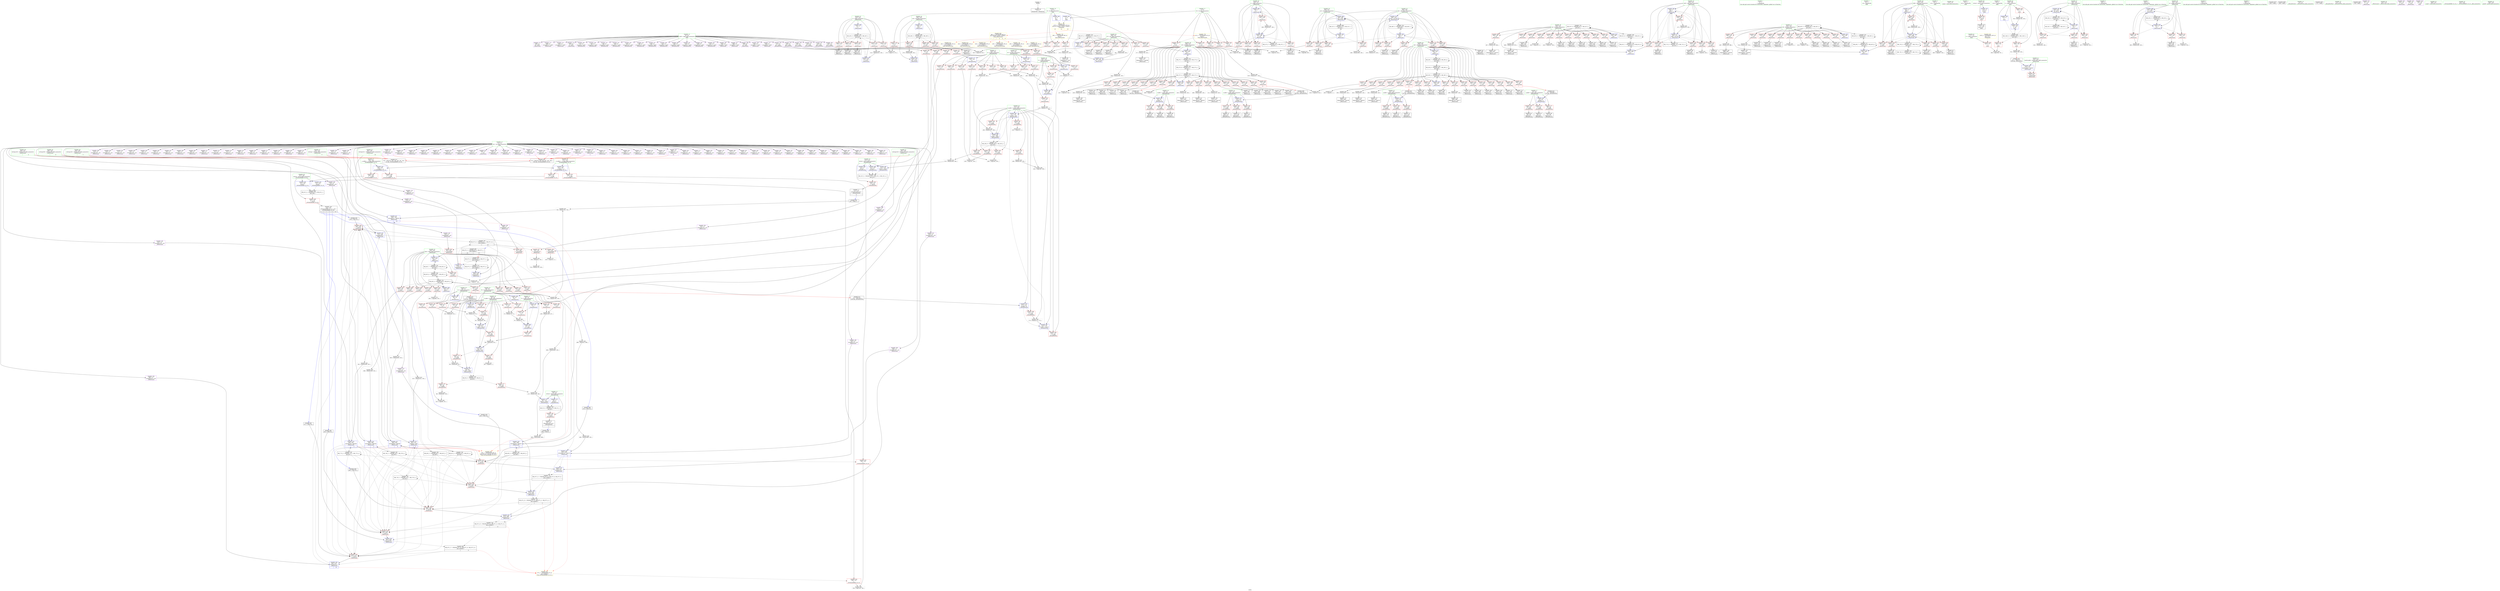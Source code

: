 digraph "SVFG" {
	label="SVFG";

	Node0x563a9b62bde0 [shape=record,color=grey,label="{NodeID: 0\nNullPtr}"];
	Node0x563a9b62bde0 -> Node0x563a9b655f00[style=solid];
	Node0x563a9b66a8c0 [shape=record,color=yellow,style=double,label="{NodeID: 775\n16V_1 = ENCHI(MR_16V_0)\npts\{100000 \}\nFun[_Z8waitForWiii]}"];
	Node0x563a9b66a8c0 -> Node0x563a9b666120[style=dashed];
	Node0x563a9b679ab0 [shape=record,color=grey,label="{NodeID: 609\n625 = Binary(624, 100, )\n}"];
	Node0x563a9b679ab0 -> Node0x563a9b65a0e0[style=solid];
	Node0x563a9b660810 [shape=record,color=red,label="{NodeID: 443\n599\<--598\n\<--call185\n_Z8testcasei\n}"];
	Node0x563a9b660810 -> Node0x563a9b6747e0[style=solid];
	Node0x563a9b663d60 [shape=record,color=red,label="{NodeID: 277\n109\<--34\n\<--ti.addr\n_Z8waitForSiii\n}"];
	Node0x563a9b663d60 -> Node0x563a9b67d0b0[style=solid];
	Node0x563a9b654e20 [shape=record,color=black,label="{NodeID: 111\n551\<--550\nidxprom152\<--add151\n_Z8testcasei\n}"];
	Node0x563a9b6a6060 [shape=record,color=black,label="{NodeID: 720\nMR_57V_4 = PHI(MR_57V_5, MR_57V_3, )\npts\{237 \}\n}"];
	Node0x563a9b6a6060 -> Node0x563a9b667640[style=dashed];
	Node0x563a9b6a6060 -> Node0x563a9b667710[style=dashed];
	Node0x563a9b6a6060 -> Node0x563a9b6677e0[style=dashed];
	Node0x563a9b6a6060 -> Node0x563a9b6678b0[style=dashed];
	Node0x563a9b6a6060 -> Node0x563a9b667980[style=dashed];
	Node0x563a9b6a6060 -> Node0x563a9b667a50[style=dashed];
	Node0x563a9b6a6060 -> Node0x563a9b667b20[style=dashed];
	Node0x563a9b6a6060 -> Node0x563a9b667bf0[style=dashed];
	Node0x563a9b6a6060 -> Node0x563a9b667cc0[style=dashed];
	Node0x563a9b6a6060 -> Node0x563a9b667d90[style=dashed];
	Node0x563a9b6a6060 -> Node0x563a9b667e60[style=dashed];
	Node0x563a9b6a6060 -> Node0x563a9b667f30[style=dashed];
	Node0x563a9b6a6060 -> Node0x563a9b668000[style=dashed];
	Node0x563a9b6a6060 -> Node0x563a9b6680d0[style=dashed];
	Node0x563a9b6a6060 -> Node0x563a9b6681a0[style=dashed];
	Node0x563a9b6a6060 -> Node0x563a9b668270[style=dashed];
	Node0x563a9b6a6060 -> Node0x563a9b668340[style=dashed];
	Node0x563a9b6a6060 -> Node0x563a9b673460[style=dashed];
	Node0x563a9b6a6060 -> Node0x563a9b69aa50[style=dashed];
	Node0x563a9b6a6060 -> Node0x563a9b6a6060[style=dashed];
	Node0x563a9b65db60 [shape=record,color=red,label="{NodeID: 388\n656\<--240\n\<--cA\n_Z8testcasei\n}"];
	Node0x563a9b65db60 -> Node0x563a9b67d9b0[style=solid];
	Node0x563a9b659260 [shape=record,color=purple,label="{NodeID: 222\n610\<--11\narrayidx193\<--res\n_Z8testcasei\n}"];
	Node0x563a9b659260 -> Node0x563a9b6747e0[style=solid];
	Node0x563a9b655920 [shape=record,color=green,label="{NodeID: 56\n747\<--748\nretval\<--retval_field_insensitive\n_ZSt3minIiERKT_S2_S2_\n}"];
	Node0x563a9b655920 -> Node0x563a9b660c20[style=solid];
	Node0x563a9b655920 -> Node0x563a9b674f30[style=solid];
	Node0x563a9b655920 -> Node0x563a9b675000[style=solid];
	Node0x563a9b67eeb0 [shape=record,color=grey,label="{NodeID: 665\n206 = cmp(204, 205, )\n}"];
	Node0x563a9b6731f0 [shape=record,color=blue,label="{NodeID: 499\n230\<--365\nj22\<--inc47\n_Z8testcasei\n}"];
	Node0x563a9b6731f0 -> Node0x563a9b666ef0[style=dashed];
	Node0x563a9b6731f0 -> Node0x563a9b666fc0[style=dashed];
	Node0x563a9b6731f0 -> Node0x563a9b667090[style=dashed];
	Node0x563a9b6731f0 -> Node0x563a9b6731f0[style=dashed];
	Node0x563a9b6731f0 -> Node0x563a9b69ae50[style=dashed];
	Node0x563a9b666ae0 [shape=record,color=red,label="{NodeID: 333\n300\<--226\n\<--j\n_Z8testcasei\n}"];
	Node0x563a9b666ae0 -> Node0x563a9b656f70[style=solid];
	Node0x563a9b65c3d0 [shape=record,color=purple,label="{NodeID: 167\n288\<--9\narrayidx5\<--tabN\n_Z8testcasei\n}"];
	Node0x563a9b60ba00 [shape=record,color=green,label="{NodeID: 1\n5\<--1\n\<--dummyObj\nCan only get source location for instruction, argument, global var or function.}"];
	Node0x563a9b66a9a0 [shape=record,color=yellow,style=double,label="{NodeID: 776\n18V_1 = ENCHI(MR_18V_0)\npts\{100001 \}\nFun[_Z8waitForWiii]}"];
	Node0x563a9b66a9a0 -> Node0x563a9b6661f0[style=dashed];
	Node0x563a9b679c30 [shape=record,color=grey,label="{NodeID: 610\n588 = Binary(587, 100, )\n}"];
	Node0x563a9b679c30 -> Node0x563a9b659c00[style=solid];
	Node0x563a9b6608e0 [shape=record,color=red,label="{NodeID: 444\n636\<--635\n\<--call210\n_Z8testcasei\n}"];
	Node0x563a9b6608e0 -> Node0x563a9b674980[style=solid];
	Node0x563a9b663e30 [shape=record,color=red,label="{NodeID: 278\n73\<--36\n\<--S\n_Z8waitForSiii\n}"];
	Node0x563a9b663e30 -> Node0x563a9b678730[style=solid];
	Node0x563a9b654ef0 [shape=record,color=black,label="{NodeID: 112\n554\<--553\nidxprom154\<--\n_Z8testcasei\n}"];
	Node0x563a9b6a6560 [shape=record,color=black,label="{NodeID: 721\nMR_59V_4 = PHI(MR_59V_5, MR_59V_3, )\npts\{239 \}\n}"];
	Node0x563a9b6a6560 -> Node0x563a9b668410[style=dashed];
	Node0x563a9b6a6560 -> Node0x563a9b6684e0[style=dashed];
	Node0x563a9b6a6560 -> Node0x563a9b6685b0[style=dashed];
	Node0x563a9b6a6560 -> Node0x563a9b668680[style=dashed];
	Node0x563a9b6a6560 -> Node0x563a9b668750[style=dashed];
	Node0x563a9b6a6560 -> Node0x563a9b668820[style=dashed];
	Node0x563a9b6a6560 -> Node0x563a9b6688f0[style=dashed];
	Node0x563a9b6a6560 -> Node0x563a9b6689c0[style=dashed];
	Node0x563a9b6a6560 -> Node0x563a9b668a90[style=dashed];
	Node0x563a9b6a6560 -> Node0x563a9b668b60[style=dashed];
	Node0x563a9b6a6560 -> Node0x563a9b668c30[style=dashed];
	Node0x563a9b6a6560 -> Node0x563a9b668d00[style=dashed];
	Node0x563a9b6a6560 -> Node0x563a9b668dd0[style=dashed];
	Node0x563a9b6a6560 -> Node0x563a9b668ea0[style=dashed];
	Node0x563a9b6a6560 -> Node0x563a9b668f70[style=dashed];
	Node0x563a9b6a6560 -> Node0x563a9b669040[style=dashed];
	Node0x563a9b6a6560 -> Node0x563a9b669110[style=dashed];
	Node0x563a9b6a6560 -> Node0x563a9b673530[style=dashed];
	Node0x563a9b6a6560 -> Node0x563a9b69ab40[style=dashed];
	Node0x563a9b6a6560 -> Node0x563a9b6a6560[style=dashed];
	Node0x563a9b65dc30 [shape=record,color=red,label="{NodeID: 389\n679\<--240\n\<--cA\n_Z8testcasei\n}"];
	Node0x563a9b65dc30 -> Node0x563a9b67a230[style=solid];
	Node0x563a9b659330 [shape=record,color=purple,label="{NodeID: 223\n623\<--11\narrayidx201\<--res\n_Z8testcasei\n}"];
	Node0x563a9b6559f0 [shape=record,color=green,label="{NodeID: 57\n749\<--750\n__a.addr\<--__a.addr_field_insensitive\n_ZSt3minIiERKT_S2_S2_\n}"];
	Node0x563a9b6559f0 -> Node0x563a9b660cf0[style=solid];
	Node0x563a9b6559f0 -> Node0x563a9b660dc0[style=solid];
	Node0x563a9b6559f0 -> Node0x563a9b674d90[style=solid];
	Node0x563a9b67f030 [shape=record,color=grey,label="{NodeID: 666\n542 = cmp(541, 100, )\n}"];
	Node0x563a9b6732c0 [shape=record,color=blue,label="{NodeID: 500\n228\<--370\ni18\<--inc50\n_Z8testcasei\n}"];
	Node0x563a9b6732c0 -> Node0x563a9b69ad60[style=dashed];
	Node0x563a9b666bb0 [shape=record,color=red,label="{NodeID: 334\n307\<--226\n\<--j\n_Z8testcasei\n}"];
	Node0x563a9b666bb0 -> Node0x563a9b6788b0[style=solid];
	Node0x563a9b65c4a0 [shape=record,color=purple,label="{NodeID: 168\n289\<--9\nS\<--tabN\n_Z8testcasei\n}"];
	Node0x563a9b629ea0 [shape=record,color=green,label="{NodeID: 2\n14\<--1\n.str\<--dummyObj\nGlob }"];
	Node0x563a9b66aa80 [shape=record,color=yellow,style=double,label="{NodeID: 777\n20V_1 = ENCHI(MR_20V_0)\npts\{100002 \}\nFun[_Z8waitForWiii]}"];
	Node0x563a9b66aa80 -> Node0x563a9b6662c0[style=dashed];
	Node0x563a9b679db0 [shape=record,color=grey,label="{NodeID: 611\n633 = Binary(632, 332, )\n}"];
	Node0x563a9b679db0 -> Node0x563a9b6748b0[style=solid];
	Node0x563a9b6609b0 [shape=record,color=red,label="{NodeID: 445\n672\<--671\n\<--call233\n_Z8testcasei\n}"];
	Node0x563a9b6609b0 -> Node0x563a9b674b20[style=solid];
	Node0x563a9b663f00 [shape=record,color=red,label="{NodeID: 279\n78\<--36\n\<--S\n_Z8waitForSiii\n}"];
	Node0x563a9b663f00 -> Node0x563a9b678bb0[style=solid];
	Node0x563a9b654fc0 [shape=record,color=black,label="{NodeID: 113\n558\<--557\nidxprom157\<--\n_Z8testcasei\n}"];
	Node0x563a9b6a6a60 [shape=record,color=black,label="{NodeID: 722\nMR_61V_4 = PHI(MR_61V_5, MR_61V_3, )\npts\{241 \}\n}"];
	Node0x563a9b6a6a60 -> Node0x563a9b6691e0[style=dashed];
	Node0x563a9b6a6a60 -> Node0x563a9b6692b0[style=dashed];
	Node0x563a9b6a6a60 -> Node0x563a9b669380[style=dashed];
	Node0x563a9b6a6a60 -> Node0x563a9b65d820[style=dashed];
	Node0x563a9b6a6a60 -> Node0x563a9b65d8f0[style=dashed];
	Node0x563a9b6a6a60 -> Node0x563a9b65d9c0[style=dashed];
	Node0x563a9b6a6a60 -> Node0x563a9b65da90[style=dashed];
	Node0x563a9b6a6a60 -> Node0x563a9b65db60[style=dashed];
	Node0x563a9b6a6a60 -> Node0x563a9b65dc30[style=dashed];
	Node0x563a9b6a6a60 -> Node0x563a9b65dd00[style=dashed];
	Node0x563a9b6a6a60 -> Node0x563a9b65ddd0[style=dashed];
	Node0x563a9b6a6a60 -> Node0x563a9b673600[style=dashed];
	Node0x563a9b6a6a60 -> Node0x563a9b69ac30[style=dashed];
	Node0x563a9b6a6a60 -> Node0x563a9b6a6a60[style=dashed];
	Node0x563a9b65dd00 [shape=record,color=red,label="{NodeID: 390\n693\<--240\n\<--cA\n_Z8testcasei\n}"];
	Node0x563a9b65dd00 -> Node0x563a9b65ad10[style=solid];
	Node0x563a9b659400 [shape=record,color=purple,label="{NodeID: 224\n627\<--11\narrayidx204\<--res\n_Z8testcasei\n}"];
	Node0x563a9b655ac0 [shape=record,color=green,label="{NodeID: 58\n751\<--752\n__b.addr\<--__b.addr_field_insensitive\n_ZSt3minIiERKT_S2_S2_\n}"];
	Node0x563a9b655ac0 -> Node0x563a9b660e90[style=solid];
	Node0x563a9b655ac0 -> Node0x563a9b660f60[style=solid];
	Node0x563a9b655ac0 -> Node0x563a9b674e60[style=solid];
	Node0x563a9b67f1b0 [shape=record,color=grey,label="{NodeID: 667\n439 = cmp(437, 438, )\n}"];
	Node0x563a9b673390 [shape=record,color=blue,label="{NodeID: 501\n379\<--5\narrayidx56\<--\n_Z8testcasei\n}"];
	Node0x563a9b673390 -> Node0x563a9b6b4b60[style=dashed];
	Node0x563a9b666c80 [shape=record,color=red,label="{NodeID: 335\n318\<--228\n\<--i18\n_Z8testcasei\n}"];
	Node0x563a9b666c80 -> Node0x563a9b67e5b0[style=solid];
	Node0x563a9b65c570 [shape=record,color=purple,label="{NodeID: 169\n292\<--9\narrayidx7\<--tabN\n_Z8testcasei\n}"];
	Node0x563a9b629f30 [shape=record,color=green,label="{NodeID: 3\n16\<--1\n.str.1\<--dummyObj\nGlob }"];
	Node0x563a9b66ab60 [shape=record,color=yellow,style=double,label="{NodeID: 778\n39V_1 = ENCHI(MR_39V_0)\npts\{6 \}\nFun[_Z8testcasei]}"];
	Node0x563a9b66ab60 -> Node0x563a9b662b80[style=dashed];
	Node0x563a9b66ab60 -> Node0x563a9b662c50[style=dashed];
	Node0x563a9b66ab60 -> Node0x563a9b662d20[style=dashed];
	Node0x563a9b66ab60 -> Node0x563a9b662df0[style=dashed];
	Node0x563a9b66ab60 -> Node0x563a9b662ec0[style=dashed];
	Node0x563a9b679f30 [shape=record,color=grey,label="{NodeID: 612\n511 = Binary(510, 100, )\n}"];
	Node0x563a9b679f30 -> Node0x563a9b654940[style=solid];
	Node0x563a9b660a80 [shape=record,color=red,label="{NodeID: 446\n709\<--708\n\<--call256\n_Z8testcasei\n}"];
	Node0x563a9b660a80 -> Node0x563a9b674cc0[style=solid];
	Node0x563a9b663fd0 [shape=record,color=red,label="{NodeID: 280\n91\<--36\n\<--S\n_Z8waitForSiii\n}"];
	Node0x563a9b663fd0 -> Node0x563a9b679030[style=solid];
	Node0x563a9b655090 [shape=record,color=black,label="{NodeID: 114\n567\<--566\nidxprom163\<--add162\n_Z8testcasei\n}"];
	Node0x563a9b6a6f60 [shape=record,color=black,label="{NodeID: 723\nMR_63V_4 = PHI(MR_63V_5, MR_63V_3, )\npts\{243 \}\n}"];
	Node0x563a9b6a6f60 -> Node0x563a9b65dea0[style=dashed];
	Node0x563a9b6a6f60 -> Node0x563a9b65df70[style=dashed];
	Node0x563a9b6a6f60 -> Node0x563a9b65e040[style=dashed];
	Node0x563a9b6a6f60 -> Node0x563a9b65e110[style=dashed];
	Node0x563a9b6a6f60 -> Node0x563a9b65e1e0[style=dashed];
	Node0x563a9b6a6f60 -> Node0x563a9b65e2b0[style=dashed];
	Node0x563a9b6a6f60 -> Node0x563a9b65e380[style=dashed];
	Node0x563a9b6a6f60 -> Node0x563a9b65e450[style=dashed];
	Node0x563a9b6a6f60 -> Node0x563a9b65e520[style=dashed];
	Node0x563a9b6a6f60 -> Node0x563a9b65e5f0[style=dashed];
	Node0x563a9b6a6f60 -> Node0x563a9b65e6c0[style=dashed];
	Node0x563a9b6a6f60 -> Node0x563a9b6736d0[style=dashed];
	Node0x563a9b6a6f60 -> Node0x563a9b6a1f90[style=dashed];
	Node0x563a9b6a6f60 -> Node0x563a9b6a6f60[style=dashed];
	Node0x563a9b65ddd0 [shape=record,color=red,label="{NodeID: 391\n716\<--240\n\<--cA\n_Z8testcasei\n}"];
	Node0x563a9b65ddd0 -> Node0x563a9b65b050[style=solid];
	Node0x563a9b6594d0 [shape=record,color=purple,label="{NodeID: 225\n630\<--11\narrayidx206\<--res\n_Z8testcasei\n}"];
	Node0x563a9b655b90 [shape=record,color=green,label="{NodeID: 59\n772\<--773\nmain\<--main_field_insensitive\n}"];
	Node0x563a9b67f330 [shape=record,color=grey,label="{NodeID: 668\n326 = cmp(324, 325, )\n}"];
	Node0x563a9b673460 [shape=record,color=blue,label="{NodeID: 502\n236\<--383\ncN\<--\n_Z8testcasei\n}"];
	Node0x563a9b673460 -> Node0x563a9b6a6060[style=dashed];
	Node0x563a9b666d50 [shape=record,color=red,label="{NodeID: 336\n339\<--228\n\<--i18\n_Z8testcasei\n}"];
	Node0x563a9b666d50 -> Node0x563a9b657040[style=solid];
	Node0x563a9b65c640 [shape=record,color=purple,label="{NodeID: 170\n295\<--9\narrayidx9\<--tabN\n_Z8testcasei\n}"];
	Node0x563a9b62c1e0 [shape=record,color=green,label="{NodeID: 4\n18\<--1\n.str.2\<--dummyObj\nGlob }"];
	Node0x563a9b66ac70 [shape=record,color=yellow,style=double,label="{NodeID: 779\n41V_1 = ENCHI(MR_41V_0)\npts\{8 \}\nFun[_Z8testcasei]}"];
	Node0x563a9b66ac70 -> Node0x563a9b662f90[style=dashed];
	Node0x563a9b66ac70 -> Node0x563a9b663060[style=dashed];
	Node0x563a9b66ac70 -> Node0x563a9b663130[style=dashed];
	Node0x563a9b66ac70 -> Node0x563a9b663200[style=dashed];
	Node0x563a9b66ac70 -> Node0x563a9b6632d0[style=dashed];
	Node0x563a9b67a0b0 [shape=record,color=grey,label="{NodeID: 613\n210 = Binary(208, 209, )\n}"];
	Node0x563a9b67a0b0 -> Node0x563a9b672690[style=solid];
	Node0x563a9b660b50 [shape=record,color=red,label="{NodeID: 447\n733\<--732\n\<--arrayidx270\n_Z8testcasei\n}"];
	Node0x563a9b660b50 -> Node0x563a9b67cc30[style=solid];
	Node0x563a9b6640a0 [shape=record,color=red,label="{NodeID: 281\n101\<--36\n\<--S\n_Z8waitForSiii\n}"];
	Node0x563a9b6640a0 -> Node0x563a9b6809b0[style=solid];
	Node0x563a9b655160 [shape=record,color=black,label="{NodeID: 115\n570\<--569\nidxprom165\<--\n_Z8testcasei\n}"];
	Node0x563a9b6a7460 [shape=record,color=black,label="{NodeID: 724\nMR_65V_4 = PHI(MR_65V_5, MR_65V_3, )\npts\{245 \}\n}"];
	Node0x563a9b6a7460 -> Node0x563a9b65e860[style=dashed];
	Node0x563a9b6a7460 -> Node0x563a9b65e930[style=dashed];
	Node0x563a9b6a7460 -> Node0x563a9b65ea00[style=dashed];
	Node0x563a9b6a7460 -> Node0x563a9b65ead0[style=dashed];
	Node0x563a9b6a7460 -> Node0x563a9b65eba0[style=dashed];
	Node0x563a9b6a7460 -> Node0x563a9b65ec70[style=dashed];
	Node0x563a9b6a7460 -> Node0x563a9b65ed40[style=dashed];
	Node0x563a9b6a7460 -> Node0x563a9b65ee10[style=dashed];
	Node0x563a9b6a7460 -> Node0x563a9b65eee0[style=dashed];
	Node0x563a9b6a7460 -> Node0x563a9b65efb0[style=dashed];
	Node0x563a9b6a7460 -> Node0x563a9b6737a0[style=dashed];
	Node0x563a9b6a7460 -> Node0x563a9b6a2460[style=dashed];
	Node0x563a9b6a7460 -> Node0x563a9b6a7460[style=dashed];
	Node0x563a9b65dea0 [shape=record,color=red,label="{NodeID: 392\n500\<--242\n\<--cB\n_Z8testcasei\n}"];
	Node0x563a9b65dea0 -> Node0x563a9b654870[style=solid];
	Node0x563a9b6595a0 [shape=record,color=purple,label="{NodeID: 226\n631\<--11\narrayidx207\<--res\n_Z8testcasei\n|{<s0>6}}"];
	Node0x563a9b6595a0:s0 -> Node0x563a9b6ee600[style=solid,color=red];
	Node0x563a9b655c90 [shape=record,color=green,label="{NodeID: 60\n775\<--776\nretval\<--retval_field_insensitive\nmain\n}"];
	Node0x563a9b655c90 -> Node0x563a9b6611d0[style=solid];
	Node0x563a9b655c90 -> Node0x563a9b6750d0[style=solid];
	Node0x563a9b67f4b0 [shape=record,color=grey,label="{NodeID: 669\n200 = cmp(196, 199, )\n}"];
	Node0x563a9b673530 [shape=record,color=blue,label="{NodeID: 503\n238\<--383\ncM\<--\n_Z8testcasei\n}"];
	Node0x563a9b673530 -> Node0x563a9b6a6560[style=dashed];
	Node0x563a9b666e20 [shape=record,color=red,label="{NodeID: 337\n369\<--228\n\<--i18\n_Z8testcasei\n}"];
	Node0x563a9b666e20 -> Node0x563a9b67c930[style=solid];
	Node0x563a9b65c710 [shape=record,color=purple,label="{NodeID: 171\n296\<--9\nW\<--tabN\n_Z8testcasei\n}"];
	Node0x563a9b62c270 [shape=record,color=green,label="{NodeID: 5\n20\<--1\n.str.3\<--dummyObj\nGlob }"];
	Node0x563a9b67a230 [shape=record,color=grey,label="{NodeID: 614\n680 = Binary(100, 679, )\n}"];
	Node0x563a9b67a230 -> Node0x563a9b65a9d0[style=solid];
	Node0x563a9b660c20 [shape=record,color=red,label="{NodeID: 448\n767\<--747\n\<--retval\n_ZSt3minIiERKT_S2_S2_\n}"];
	Node0x563a9b660c20 -> Node0x563a9b65b2c0[style=solid];
	Node0x563a9b664170 [shape=record,color=red,label="{NodeID: 282\n106\<--36\n\<--S\n_Z8waitForSiii\n}"];
	Node0x563a9b664170 -> Node0x563a9b67d230[style=solid];
	Node0x563a9b659a60 [shape=record,color=black,label="{NodeID: 116\n574\<--573\nidxprom168\<--\n_Z8testcasei\n}"];
	Node0x563a9b6a7960 [shape=record,color=black,label="{NodeID: 725\nMR_67V_4 = PHI(MR_67V_5, MR_67V_3, )\npts\{247 \}\n}"];
	Node0x563a9b6a7960 -> Node0x563a9b65f080[style=dashed];
	Node0x563a9b6a7960 -> Node0x563a9b65f150[style=dashed];
	Node0x563a9b6a7960 -> Node0x563a9b65f220[style=dashed];
	Node0x563a9b6a7960 -> Node0x563a9b65f2f0[style=dashed];
	Node0x563a9b6a7960 -> Node0x563a9b65f3c0[style=dashed];
	Node0x563a9b6a7960 -> Node0x563a9b65f490[style=dashed];
	Node0x563a9b6a7960 -> Node0x563a9b673870[style=dashed];
	Node0x563a9b6a7960 -> Node0x563a9b674230[style=dashed];
	Node0x563a9b65df70 [shape=record,color=red,label="{NodeID: 393\n518\<--242\n\<--cB\n_Z8testcasei\n}"];
	Node0x563a9b65df70 -> Node0x563a9b654ae0[style=solid];
	Node0x563a9b659670 [shape=record,color=purple,label="{NodeID: 227\n639\<--11\narrayidx212\<--res\n_Z8testcasei\n}"];
	Node0x563a9b655d60 [shape=record,color=green,label="{NodeID: 61\n777\<--778\nt\<--t_field_insensitive\nmain\n}"];
	Node0x563a9b655d60 -> Node0x563a9b6612a0[style=solid];
	Node0x563a9b67f630 [shape=record,color=grey,label="{NodeID: 670\n337 = cmp(336, 332, )\n}"];
	Node0x563a9b673600 [shape=record,color=blue,label="{NodeID: 504\n240\<--383\ncA\<--\n_Z8testcasei\n}"];
	Node0x563a9b673600 -> Node0x563a9b6a6a60[style=dashed];
	Node0x563a9b666ef0 [shape=record,color=red,label="{NodeID: 338\n324\<--230\n\<--j22\n_Z8testcasei\n}"];
	Node0x563a9b666ef0 -> Node0x563a9b67f330[style=solid];
	Node0x563a9b65c7e0 [shape=record,color=purple,label="{NodeID: 172\n299\<--9\narrayidx11\<--tabN\n_Z8testcasei\n}"];
	Node0x563a9b61fd90 [shape=record,color=green,label="{NodeID: 6\n100\<--1\n\<--dummyObj\nCan only get source location for instruction, argument, global var or function.}"];
	Node0x563a9b67a3b0 [shape=record,color=grey,label="{NodeID: 615\n476 = Binary(475, 100, )\n}"];
	Node0x563a9b67a3b0 -> Node0x563a9b674160[style=solid];
	Node0x563a9b660cf0 [shape=record,color=red,label="{NodeID: 449\n757\<--749\n\<--__a.addr\n_ZSt3minIiERKT_S2_S2_\n}"];
	Node0x563a9b660cf0 -> Node0x563a9b661100[style=solid];
	Node0x563a9b664240 [shape=record,color=red,label="{NodeID: 283\n74\<--38\n\<--W\n_Z8waitForSiii\n}"];
	Node0x563a9b664240 -> Node0x563a9b678730[style=solid];
	Node0x563a9b659b30 [shape=record,color=black,label="{NodeID: 117\n585\<--584\nidxprom175\<--\n_Z8testcasei\n}"];
	Node0x563a9b6a7e60 [shape=record,color=black,label="{NodeID: 726\nMR_69V_3 = PHI(MR_69V_5, MR_69V_2, )\npts\{249 \}\n}"];
	Node0x563a9b6a7e60 -> Node0x563a9b673940[style=dashed];
	Node0x563a9b6a7e60 -> Node0x563a9b6a7e60[style=dashed];
	Node0x563a9b65e040 [shape=record,color=red,label="{NodeID: 394\n536\<--242\n\<--cB\n_Z8testcasei\n}"];
	Node0x563a9b65e040 -> Node0x563a9b654d50[style=solid];
	Node0x563a9b659740 [shape=record,color=purple,label="{NodeID: 228\n643\<--11\narrayidx215\<--res\n_Z8testcasei\n}"];
	Node0x563a9b655e30 [shape=record,color=green,label="{NodeID: 62\n779\<--780\ni\<--i_field_insensitive\nmain\n}"];
	Node0x563a9b655e30 -> Node0x563a9b661370[style=solid];
	Node0x563a9b655e30 -> Node0x563a9b661440[style=solid];
	Node0x563a9b655e30 -> Node0x563a9b661510[style=solid];
	Node0x563a9b655e30 -> Node0x563a9b6751a0[style=solid];
	Node0x563a9b655e30 -> Node0x563a9b675270[style=solid];
	Node0x563a9b67f7b0 [shape=record,color=grey,label="{NodeID: 671\n423 = cmp(422, 5, )\n}"];
	Node0x563a9b6736d0 [shape=record,color=blue,label="{NodeID: 505\n242\<--383\ncB\<--\n_Z8testcasei\n}"];
	Node0x563a9b6736d0 -> Node0x563a9b6a6f60[style=dashed];
	Node0x563a9b666fc0 [shape=record,color=red,label="{NodeID: 339\n342\<--230\n\<--j22\n_Z8testcasei\n}"];
	Node0x563a9b666fc0 -> Node0x563a9b657110[style=solid];
	Node0x563a9b65c8b0 [shape=record,color=purple,label="{NodeID: 173\n302\<--9\narrayidx13\<--tabN\n_Z8testcasei\n}"];
	Node0x563a9b61fe50 [shape=record,color=green,label="{NodeID: 7\n332\<--1\n\<--dummyObj\nCan only get source location for instruction, argument, global var or function.}"];
	Node0x563a9b67a530 [shape=record,color=grey,label="{NodeID: 616\n481 = Binary(480, 100, )\n}"];
	Node0x563a9b67a530 -> Node0x563a9b674230[style=solid];
	Node0x563a9b660dc0 [shape=record,color=red,label="{NodeID: 450\n764\<--749\n\<--__a.addr\n_ZSt3minIiERKT_S2_S2_\n}"];
	Node0x563a9b660dc0 -> Node0x563a9b675000[style=solid];
	Node0x563a9b664310 [shape=record,color=red,label="{NodeID: 284\n79\<--38\n\<--W\n_Z8waitForSiii\n}"];
	Node0x563a9b664310 -> Node0x563a9b678bb0[style=solid];
	Node0x563a9b659c00 [shape=record,color=black,label="{NodeID: 118\n589\<--588\nidxprom178\<--sub177\n_Z8testcasei\n}"];
	Node0x563a9b6a8360 [shape=record,color=black,label="{NodeID: 727\nMR_71V_3 = PHI(MR_71V_4, MR_71V_2, )\npts\{251 \}\n}"];
	Node0x563a9b6a8360 -> Node0x563a9b673a10[style=dashed];
	Node0x563a9b6a8360 -> Node0x563a9b6a8360[style=dashed];
	Node0x563a9b65e110 [shape=record,color=red,label="{NodeID: 395\n557\<--242\n\<--cB\n_Z8testcasei\n}"];
	Node0x563a9b65e110 -> Node0x563a9b654fc0[style=solid];
	Node0x563a9b659810 [shape=record,color=purple,label="{NodeID: 229\n646\<--11\narrayidx217\<--res\n_Z8testcasei\n}"];
	Node0x563a9b655f00 [shape=record,color=black,label="{NodeID: 63\n2\<--3\ndummyVal\<--dummyVal\n}"];
	Node0x563a9b67f930 [shape=record,color=grey,label="{NodeID: 672\n331 = cmp(330, 332, )\n}"];
	Node0x563a9b6737a0 [shape=record,color=blue,label="{NodeID: 506\n244\<--352\nbest\<--\n_Z8testcasei\n}"];
	Node0x563a9b6737a0 -> Node0x563a9b6a7460[style=dashed];
	Node0x563a9b667090 [shape=record,color=red,label="{NodeID: 340\n364\<--230\n\<--j22\n_Z8testcasei\n}"];
	Node0x563a9b667090 -> Node0x563a9b67b730[style=solid];
	Node0x563a9b65c980 [shape=record,color=purple,label="{NodeID: 174\n303\<--9\nT\<--tabN\n_Z8testcasei\n}"];
	Node0x563a9b61ff10 [shape=record,color=green,label="{NodeID: 8\n352\<--1\n\<--dummyObj\nCan only get source location for instruction, argument, global var or function.}"];
	Node0x563a9b67a6b0 [shape=record,color=grey,label="{NodeID: 617\n355 = Binary(354, 100, )\n}"];
	Node0x563a9b67a6b0 -> Node0x563a9b673050[style=solid];
	Node0x563a9b660e90 [shape=record,color=red,label="{NodeID: 451\n755\<--751\n\<--__b.addr\n_ZSt3minIiERKT_S2_S2_\n}"];
	Node0x563a9b660e90 -> Node0x563a9b661030[style=solid];
	Node0x563a9b6643e0 [shape=record,color=red,label="{NodeID: 285\n92\<--38\n\<--W\n_Z8waitForSiii\n}"];
	Node0x563a9b6643e0 -> Node0x563a9b679030[style=solid];
	Node0x563a9b659cd0 [shape=record,color=black,label="{NodeID: 119\n592\<--591\nidxprom180\<--\n_Z8testcasei\n}"];
	Node0x563a9b6a8860 [shape=record,color=black,label="{NodeID: 728\nMR_73V_3 = PHI(MR_73V_4, MR_73V_2, )\npts\{253 \}\n}"];
	Node0x563a9b6a8860 -> Node0x563a9b6a2e60[style=dashed];
	Node0x563a9b6a8860 -> Node0x563a9b6a8860[style=dashed];
	Node0x563a9b65e1e0 [shape=record,color=red,label="{NodeID: 396\n573\<--242\n\<--cB\n_Z8testcasei\n}"];
	Node0x563a9b65e1e0 -> Node0x563a9b659a60[style=solid];
	Node0x563a9b6598e0 [shape=record,color=purple,label="{NodeID: 230\n647\<--11\narrayidx218\<--res\n_Z8testcasei\n}"];
	Node0x563a9b6598e0 -> Node0x563a9b674980[style=solid];
	Node0x563a9b656000 [shape=record,color=black,label="{NodeID: 64\n46\<--45\nidxprom\<--\n_Z8waitForSiii\n}"];
	Node0x563a9b67fab0 [shape=record,color=grey,label="{NodeID: 673\n485 = cmp(484, 352, )\n}"];
	Node0x563a9b673870 [shape=record,color=blue,label="{NodeID: 507\n246\<--5\ni57\<--\n_Z8testcasei\n}"];
	Node0x563a9b673870 -> Node0x563a9b6a7960[style=dashed];
	Node0x563a9b667160 [shape=record,color=red,label="{NodeID: 341\n330\<--232\n\<--a\n_Z8testcasei\n}"];
	Node0x563a9b667160 -> Node0x563a9b67f930[style=solid];
	Node0x563a9b65ca50 [shape=record,color=purple,label="{NodeID: 175\n341\<--11\narrayidx33\<--res\n_Z8testcasei\n}"];
	Node0x563a9b61ffd0 [shape=record,color=green,label="{NodeID: 9\n383\<--1\n\<--dummyObj\nCan only get source location for instruction, argument, global var or function.}"];
	Node0x563a9b67a830 [shape=record,color=grey,label="{NodeID: 618\n95 = Binary(94, 93, )\n}"];
	Node0x563a9b67a830 -> Node0x563a9b671b30[style=solid];
	Node0x563a9b660f60 [shape=record,color=red,label="{NodeID: 452\n761\<--751\n\<--__b.addr\n_ZSt3minIiERKT_S2_S2_\n}"];
	Node0x563a9b660f60 -> Node0x563a9b674f30[style=solid];
	Node0x563a9b6644b0 [shape=record,color=red,label="{NodeID: 286\n107\<--38\n\<--W\n_Z8waitForSiii\n}"];
	Node0x563a9b6644b0 -> Node0x563a9b67d230[style=solid];
	Node0x563a9b659da0 [shape=record,color=black,label="{NodeID: 120\n601\<--600\nidxprom186\<--\n_Z8testcasei\n}"];
	Node0x563a9b6a8d60 [shape=record,color=black,label="{NodeID: 729\nMR_8V_6 = PHI(MR_8V_5, MR_8V_4, )\npts\{35 \}\n}"];
	Node0x563a9b6a8d60 -> Node0x563a9b663c90[style=dashed];
	Node0x563a9b6a8d60 -> Node0x563a9b663d60[style=dashed];
	Node0x563a9b65e2b0 [shape=record,color=red,label="{NodeID: 397\n578\<--242\n\<--cB\n_Z8testcasei\n}"];
	Node0x563a9b65e2b0 -> Node0x563a9b680530[style=solid];
	Node0x563a9b661840 [shape=record,color=purple,label="{NodeID: 231\n652\<--11\narrayidx221\<--res\n_Z8testcasei\n}"];
	Node0x563a9b6560d0 [shape=record,color=black,label="{NodeID: 65\n49\<--48\nidxprom1\<--\n_Z8waitForSiii\n}"];
	Node0x563a9b67fc30 [shape=record,color=grey,label="{NodeID: 674\n398 = cmp(396, 397, )\n}"];
	Node0x563a9b673940 [shape=record,color=blue,label="{NodeID: 508\n248\<--5\nj61\<--\n_Z8testcasei\n}"];
	Node0x563a9b673940 -> Node0x563a9b65f560[style=dashed];
	Node0x563a9b673940 -> Node0x563a9b65f630[style=dashed];
	Node0x563a9b673940 -> Node0x563a9b65f700[style=dashed];
	Node0x563a9b673940 -> Node0x563a9b65f7d0[style=dashed];
	Node0x563a9b673940 -> Node0x563a9b65f8a0[style=dashed];
	Node0x563a9b673940 -> Node0x563a9b65f970[style=dashed];
	Node0x563a9b673940 -> Node0x563a9b674160[style=dashed];
	Node0x563a9b673940 -> Node0x563a9b6a7e60[style=dashed];
	Node0x563a9b667230 [shape=record,color=red,label="{NodeID: 342\n345\<--232\n\<--a\n_Z8testcasei\n}"];
	Node0x563a9b667230 -> Node0x563a9b6571e0[style=solid];
	Node0x563a9b65cb20 [shape=record,color=purple,label="{NodeID: 176\n344\<--11\narrayidx35\<--res\n_Z8testcasei\n}"];
	Node0x563a9b620090 [shape=record,color=green,label="{NodeID: 10\n4\<--6\nN\<--N_field_insensitive\nGlob }"];
	Node0x563a9b620090 -> Node0x563a9b662b80[style=solid];
	Node0x563a9b620090 -> Node0x563a9b662c50[style=solid];
	Node0x563a9b620090 -> Node0x563a9b662d20[style=solid];
	Node0x563a9b620090 -> Node0x563a9b662df0[style=solid];
	Node0x563a9b620090 -> Node0x563a9b662ec0[style=solid];
	Node0x563a9b620090 -> Node0x563a9b6615e0[style=solid];
	Node0x563a9b67a9b0 [shape=record,color=grey,label="{NodeID: 619\n199 = Binary(197, 198, )\n}"];
	Node0x563a9b67a9b0 -> Node0x563a9b67f4b0[style=solid];
	Node0x563a9b661030 [shape=record,color=red,label="{NodeID: 453\n756\<--755\n\<--\n_ZSt3minIiERKT_S2_S2_\n}"];
	Node0x563a9b661030 -> Node0x563a9b67e730[style=solid];
	Node0x563a9b664580 [shape=record,color=red,label="{NodeID: 287\n72\<--40\n\<--T\n_Z8waitForSiii\n}"];
	Node0x563a9b664580 -> Node0x563a9b678a30[style=solid];
	Node0x563a9b659e70 [shape=record,color=black,label="{NodeID: 121\n605\<--604\nidxprom189\<--sub188\n_Z8testcasei\n}"];
	Node0x563a9b65e380 [shape=record,color=red,label="{NodeID: 398\n613\<--242\n\<--cB\n_Z8testcasei\n}"];
	Node0x563a9b65e380 -> Node0x563a9b67e130[style=solid];
	Node0x563a9b6618d0 [shape=record,color=purple,label="{NodeID: 232\n655\<--11\narrayidx223\<--res\n_Z8testcasei\n}"];
	Node0x563a9b6561a0 [shape=record,color=black,label="{NodeID: 66\n55\<--54\nidxprom4\<--\n_Z8waitForSiii\n}"];
	Node0x563a9b67fdb0 [shape=record,color=grey,label="{NodeID: 675\n182 = cmp(181, 5, )\n}"];
	Node0x563a9b673a10 [shape=record,color=blue,label="{NodeID: 509\n250\<--5\na65\<--\n_Z8testcasei\n}"];
	Node0x563a9b673a10 -> Node0x563a9b65fa40[style=dashed];
	Node0x563a9b673a10 -> Node0x563a9b65fb10[style=dashed];
	Node0x563a9b673a10 -> Node0x563a9b65fbe0[style=dashed];
	Node0x563a9b673a10 -> Node0x563a9b65fcb0[style=dashed];
	Node0x563a9b673a10 -> Node0x563a9b65fd80[style=dashed];
	Node0x563a9b673a10 -> Node0x563a9b65fe50[style=dashed];
	Node0x563a9b673a10 -> Node0x563a9b673a10[style=dashed];
	Node0x563a9b673a10 -> Node0x563a9b674090[style=dashed];
	Node0x563a9b673a10 -> Node0x563a9b6a8360[style=dashed];
	Node0x563a9b667300 [shape=record,color=red,label="{NodeID: 343\n359\<--232\n\<--a\n_Z8testcasei\n}"];
	Node0x563a9b667300 -> Node0x563a9b67bbb0[style=solid];
	Node0x563a9b65cbf0 [shape=record,color=purple,label="{NodeID: 177\n347\<--11\narrayidx37\<--res\n_Z8testcasei\n}"];
	Node0x563a9b620150 [shape=record,color=green,label="{NodeID: 11\n7\<--8\nM\<--M_field_insensitive\nGlob }"];
	Node0x563a9b620150 -> Node0x563a9b662f90[style=solid];
	Node0x563a9b620150 -> Node0x563a9b663060[style=solid];
	Node0x563a9b620150 -> Node0x563a9b663130[style=solid];
	Node0x563a9b620150 -> Node0x563a9b663200[style=solid];
	Node0x563a9b620150 -> Node0x563a9b6632d0[style=solid];
	Node0x563a9b620150 -> Node0x563a9b6616b0[style=solid];
	Node0x563a9b67ab30 [shape=record,color=grey,label="{NodeID: 620\n196 = Binary(195, 100, )\n}"];
	Node0x563a9b67ab30 -> Node0x563a9b67f4b0[style=solid];
	Node0x563a9b661100 [shape=record,color=red,label="{NodeID: 454\n758\<--757\n\<--\n_ZSt3minIiERKT_S2_S2_\n}"];
	Node0x563a9b661100 -> Node0x563a9b67e730[style=solid];
	Node0x563a9b664650 [shape=record,color=red,label="{NodeID: 288\n84\<--40\n\<--T\n_Z8waitForSiii\n}"];
	Node0x563a9b664650 -> Node0x563a9b678eb0[style=solid];
	Node0x563a9b659f40 [shape=record,color=black,label="{NodeID: 122\n608\<--607\nidxprom191\<--\n_Z8testcasei\n}"];
	Node0x563a9b6eae00 [shape=record,color=black,label="{NodeID: 897\n305 = PHI()\n}"];
	Node0x563a9b65e450 [shape=record,color=red,label="{NodeID: 399\n660\<--242\n\<--cB\n_Z8testcasei\n}"];
	Node0x563a9b65e450 -> Node0x563a9b65a760[style=solid];
	Node0x563a9b6619a0 [shape=record,color=purple,label="{NodeID: 233\n659\<--11\narrayidx226\<--res\n_Z8testcasei\n}"];
	Node0x563a9b656270 [shape=record,color=black,label="{NodeID: 67\n58\<--57\nidxprom6\<--\n_Z8waitForSiii\n}"];
	Node0x563a9b67ff30 [shape=record,color=grey,label="{NodeID: 676\n275 = cmp(273, 274, )\n}"];
	Node0x563a9b673ae0 [shape=record,color=blue,label="{NodeID: 510\n252\<--5\nb69\<--\n_Z8testcasei\n}"];
	Node0x563a9b673ae0 -> Node0x563a9b65ff20[style=dashed];
	Node0x563a9b673ae0 -> Node0x563a9b65fff0[style=dashed];
	Node0x563a9b673ae0 -> Node0x563a9b6600c0[style=dashed];
	Node0x563a9b673ae0 -> Node0x563a9b660190[style=dashed];
	Node0x563a9b673ae0 -> Node0x563a9b660260[style=dashed];
	Node0x563a9b673ae0 -> Node0x563a9b660330[style=dashed];
	Node0x563a9b673ae0 -> Node0x563a9b673fc0[style=dashed];
	Node0x563a9b673ae0 -> Node0x563a9b6a2e60[style=dashed];
	Node0x563a9b6673d0 [shape=record,color=red,label="{NodeID: 344\n336\<--234\n\<--b\n_Z8testcasei\n}"];
	Node0x563a9b6673d0 -> Node0x563a9b67f630[style=solid];
	Node0x563a9b65ccc0 [shape=record,color=purple,label="{NodeID: 178\n350\<--11\narrayidx39\<--res\n_Z8testcasei\n}"];
	Node0x563a9b65ccc0 -> Node0x563a9b672f80[style=solid];
	Node0x563a9b620210 [shape=record,color=green,label="{NodeID: 12\n9\<--10\ntabN\<--tabN_field_insensitive\nGlob }"];
	Node0x563a9b620210 -> Node0x563a9b65b460[style=solid];
	Node0x563a9b620210 -> Node0x563a9b65b530[style=solid];
	Node0x563a9b620210 -> Node0x563a9b65b600[style=solid];
	Node0x563a9b620210 -> Node0x563a9b65b6d0[style=solid];
	Node0x563a9b620210 -> Node0x563a9b65b7a0[style=solid];
	Node0x563a9b620210 -> Node0x563a9b65b870[style=solid];
	Node0x563a9b620210 -> Node0x563a9b65b940[style=solid];
	Node0x563a9b620210 -> Node0x563a9b65ba10[style=solid];
	Node0x563a9b620210 -> Node0x563a9b65bae0[style=solid];
	Node0x563a9b620210 -> Node0x563a9b65bbb0[style=solid];
	Node0x563a9b620210 -> Node0x563a9b65bc80[style=solid];
	Node0x563a9b620210 -> Node0x563a9b65bd50[style=solid];
	Node0x563a9b620210 -> Node0x563a9b65be20[style=solid];
	Node0x563a9b620210 -> Node0x563a9b65bef0[style=solid];
	Node0x563a9b620210 -> Node0x563a9b65bfc0[style=solid];
	Node0x563a9b620210 -> Node0x563a9b65c090[style=solid];
	Node0x563a9b620210 -> Node0x563a9b65c160[style=solid];
	Node0x563a9b620210 -> Node0x563a9b65c230[style=solid];
	Node0x563a9b620210 -> Node0x563a9b65c300[style=solid];
	Node0x563a9b620210 -> Node0x563a9b65c3d0[style=solid];
	Node0x563a9b620210 -> Node0x563a9b65c4a0[style=solid];
	Node0x563a9b620210 -> Node0x563a9b65c570[style=solid];
	Node0x563a9b620210 -> Node0x563a9b65c640[style=solid];
	Node0x563a9b620210 -> Node0x563a9b65c710[style=solid];
	Node0x563a9b620210 -> Node0x563a9b65c7e0[style=solid];
	Node0x563a9b620210 -> Node0x563a9b65c8b0[style=solid];
	Node0x563a9b620210 -> Node0x563a9b65c980[style=solid];
	Node0x563a9b67acb0 [shape=record,color=grey,label="{NodeID: 621\n168 = Binary(166, 167, )\n}"];
	Node0x563a9b67acb0 -> Node0x563a9b67c7b0[style=solid];
	Node0x563a9b6611d0 [shape=record,color=red,label="{NodeID: 455\n798\<--775\n\<--retval\nmain\n}"];
	Node0x563a9b6611d0 -> Node0x563a9b65b390[style=solid];
	Node0x563a9b664720 [shape=record,color=red,label="{NodeID: 289\n52\<--51\n\<--S3\n_Z8waitForSiii\n}"];
	Node0x563a9b664720 -> Node0x563a9b671650[style=solid];
	Node0x563a9b65a010 [shape=record,color=black,label="{NodeID: 123\n622\<--621\nidxprom200\<--\n_Z8testcasei\n}"];
	Node0x563a9b6ecfd0 [shape=record,color=black,label="{NodeID: 898\n268 = PHI()\n}"];
	Node0x563a9b6a9c60 [shape=record,color=black,label="{NodeID: 732\nMR_87V_13 = PHI(MR_87V_12, MR_87V_11, MR_87V_11, )\npts\{130000 \}\n|{|<s3>5}}"];
	Node0x563a9b6a9c60 -> Node0x563a9b660810[style=dashed];
	Node0x563a9b6a9c60 -> Node0x563a9b6747e0[style=dashed];
	Node0x563a9b6a9c60 -> Node0x563a9b69a550[style=dashed];
	Node0x563a9b6a9c60:s3 -> Node0x563a9b66c390[style=dashed,color=red];
	Node0x563a9b65e520 [shape=record,color=red,label="{NodeID: 400\n683\<--242\n\<--cB\n_Z8testcasei\n}"];
	Node0x563a9b65e520 -> Node0x563a9b65aaa0[style=solid];
	Node0x563a9b661a70 [shape=record,color=purple,label="{NodeID: 234\n662\<--11\narrayidx228\<--res\n_Z8testcasei\n|{<s0>8}}"];
	Node0x563a9b661a70:s0 -> Node0x563a9b6ee600[style=solid,color=red];
	Node0x563a9b656340 [shape=record,color=black,label="{NodeID: 68\n64\<--63\nidxprom9\<--\n_Z8waitForSiii\n}"];
	Node0x563a9b6800b0 [shape=record,color=grey,label="{NodeID: 677\n582 = cmp(581, 5, )\n}"];
	Node0x563a9b673bb0 [shape=record,color=blue,label="{NodeID: 511\n244\<--453\nbest\<--\n_Z8testcasei\n}"];
	Node0x563a9b673bb0 -> Node0x563a9b6a5660[style=dashed];
	Node0x563a9b6674a0 [shape=record,color=red,label="{NodeID: 345\n348\<--234\n\<--b\n_Z8testcasei\n}"];
	Node0x563a9b6674a0 -> Node0x563a9b6572b0[style=solid];
	Node0x563a9b65cd90 [shape=record,color=purple,label="{NodeID: 179\n376\<--11\narrayidx53\<--res\n_Z8testcasei\n}"];
	Node0x563a9b620310 [shape=record,color=green,label="{NodeID: 13\n11\<--13\nres\<--res_field_insensitive\nGlob }"];
	Node0x563a9b620310 -> Node0x563a9b65ca50[style=solid];
	Node0x563a9b620310 -> Node0x563a9b65cb20[style=solid];
	Node0x563a9b620310 -> Node0x563a9b65cbf0[style=solid];
	Node0x563a9b620310 -> Node0x563a9b65ccc0[style=solid];
	Node0x563a9b620310 -> Node0x563a9b65cd90[style=solid];
	Node0x563a9b620310 -> Node0x563a9b65ce60[style=solid];
	Node0x563a9b620310 -> Node0x563a9b65cf30[style=solid];
	Node0x563a9b620310 -> Node0x563a9b65d000[style=solid];
	Node0x563a9b620310 -> Node0x563a9b65d0d0[style=solid];
	Node0x563a9b620310 -> Node0x563a9b65d1a0[style=solid];
	Node0x563a9b620310 -> Node0x563a9b65d270[style=solid];
	Node0x563a9b620310 -> Node0x563a9b65d340[style=solid];
	Node0x563a9b620310 -> Node0x563a9b65d410[style=solid];
	Node0x563a9b620310 -> Node0x563a9b65d4e0[style=solid];
	Node0x563a9b620310 -> Node0x563a9b65d5b0[style=solid];
	Node0x563a9b620310 -> Node0x563a9b65d680[style=solid];
	Node0x563a9b620310 -> Node0x563a9b65d750[style=solid];
	Node0x563a9b620310 -> Node0x563a9b657a00[style=solid];
	Node0x563a9b620310 -> Node0x563a9b657ad0[style=solid];
	Node0x563a9b620310 -> Node0x563a9b657ba0[style=solid];
	Node0x563a9b620310 -> Node0x563a9b657c70[style=solid];
	Node0x563a9b620310 -> Node0x563a9b657d40[style=solid];
	Node0x563a9b620310 -> Node0x563a9b657e10[style=solid];
	Node0x563a9b620310 -> Node0x563a9b657ee0[style=solid];
	Node0x563a9b620310 -> Node0x563a9b657fb0[style=solid];
	Node0x563a9b620310 -> Node0x563a9b658080[style=solid];
	Node0x563a9b620310 -> Node0x563a9b658150[style=solid];
	Node0x563a9b620310 -> Node0x563a9b658220[style=solid];
	Node0x563a9b620310 -> Node0x563a9b6582f0[style=solid];
	Node0x563a9b620310 -> Node0x563a9b6583c0[style=solid];
	Node0x563a9b620310 -> Node0x563a9b658490[style=solid];
	Node0x563a9b620310 -> Node0x563a9b658560[style=solid];
	Node0x563a9b620310 -> Node0x563a9b658630[style=solid];
	Node0x563a9b620310 -> Node0x563a9b658700[style=solid];
	Node0x563a9b620310 -> Node0x563a9b6587d0[style=solid];
	Node0x563a9b620310 -> Node0x563a9b6588a0[style=solid];
	Node0x563a9b620310 -> Node0x563a9b658970[style=solid];
	Node0x563a9b620310 -> Node0x563a9b658a40[style=solid];
	Node0x563a9b620310 -> Node0x563a9b658b10[style=solid];
	Node0x563a9b620310 -> Node0x563a9b658be0[style=solid];
	Node0x563a9b620310 -> Node0x563a9b658cb0[style=solid];
	Node0x563a9b620310 -> Node0x563a9b658d80[style=solid];
	Node0x563a9b620310 -> Node0x563a9b658e50[style=solid];
	Node0x563a9b620310 -> Node0x563a9b658f20[style=solid];
	Node0x563a9b620310 -> Node0x563a9b658ff0[style=solid];
	Node0x563a9b620310 -> Node0x563a9b6590c0[style=solid];
	Node0x563a9b620310 -> Node0x563a9b659190[style=solid];
	Node0x563a9b620310 -> Node0x563a9b659260[style=solid];
	Node0x563a9b620310 -> Node0x563a9b659330[style=solid];
	Node0x563a9b620310 -> Node0x563a9b659400[style=solid];
	Node0x563a9b620310 -> Node0x563a9b6594d0[style=solid];
	Node0x563a9b620310 -> Node0x563a9b6595a0[style=solid];
	Node0x563a9b620310 -> Node0x563a9b659670[style=solid];
	Node0x563a9b620310 -> Node0x563a9b659740[style=solid];
	Node0x563a9b620310 -> Node0x563a9b659810[style=solid];
	Node0x563a9b620310 -> Node0x563a9b6598e0[style=solid];
	Node0x563a9b620310 -> Node0x563a9b661840[style=solid];
	Node0x563a9b620310 -> Node0x563a9b6618d0[style=solid];
	Node0x563a9b620310 -> Node0x563a9b6619a0[style=solid];
	Node0x563a9b620310 -> Node0x563a9b661a70[style=solid];
	Node0x563a9b620310 -> Node0x563a9b661b40[style=solid];
	Node0x563a9b620310 -> Node0x563a9b661c10[style=solid];
	Node0x563a9b620310 -> Node0x563a9b661ce0[style=solid];
	Node0x563a9b620310 -> Node0x563a9b661db0[style=solid];
	Node0x563a9b620310 -> Node0x563a9b661e80[style=solid];
	Node0x563a9b620310 -> Node0x563a9b661f50[style=solid];
	Node0x563a9b620310 -> Node0x563a9b662020[style=solid];
	Node0x563a9b620310 -> Node0x563a9b6620f0[style=solid];
	Node0x563a9b620310 -> Node0x563a9b6621c0[style=solid];
	Node0x563a9b620310 -> Node0x563a9b662290[style=solid];
	Node0x563a9b620310 -> Node0x563a9b662360[style=solid];
	Node0x563a9b620310 -> Node0x563a9b662430[style=solid];
	Node0x563a9b620310 -> Node0x563a9b662500[style=solid];
	Node0x563a9b620310 -> Node0x563a9b6625d0[style=solid];
	Node0x563a9b620310 -> Node0x563a9b6626a0[style=solid];
	Node0x563a9b620310 -> Node0x563a9b662770[style=solid];
	Node0x563a9b67ae30 [shape=record,color=grey,label="{NodeID: 622\n706 = Binary(701, 705, )\n}"];
	Node0x563a9b67ae30 -> Node0x563a9b674bf0[style=solid];
	Node0x563a9b6612a0 [shape=record,color=red,label="{NodeID: 456\n787\<--777\n\<--t\nmain\n}"];
	Node0x563a9b6612a0 -> Node0x563a9b67ea30[style=solid];
	Node0x563a9b6647f0 [shape=record,color=red,label="{NodeID: 290\n61\<--60\n\<--W8\n_Z8waitForSiii\n}"];
	Node0x563a9b6647f0 -> Node0x563a9b671720[style=solid];
	Node0x563a9b65a0e0 [shape=record,color=black,label="{NodeID: 124\n626\<--625\nidxprom203\<--add202\n_Z8testcasei\n}"];
	Node0x563a9b6ed0d0 [shape=record,color=black,label="{NodeID: 899\n524 = PHI(744, )\n}"];
	Node0x563a9b6ed0d0 -> Node0x563a9b660670[style=solid];
	Node0x563a9b65e5f0 [shape=record,color=red,label="{NodeID: 401\n696\<--242\n\<--cB\n_Z8testcasei\n}"];
	Node0x563a9b65e5f0 -> Node0x563a9b67beb0[style=solid];
	Node0x563a9b661b40 [shape=record,color=purple,label="{NodeID: 235\n675\<--11\narrayidx235\<--res\n_Z8testcasei\n}"];
	Node0x563a9b656410 [shape=record,color=black,label="{NodeID: 69\n67\<--66\nidxprom11\<--\n_Z8waitForSiii\n}"];
	Node0x563a9b680230 [shape=record,color=grey,label="{NodeID: 678\n193 = cmp(191, 192, )\n}"];
	Node0x563a9b673c80 [shape=record,color=blue,label="{NodeID: 512\n236\<--455\ncN\<--\n_Z8testcasei\n}"];
	Node0x563a9b673c80 -> Node0x563a9b6a4260[style=dashed];
	Node0x563a9b667570 [shape=record,color=red,label="{NodeID: 346\n354\<--234\n\<--b\n_Z8testcasei\n}"];
	Node0x563a9b667570 -> Node0x563a9b67a6b0[style=solid];
	Node0x563a9b65ce60 [shape=record,color=purple,label="{NodeID: 180\n377\<--11\narrayidx54\<--res\n_Z8testcasei\n}"];
	Node0x563a9b620410 [shape=record,color=green,label="{NodeID: 14\n22\<--23\n_Z8waitForSiii\<--_Z8waitForSiii_field_insensitive\n}"];
	Node0x563a9b67afb0 [shape=record,color=grey,label="{NodeID: 623\n522 = Binary(521, 332, )\n}"];
	Node0x563a9b67afb0 -> Node0x563a9b6743d0[style=solid];
	Node0x563a9b661370 [shape=record,color=red,label="{NodeID: 457\n786\<--779\n\<--i\nmain\n}"];
	Node0x563a9b661370 -> Node0x563a9b67ea30[style=solid];
	Node0x563a9b6648c0 [shape=record,color=red,label="{NodeID: 291\n70\<--69\n\<--T13\n_Z8waitForSiii\n}"];
	Node0x563a9b6648c0 -> Node0x563a9b6717f0[style=solid];
	Node0x563a9b65a1b0 [shape=record,color=black,label="{NodeID: 125\n629\<--628\nidxprom205\<--\n_Z8testcasei\n}"];
	Node0x563a9b6ed2c0 [shape=record,color=black,label="{NodeID: 900\n598 = PHI(744, )\n}"];
	Node0x563a9b6ed2c0 -> Node0x563a9b660810[style=solid];
	Node0x563a9b65e6c0 [shape=record,color=red,label="{NodeID: 402\n719\<--242\n\<--cB\n_Z8testcasei\n}"];
	Node0x563a9b65e6c0 -> Node0x563a9b67de30[style=solid];
	Node0x563a9b661c10 [shape=record,color=purple,label="{NodeID: 236\n678\<--11\narrayidx237\<--res\n_Z8testcasei\n}"];
	Node0x563a9b6564e0 [shape=record,color=black,label="{NodeID: 70\n24\<--113\n_Z8waitForSiii_ret\<--\n_Z8waitForSiii\n|{<s0>7}}"];
	Node0x563a9b6564e0:s0 -> Node0x563a9b6ed9c0[style=solid,color=blue];
	Node0x563a9b6803b0 [shape=record,color=grey,label="{NodeID: 679\n403 = cmp(402, 332, )\n}"];
	Node0x563a9b673d50 [shape=record,color=blue,label="{NodeID: 513\n238\<--457\ncM\<--\n_Z8testcasei\n}"];
	Node0x563a9b673d50 -> Node0x563a9b6a4760[style=dashed];
	Node0x563a9b667640 [shape=record,color=red,label="{NodeID: 347\n491\<--236\n\<--cN\n_Z8testcasei\n}"];
	Node0x563a9b667640 -> Node0x563a9b654600[style=solid];
	Node0x563a9b65cf30 [shape=record,color=purple,label="{NodeID: 181\n378\<--11\narrayidx55\<--res\n_Z8testcasei\n}"];
	Node0x563a9b620510 [shape=record,color=green,label="{NodeID: 15\n28\<--29\nretval\<--retval_field_insensitive\n_Z8waitForSiii\n}"];
	Node0x563a9b620510 -> Node0x563a9b6633a0[style=solid];
	Node0x563a9b620510 -> Node0x563a9b671c00[style=solid];
	Node0x563a9b620510 -> Node0x563a9b671cd0[style=solid];
	Node0x563a9b67b130 [shape=record,color=grey,label="{NodeID: 624\n669 = Binary(664, 668, )\n}"];
	Node0x563a9b67b130 -> Node0x563a9b674a50[style=solid];
	Node0x563a9b661440 [shape=record,color=red,label="{NodeID: 458\n790\<--779\n\<--i\nmain\n}"];
	Node0x563a9b661440 -> Node0x563a9b679930[style=solid];
	Node0x563a9b664990 [shape=record,color=red,label="{NodeID: 292\n216\<--121\n\<--retval\n_Z8waitForWiii\n}"];
	Node0x563a9b664990 -> Node0x563a9b656a90[style=solid];
	Node0x563a9b65a280 [shape=record,color=black,label="{NodeID: 126\n638\<--637\nidxprom211\<--\n_Z8testcasei\n}"];
	Node0x563a9b6ed3c0 [shape=record,color=black,label="{NodeID: 901\n705 = PHI(117, )\n}"];
	Node0x563a9b6ed3c0 -> Node0x563a9b67ae30[style=solid];
	Node0x563a9b65e790 [shape=record,color=red,label="{NodeID: 403\n438\<--244\n\<--best\n_Z8testcasei\n}"];
	Node0x563a9b65e790 -> Node0x563a9b67f1b0[style=solid];
	Node0x563a9b661ce0 [shape=record,color=purple,label="{NodeID: 237\n682\<--11\narrayidx240\<--res\n_Z8testcasei\n}"];
	Node0x563a9b6565b0 [shape=record,color=black,label="{NodeID: 71\n139\<--138\nidxprom\<--\n_Z8waitForWiii\n}"];
	Node0x563a9b680530 [shape=record,color=grey,label="{NodeID: 680\n579 = cmp(578, 5, )\n}"];
	Node0x563a9b673e20 [shape=record,color=blue,label="{NodeID: 514\n240\<--459\ncA\<--\n_Z8testcasei\n}"];
	Node0x563a9b673e20 -> Node0x563a9b6a4c60[style=dashed];
	Node0x563a9b667710 [shape=record,color=red,label="{NodeID: 348\n507\<--236\n\<--cN\n_Z8testcasei\n}"];
	Node0x563a9b667710 -> Node0x563a9b67ed30[style=solid];
	Node0x563a9b65d000 [shape=record,color=purple,label="{NodeID: 182\n379\<--11\narrayidx56\<--res\n_Z8testcasei\n}"];
	Node0x563a9b65d000 -> Node0x563a9b673390[style=solid];
	Node0x563a9b62b220 [shape=record,color=green,label="{NodeID: 16\n30\<--31\nx.addr\<--x.addr_field_insensitive\n_Z8waitForSiii\n}"];
	Node0x563a9b62b220 -> Node0x563a9b663470[style=solid];
	Node0x563a9b62b220 -> Node0x563a9b663540[style=solid];
	Node0x563a9b62b220 -> Node0x563a9b663610[style=solid];
	Node0x563a9b62b220 -> Node0x563a9b6617b0[style=solid];
	Node0x563a9b67b2b0 [shape=record,color=grey,label="{NodeID: 625\n529 = Binary(528, 100, )\n}"];
	Node0x563a9b67b2b0 -> Node0x563a9b654bb0[style=solid];
	Node0x563a9b661510 [shape=record,color=red,label="{NodeID: 459\n794\<--779\n\<--i\nmain\n}"];
	Node0x563a9b661510 -> Node0x563a9b67cdb0[style=solid];
	Node0x563a9b664a60 [shape=record,color=red,label="{NodeID: 293\n138\<--123\n\<--x.addr\n_Z8waitForWiii\n}"];
	Node0x563a9b664a60 -> Node0x563a9b6565b0[style=solid];
	Node0x563a9b65a350 [shape=record,color=black,label="{NodeID: 127\n642\<--641\nidxprom214\<--add213\n_Z8testcasei\n}"];
	Node0x563a9b6ed500 [shape=record,color=black,label="{NodeID: 902\n708 = PHI(744, )\n}"];
	Node0x563a9b6ed500 -> Node0x563a9b660a80[style=solid];
	Node0x563a9b65e860 [shape=record,color=red,label="{NodeID: 404\n484\<--244\n\<--best\n_Z8testcasei\n}"];
	Node0x563a9b65e860 -> Node0x563a9b67fab0[style=solid];
	Node0x563a9b661db0 [shape=record,color=purple,label="{NodeID: 238\n685\<--11\narrayidx242\<--res\n_Z8testcasei\n}"];
	Node0x563a9b661db0 -> Node0x563a9b674b20[style=solid];
	Node0x563a9b656680 [shape=record,color=black,label="{NodeID: 72\n142\<--141\nidxprom1\<--\n_Z8waitForWiii\n}"];
	Node0x563a9b6806b0 [shape=record,color=grey,label="{NodeID: 681\n281 = cmp(279, 280, )\n}"];
	Node0x563a9b673ef0 [shape=record,color=blue,label="{NodeID: 515\n242\<--461\ncB\<--\n_Z8testcasei\n}"];
	Node0x563a9b673ef0 -> Node0x563a9b6a5160[style=dashed];
	Node0x563a9b6677e0 [shape=record,color=red,label="{NodeID: 349\n510\<--236\n\<--cN\n_Z8testcasei\n}"];
	Node0x563a9b6677e0 -> Node0x563a9b679f30[style=solid];
	Node0x563a9b65d0d0 [shape=record,color=purple,label="{NodeID: 183\n412\<--11\narrayidx74\<--res\n_Z8testcasei\n}"];
	Node0x563a9b62b2f0 [shape=record,color=green,label="{NodeID: 17\n32\<--33\ny.addr\<--y.addr_field_insensitive\n_Z8waitForSiii\n}"];
	Node0x563a9b62b2f0 -> Node0x563a9b6636e0[style=solid];
	Node0x563a9b62b2f0 -> Node0x563a9b6637b0[style=solid];
	Node0x563a9b62b2f0 -> Node0x563a9b663880[style=solid];
	Node0x563a9b62b2f0 -> Node0x563a9b6714b0[style=solid];
	Node0x563a9b67b430 [shape=record,color=grey,label="{NodeID: 626\n186 = Binary(184, 185, )\n}"];
	Node0x563a9b67b430 -> Node0x563a9b67cf30[style=solid];
	Node0x563a9b6615e0 [shape=record,color=blue,label="{NodeID: 460\n4\<--5\nN\<--\nGlob }"];
	Node0x563a9b6615e0 -> Node0x563a9b6a11b0[style=dashed];
	Node0x563a9b664b30 [shape=record,color=red,label="{NodeID: 294\n147\<--123\n\<--x.addr\n_Z8waitForWiii\n}"];
	Node0x563a9b664b30 -> Node0x563a9b656750[style=solid];
	Node0x563a9b65a420 [shape=record,color=black,label="{NodeID: 128\n645\<--644\nidxprom216\<--\n_Z8testcasei\n}"];
	Node0x563a9b6ed640 [shape=record,color=black,label="{NodeID: 903\n737 = PHI()\n}"];
	Node0x563a9b65e930 [shape=record,color=red,label="{NodeID: 405\n488\<--244\n\<--best\n_Z8testcasei\n}"];
	Node0x563a9b65e930 -> Node0x563a9b67d6b0[style=solid];
	Node0x563a9b661e80 [shape=record,color=purple,label="{NodeID: 239\n689\<--11\narrayidx244\<--res\n_Z8testcasei\n}"];
	Node0x563a9b656750 [shape=record,color=black,label="{NodeID: 73\n148\<--147\nidxprom4\<--\n_Z8waitForWiii\n}"];
	Node0x563a9b680830 [shape=record,color=grey,label="{NodeID: 682\n408 = cmp(407, 332, )\n}"];
	Node0x563a9b673fc0 [shape=record,color=blue,label="{NodeID: 516\n252\<--466\nb69\<--inc100\n_Z8testcasei\n}"];
	Node0x563a9b673fc0 -> Node0x563a9b65ff20[style=dashed];
	Node0x563a9b673fc0 -> Node0x563a9b65fff0[style=dashed];
	Node0x563a9b673fc0 -> Node0x563a9b6600c0[style=dashed];
	Node0x563a9b673fc0 -> Node0x563a9b660190[style=dashed];
	Node0x563a9b673fc0 -> Node0x563a9b660260[style=dashed];
	Node0x563a9b673fc0 -> Node0x563a9b660330[style=dashed];
	Node0x563a9b673fc0 -> Node0x563a9b673fc0[style=dashed];
	Node0x563a9b673fc0 -> Node0x563a9b6a2e60[style=dashed];
	Node0x563a9b6678b0 [shape=record,color=red,label="{NodeID: 350\n528\<--236\n\<--cN\n_Z8testcasei\n}"];
	Node0x563a9b6678b0 -> Node0x563a9b67b2b0[style=solid];
	Node0x563a9b65d1a0 [shape=record,color=purple,label="{NodeID: 184\n415\<--11\narrayidx76\<--res\n_Z8testcasei\n}"];
	Node0x563a9b62b3c0 [shape=record,color=green,label="{NodeID: 18\n34\<--35\nti.addr\<--ti.addr_field_insensitive\n_Z8waitForSiii\n}"];
	Node0x563a9b62b3c0 -> Node0x563a9b663950[style=solid];
	Node0x563a9b62b3c0 -> Node0x563a9b663a20[style=solid];
	Node0x563a9b62b3c0 -> Node0x563a9b663af0[style=solid];
	Node0x563a9b62b3c0 -> Node0x563a9b663bc0[style=solid];
	Node0x563a9b62b3c0 -> Node0x563a9b663c90[style=solid];
	Node0x563a9b62b3c0 -> Node0x563a9b663d60[style=solid];
	Node0x563a9b62b3c0 -> Node0x563a9b671580[style=solid];
	Node0x563a9b62b3c0 -> Node0x563a9b671990[style=solid];
	Node0x563a9b62b3c0 -> Node0x563a9b671a60[style=solid];
	Node0x563a9b62b3c0 -> Node0x563a9b671b30[style=solid];
	Node0x563a9b67b5b0 [shape=record,color=grey,label="{NodeID: 627\n466 = Binary(465, 100, )\n}"];
	Node0x563a9b67b5b0 -> Node0x563a9b673fc0[style=solid];
	Node0x563a9b6616b0 [shape=record,color=blue,label="{NodeID: 461\n7\<--5\nM\<--\nGlob }"];
	Node0x563a9b6616b0 -> Node0x563a9b6a11b0[style=dashed];
	Node0x563a9b664c00 [shape=record,color=red,label="{NodeID: 295\n156\<--123\n\<--x.addr\n_Z8waitForWiii\n}"];
	Node0x563a9b664c00 -> Node0x563a9b6568f0[style=solid];
	Node0x563a9b65a4f0 [shape=record,color=black,label="{NodeID: 129\n651\<--650\nidxprom220\<--\n_Z8testcasei\n}"];
	Node0x563a9b6ed710 [shape=record,color=black,label="{NodeID: 904\n563 = PHI(744, )\n}"];
	Node0x563a9b6ed710 -> Node0x563a9b660740[style=solid];
	Node0x563a9b65ea00 [shape=record,color=red,label="{NodeID: 406\n521\<--244\n\<--best\n_Z8testcasei\n}"];
	Node0x563a9b65ea00 -> Node0x563a9b67afb0[style=solid];
	Node0x563a9b661f50 [shape=record,color=purple,label="{NodeID: 240\n692\<--11\narrayidx246\<--res\n_Z8testcasei\n}"];
	Node0x563a9b656820 [shape=record,color=black,label="{NodeID: 74\n151\<--150\nidxprom6\<--\n_Z8waitForWiii\n}"];
	Node0x563a9b6809b0 [shape=record,color=grey,label="{NodeID: 683\n102 = cmp(99, 101, )\n}"];
	Node0x563a9b674090 [shape=record,color=blue,label="{NodeID: 517\n250\<--471\na65\<--inc103\n_Z8testcasei\n}"];
	Node0x563a9b674090 -> Node0x563a9b65fa40[style=dashed];
	Node0x563a9b674090 -> Node0x563a9b65fb10[style=dashed];
	Node0x563a9b674090 -> Node0x563a9b65fbe0[style=dashed];
	Node0x563a9b674090 -> Node0x563a9b65fcb0[style=dashed];
	Node0x563a9b674090 -> Node0x563a9b65fd80[style=dashed];
	Node0x563a9b674090 -> Node0x563a9b65fe50[style=dashed];
	Node0x563a9b674090 -> Node0x563a9b673a10[style=dashed];
	Node0x563a9b674090 -> Node0x563a9b674090[style=dashed];
	Node0x563a9b674090 -> Node0x563a9b6a8360[style=dashed];
	Node0x563a9b667980 [shape=record,color=red,label="{NodeID: 351\n544\<--236\n\<--cN\n_Z8testcasei\n}"];
	Node0x563a9b667980 -> Node0x563a9b67e8b0[style=solid];
	Node0x563a9b65d270 [shape=record,color=purple,label="{NodeID: 185\n418\<--11\narrayidx78\<--res\n_Z8testcasei\n}"];
	Node0x563a9b62b490 [shape=record,color=green,label="{NodeID: 19\n36\<--37\nS\<--S_field_insensitive\n_Z8waitForSiii\n}"];
	Node0x563a9b62b490 -> Node0x563a9b663e30[style=solid];
	Node0x563a9b62b490 -> Node0x563a9b663f00[style=solid];
	Node0x563a9b62b490 -> Node0x563a9b663fd0[style=solid];
	Node0x563a9b62b490 -> Node0x563a9b6640a0[style=solid];
	Node0x563a9b62b490 -> Node0x563a9b664170[style=solid];
	Node0x563a9b62b490 -> Node0x563a9b671650[style=solid];
	Node0x563a9b67b730 [shape=record,color=grey,label="{NodeID: 628\n365 = Binary(364, 100, )\n}"];
	Node0x563a9b67b730 -> Node0x563a9b6731f0[style=solid];
	Node0x563a9b6617b0 [shape=record,color=blue,label="{NodeID: 462\n30\<--25\nx.addr\<--x\n_Z8waitForSiii\n}"];
	Node0x563a9b6617b0 -> Node0x563a9b663470[style=dashed];
	Node0x563a9b6617b0 -> Node0x563a9b663540[style=dashed];
	Node0x563a9b6617b0 -> Node0x563a9b663610[style=dashed];
	Node0x563a9b664cd0 [shape=record,color=red,label="{NodeID: 296\n141\<--125\n\<--y.addr\n_Z8waitForWiii\n}"];
	Node0x563a9b664cd0 -> Node0x563a9b656680[style=solid];
	Node0x563a9b65a5c0 [shape=record,color=black,label="{NodeID: 130\n654\<--653\nidxprom222\<--\n_Z8testcasei\n}"];
	Node0x563a9b6ed880 [shape=record,color=black,label="{NodeID: 905\n635 = PHI(744, )\n}"];
	Node0x563a9b6ed880 -> Node0x563a9b6608e0[style=solid];
	Node0x563a9b65ead0 [shape=record,color=red,label="{NodeID: 407\n560\<--244\n\<--best\n_Z8testcasei\n}"];
	Node0x563a9b65ead0 -> Node0x563a9b67b8b0[style=solid];
	Node0x563a9b662020 [shape=record,color=purple,label="{NodeID: 241\n695\<--11\narrayidx248\<--res\n_Z8testcasei\n}"];
	Node0x563a9b6568f0 [shape=record,color=black,label="{NodeID: 75\n157\<--156\nidxprom9\<--\n_Z8waitForWiii\n}"];
	Node0x563a9b680b30 [shape=record,color=grey,label="{NodeID: 684\n392 = cmp(390, 391, )\n}"];
	Node0x563a9b674160 [shape=record,color=blue,label="{NodeID: 518\n248\<--476\nj61\<--inc106\n_Z8testcasei\n}"];
	Node0x563a9b674160 -> Node0x563a9b65f560[style=dashed];
	Node0x563a9b674160 -> Node0x563a9b65f630[style=dashed];
	Node0x563a9b674160 -> Node0x563a9b65f700[style=dashed];
	Node0x563a9b674160 -> Node0x563a9b65f7d0[style=dashed];
	Node0x563a9b674160 -> Node0x563a9b65f8a0[style=dashed];
	Node0x563a9b674160 -> Node0x563a9b65f970[style=dashed];
	Node0x563a9b674160 -> Node0x563a9b674160[style=dashed];
	Node0x563a9b674160 -> Node0x563a9b6a7e60[style=dashed];
	Node0x563a9b667a50 [shape=record,color=red,label="{NodeID: 352\n549\<--236\n\<--cN\n_Z8testcasei\n}"];
	Node0x563a9b667a50 -> Node0x563a9b67c4b0[style=solid];
	Node0x563a9b65d340 [shape=record,color=purple,label="{NodeID: 186\n421\<--11\narrayidx80\<--res\n_Z8testcasei\n}"];
	Node0x563a9b65d340 -> Node0x563a9b660400[style=solid];
	Node0x563a9b62b560 [shape=record,color=green,label="{NodeID: 20\n38\<--39\nW\<--W_field_insensitive\n_Z8waitForSiii\n}"];
	Node0x563a9b62b560 -> Node0x563a9b664240[style=solid];
	Node0x563a9b62b560 -> Node0x563a9b664310[style=solid];
	Node0x563a9b62b560 -> Node0x563a9b6643e0[style=solid];
	Node0x563a9b62b560 -> Node0x563a9b6644b0[style=solid];
	Node0x563a9b62b560 -> Node0x563a9b671720[style=solid];
	Node0x563a9b67b8b0 [shape=record,color=grey,label="{NodeID: 629\n561 = Binary(560, 332, )\n}"];
	Node0x563a9b67b8b0 -> Node0x563a9b674570[style=solid];
	Node0x563a9b6714b0 [shape=record,color=blue,label="{NodeID: 463\n32\<--26\ny.addr\<--y\n_Z8waitForSiii\n}"];
	Node0x563a9b6714b0 -> Node0x563a9b6636e0[style=dashed];
	Node0x563a9b6714b0 -> Node0x563a9b6637b0[style=dashed];
	Node0x563a9b6714b0 -> Node0x563a9b663880[style=dashed];
	Node0x563a9b664da0 [shape=record,color=red,label="{NodeID: 297\n150\<--125\n\<--y.addr\n_Z8waitForWiii\n}"];
	Node0x563a9b664da0 -> Node0x563a9b656820[style=solid];
	Node0x563a9b65a690 [shape=record,color=black,label="{NodeID: 131\n658\<--657\nidxprom225\<--sub224\n_Z8testcasei\n}"];
	Node0x563a9b6ed9c0 [shape=record,color=black,label="{NodeID: 906\n668 = PHI(24, )\n}"];
	Node0x563a9b6ed9c0 -> Node0x563a9b67b130[style=solid];
	Node0x563a9b65eba0 [shape=record,color=red,label="{NodeID: 408\n595\<--244\n\<--best\n_Z8testcasei\n}"];
	Node0x563a9b65eba0 -> Node0x563a9b6791b0[style=solid];
	Node0x563a9b6620f0 [shape=record,color=purple,label="{NodeID: 242\n699\<--11\narrayidx251\<--res\n_Z8testcasei\n|{<s0>10}}"];
	Node0x563a9b6620f0:s0 -> Node0x563a9b6ee600[style=solid,color=red];
	Node0x563a9b6569c0 [shape=record,color=black,label="{NodeID: 76\n160\<--159\nidxprom11\<--\n_Z8waitForWiii\n}"];
	Node0x563a9b69ad60 [shape=record,color=black,label="{NodeID: 685\nMR_49V_3 = PHI(MR_49V_4, MR_49V_2, )\npts\{229 \}\n}"];
	Node0x563a9b69ad60 -> Node0x563a9b666c80[style=dashed];
	Node0x563a9b69ad60 -> Node0x563a9b666d50[style=dashed];
	Node0x563a9b69ad60 -> Node0x563a9b666e20[style=dashed];
	Node0x563a9b69ad60 -> Node0x563a9b6732c0[style=dashed];
	Node0x563a9b674230 [shape=record,color=blue,label="{NodeID: 519\n246\<--481\ni57\<--inc109\n_Z8testcasei\n}"];
	Node0x563a9b674230 -> Node0x563a9b6a7960[style=dashed];
	Node0x563a9b667b20 [shape=record,color=red,label="{NodeID: 353\n565\<--236\n\<--cN\n_Z8testcasei\n}"];
	Node0x563a9b667b20 -> Node0x563a9b67db30[style=solid];
	Node0x563a9b65d410 [shape=record,color=purple,label="{NodeID: 187\n427\<--11\narrayidx83\<--res\n_Z8testcasei\n}"];
	Node0x563a9b62b630 [shape=record,color=green,label="{NodeID: 21\n40\<--41\nT\<--T_field_insensitive\n_Z8waitForSiii\n}"];
	Node0x563a9b62b630 -> Node0x563a9b664580[style=solid];
	Node0x563a9b62b630 -> Node0x563a9b664650[style=solid];
	Node0x563a9b62b630 -> Node0x563a9b6717f0[style=solid];
	Node0x563a9b62b630 -> Node0x563a9b6718c0[style=solid];
	Node0x563a9b67ba30 [shape=record,color=grey,label="{NodeID: 630\n471 = Binary(470, 100, )\n}"];
	Node0x563a9b67ba30 -> Node0x563a9b674090[style=solid];
	Node0x563a9b671580 [shape=record,color=blue,label="{NodeID: 464\n34\<--27\nti.addr\<--ti\n_Z8waitForSiii\n}"];
	Node0x563a9b671580 -> Node0x563a9b663950[style=dashed];
	Node0x563a9b671580 -> Node0x563a9b671990[style=dashed];
	Node0x563a9b664e70 [shape=record,color=red,label="{NodeID: 298\n159\<--125\n\<--y.addr\n_Z8waitForWiii\n}"];
	Node0x563a9b664e70 -> Node0x563a9b6569c0[style=solid];
	Node0x563a9b65a760 [shape=record,color=black,label="{NodeID: 132\n661\<--660\nidxprom227\<--\n_Z8testcasei\n}"];
	Node0x563a9b6edb00 [shape=record,color=black,label="{NodeID: 907\n671 = PHI(744, )\n}"];
	Node0x563a9b6edb00 -> Node0x563a9b6609b0[style=solid];
	Node0x563a9b65ec70 [shape=record,color=red,label="{NodeID: 409\n632\<--244\n\<--best\n_Z8testcasei\n}"];
	Node0x563a9b65ec70 -> Node0x563a9b679db0[style=solid];
	Node0x563a9b6621c0 [shape=record,color=purple,label="{NodeID: 243\n712\<--11\narrayidx258\<--res\n_Z8testcasei\n}"];
	Node0x563a9b656a90 [shape=record,color=black,label="{NodeID: 77\n117\<--216\n_Z8waitForWiii_ret\<--\n_Z8waitForWiii\n|{<s0>9}}"];
	Node0x563a9b656a90:s0 -> Node0x563a9b6ed3c0[style=solid,color=blue];
	Node0x563a9b69ae50 [shape=record,color=black,label="{NodeID: 686\nMR_51V_2 = PHI(MR_51V_4, MR_51V_1, )\npts\{231 \}\n}"];
	Node0x563a9b69ae50 -> Node0x563a9b672d10[style=dashed];
	Node0x563a9b674300 [shape=record,color=blue,label="{NodeID: 520\n502\<--490\narrayidx123\<--sub115\n_Z8testcasei\n|{|<s3>3}}"];
	Node0x563a9b674300 -> Node0x563a9b660670[style=dashed];
	Node0x563a9b674300 -> Node0x563a9b6744a0[style=dashed];
	Node0x563a9b674300 -> Node0x563a9b6ae760[style=dashed];
	Node0x563a9b674300:s3 -> Node0x563a9b66c390[style=dashed,color=red];
	Node0x563a9b667bf0 [shape=record,color=red,label="{NodeID: 354\n584\<--236\n\<--cN\n_Z8testcasei\n}"];
	Node0x563a9b667bf0 -> Node0x563a9b659b30[style=solid];
	Node0x563a9b65d4e0 [shape=record,color=purple,label="{NodeID: 188\n430\<--11\narrayidx85\<--res\n_Z8testcasei\n}"];
	Node0x563a9b62b700 [shape=record,color=green,label="{NodeID: 22\n115\<--116\n_Z8waitForWiii\<--_Z8waitForWiii_field_insensitive\n}"];
	Node0x563a9b67bbb0 [shape=record,color=grey,label="{NodeID: 631\n360 = Binary(359, 100, )\n}"];
	Node0x563a9b67bbb0 -> Node0x563a9b673120[style=solid];
	Node0x563a9b671650 [shape=record,color=blue,label="{NodeID: 465\n36\<--52\nS\<--\n_Z8waitForSiii\n}"];
	Node0x563a9b671650 -> Node0x563a9b663e30[style=dashed];
	Node0x563a9b671650 -> Node0x563a9b663f00[style=dashed];
	Node0x563a9b671650 -> Node0x563a9b663fd0[style=dashed];
	Node0x563a9b671650 -> Node0x563a9b6640a0[style=dashed];
	Node0x563a9b671650 -> Node0x563a9b664170[style=dashed];
	Node0x563a9b664f40 [shape=record,color=red,label="{NodeID: 299\n174\<--127\n\<--ti.addr\n_Z8waitForWiii\n}"];
	Node0x563a9b664f40 -> Node0x563a9b67c330[style=solid];
	Node0x563a9b65a830 [shape=record,color=black,label="{NodeID: 133\n674\<--673\nidxprom234\<--\n_Z8testcasei\n}"];
	Node0x563a9b6edc40 [shape=record,color=black,label="{NodeID: 908\n783 = PHI()\n}"];
	Node0x563a9b65ed40 [shape=record,color=red,label="{NodeID: 410\n663\<--244\n\<--best\n_Z8testcasei\n}"];
	Node0x563a9b65ed40 -> Node0x563a9b67dfb0[style=solid];
	Node0x563a9b662290 [shape=record,color=purple,label="{NodeID: 244\n715\<--11\narrayidx260\<--res\n_Z8testcasei\n}"];
	Node0x563a9b656b60 [shape=record,color=black,label="{NodeID: 78\n284\<--283\nidxprom\<--\n_Z8testcasei\n}"];
	Node0x563a9b69b350 [shape=record,color=black,label="{NodeID: 687\nMR_53V_2 = PHI(MR_53V_3, MR_53V_1, )\npts\{233 \}\n}"];
	Node0x563a9b69b350 -> Node0x563a9b672de0[style=dashed];
	Node0x563a9b69b350 -> Node0x563a9b69b350[style=dashed];
	Node0x563a9b6743d0 [shape=record,color=blue,label="{NodeID: 521\n254\<--522\nref.tmp\<--add\n_Z8testcasei\n|{|<s7>3}}"];
	Node0x563a9b6743d0 -> Node0x563a9b660670[style=dashed];
	Node0x563a9b6743d0 -> Node0x563a9b660740[style=dashed];
	Node0x563a9b6743d0 -> Node0x563a9b660810[style=dashed];
	Node0x563a9b6743d0 -> Node0x563a9b6608e0[style=dashed];
	Node0x563a9b6743d0 -> Node0x563a9b6609b0[style=dashed];
	Node0x563a9b6743d0 -> Node0x563a9b660a80[style=dashed];
	Node0x563a9b6743d0 -> Node0x563a9b6b2d60[style=dashed];
	Node0x563a9b6743d0:s7 -> Node0x563a9b66c1a0[style=dashed,color=red];
	Node0x563a9b667cc0 [shape=record,color=red,label="{NodeID: 355\n600\<--236\n\<--cN\n_Z8testcasei\n}"];
	Node0x563a9b667cc0 -> Node0x563a9b659da0[style=solid];
	Node0x563a9b65d5b0 [shape=record,color=purple,label="{NodeID: 189\n433\<--11\narrayidx87\<--res\n_Z8testcasei\n}"];
	Node0x563a9b62b800 [shape=record,color=green,label="{NodeID: 23\n121\<--122\nretval\<--retval_field_insensitive\n_Z8waitForWiii\n}"];
	Node0x563a9b62b800 -> Node0x563a9b664990[style=solid];
	Node0x563a9b62b800 -> Node0x563a9b6725c0[style=solid];
	Node0x563a9b62b800 -> Node0x563a9b672690[style=solid];
	Node0x563a9b62b800 -> Node0x563a9b672760[style=solid];
	Node0x563a9b67bd30 [shape=record,color=grey,label="{NodeID: 632\n179 = Binary(178, 177, )\n}"];
	Node0x563a9b67bd30 -> Node0x563a9b672420[style=solid];
	Node0x563a9b671720 [shape=record,color=blue,label="{NodeID: 466\n38\<--61\nW\<--\n_Z8waitForSiii\n}"];
	Node0x563a9b671720 -> Node0x563a9b664240[style=dashed];
	Node0x563a9b671720 -> Node0x563a9b664310[style=dashed];
	Node0x563a9b671720 -> Node0x563a9b6643e0[style=dashed];
	Node0x563a9b671720 -> Node0x563a9b6644b0[style=dashed];
	Node0x563a9b665010 [shape=record,color=red,label="{NodeID: 300\n178\<--127\n\<--ti.addr\n_Z8waitForWiii\n}"];
	Node0x563a9b665010 -> Node0x563a9b67bd30[style=solid];
	Node0x563a9b65a900 [shape=record,color=black,label="{NodeID: 134\n677\<--676\nidxprom236\<--\n_Z8testcasei\n}"];
	Node0x563a9b6edd10 [shape=record,color=black,label="{NodeID: 909\n118 = PHI(702, )\n0th arg _Z8waitForWiii }"];
	Node0x563a9b6edd10 -> Node0x563a9b671da0[style=solid];
	Node0x563a9b65ee10 [shape=record,color=red,label="{NodeID: 411\n667\<--244\n\<--best\n_Z8testcasei\n|{<s0>7}}"];
	Node0x563a9b65ee10:s0 -> Node0x563a9b6ee4c0[style=solid,color=red];
	Node0x563a9b662360 [shape=record,color=purple,label="{NodeID: 245\n718\<--11\narrayidx262\<--res\n_Z8testcasei\n}"];
	Node0x563a9b656c30 [shape=record,color=black,label="{NodeID: 79\n287\<--286\nidxprom4\<--\n_Z8testcasei\n}"];
	Node0x563a9b69b850 [shape=record,color=black,label="{NodeID: 688\nMR_55V_2 = PHI(MR_55V_3, MR_55V_1, )\npts\{235 \}\n}"];
	Node0x563a9b69b850 -> Node0x563a9b69b850[style=dashed];
	Node0x563a9b69b850 -> Node0x563a9b69f450[style=dashed];
	Node0x563a9b6744a0 [shape=record,color=blue,label="{NodeID: 522\n538\<--527\narrayidx144\<--\n_Z8testcasei\n}"];
	Node0x563a9b6744a0 -> Node0x563a9b6ae760[style=dashed];
	Node0x563a9b667d90 [shape=record,color=red,label="{NodeID: 356\n621\<--236\n\<--cN\n_Z8testcasei\n}"];
	Node0x563a9b667d90 -> Node0x563a9b65a010[style=solid];
	Node0x563a9b65d680 [shape=record,color=purple,label="{NodeID: 190\n436\<--11\narrayidx89\<--res\n_Z8testcasei\n}"];
	Node0x563a9b65d680 -> Node0x563a9b6604d0[style=solid];
	Node0x563a9b62b8d0 [shape=record,color=green,label="{NodeID: 24\n123\<--124\nx.addr\<--x.addr_field_insensitive\n_Z8waitForWiii\n}"];
	Node0x563a9b62b8d0 -> Node0x563a9b664a60[style=solid];
	Node0x563a9b62b8d0 -> Node0x563a9b664b30[style=solid];
	Node0x563a9b62b8d0 -> Node0x563a9b664c00[style=solid];
	Node0x563a9b62b8d0 -> Node0x563a9b671da0[style=solid];
	Node0x563a9b67beb0 [shape=record,color=grey,label="{NodeID: 633\n697 = Binary(100, 696, )\n}"];
	Node0x563a9b67beb0 -> Node0x563a9b65ade0[style=solid];
	Node0x563a9b6717f0 [shape=record,color=blue,label="{NodeID: 467\n40\<--70\nT\<--\n_Z8waitForSiii\n}"];
	Node0x563a9b6717f0 -> Node0x563a9b664580[style=dashed];
	Node0x563a9b6717f0 -> Node0x563a9b6718c0[style=dashed];
	Node0x563a9b6650e0 [shape=record,color=red,label="{NodeID: 301\n181\<--127\n\<--ti.addr\n_Z8waitForWiii\n}"];
	Node0x563a9b6650e0 -> Node0x563a9b67fdb0[style=solid];
	Node0x563a9b65a9d0 [shape=record,color=black,label="{NodeID: 135\n681\<--680\nidxprom239\<--sub238\n_Z8testcasei\n}"];
	Node0x563a9b6ede80 [shape=record,color=black,label="{NodeID: 910\n119 = PHI(703, )\n1st arg _Z8waitForWiii }"];
	Node0x563a9b6ede80 -> Node0x563a9b671e70[style=solid];
	Node0x563a9b65eee0 [shape=record,color=red,label="{NodeID: 412\n700\<--244\n\<--best\n_Z8testcasei\n}"];
	Node0x563a9b65eee0 -> Node0x563a9b67c630[style=solid];
	Node0x563a9b662430 [shape=record,color=purple,label="{NodeID: 246\n722\<--11\narrayidx265\<--res\n_Z8testcasei\n}"];
	Node0x563a9b662430 -> Node0x563a9b674cc0[style=solid];
	Node0x563a9b656d00 [shape=record,color=black,label="{NodeID: 80\n291\<--290\nidxprom6\<--\n_Z8testcasei\n}"];
	Node0x563a9b674570 [shape=record,color=blue,label="{NodeID: 523\n256\<--561\nref.tmp159\<--add160\n_Z8testcasei\n|{|<s6>4}}"];
	Node0x563a9b674570 -> Node0x563a9b660740[style=dashed];
	Node0x563a9b674570 -> Node0x563a9b660810[style=dashed];
	Node0x563a9b674570 -> Node0x563a9b6608e0[style=dashed];
	Node0x563a9b674570 -> Node0x563a9b6609b0[style=dashed];
	Node0x563a9b674570 -> Node0x563a9b660a80[style=dashed];
	Node0x563a9b674570 -> Node0x563a9b6b3260[style=dashed];
	Node0x563a9b674570:s6 -> Node0x563a9b66c1a0[style=dashed,color=red];
	Node0x563a9b667e60 [shape=record,color=red,label="{NodeID: 357\n637\<--236\n\<--cN\n_Z8testcasei\n}"];
	Node0x563a9b667e60 -> Node0x563a9b65a280[style=solid];
	Node0x563a9b65d750 [shape=record,color=purple,label="{NodeID: 191\n443\<--11\narrayidx92\<--res\n_Z8testcasei\n}"];
	Node0x563a9b62b9a0 [shape=record,color=green,label="{NodeID: 25\n125\<--126\ny.addr\<--y.addr_field_insensitive\n_Z8waitForWiii\n}"];
	Node0x563a9b62b9a0 -> Node0x563a9b664cd0[style=solid];
	Node0x563a9b62b9a0 -> Node0x563a9b664da0[style=solid];
	Node0x563a9b62b9a0 -> Node0x563a9b664e70[style=solid];
	Node0x563a9b62b9a0 -> Node0x563a9b671e70[style=solid];
	Node0x563a9b67c030 [shape=record,color=grey,label="{NodeID: 634\n374 = Binary(373, 100, )\n}"];
	Node0x563a9b67c030 -> Node0x563a9b657380[style=solid];
	Node0x563a9b6718c0 [shape=record,color=blue,label="{NodeID: 468\n40\<--76\nT\<--rem\n_Z8waitForSiii\n}"];
	Node0x563a9b6718c0 -> Node0x563a9b664650[style=dashed];
	Node0x563a9b6651b0 [shape=record,color=red,label="{NodeID: 302\n187\<--127\n\<--ti.addr\n_Z8waitForWiii\n}"];
	Node0x563a9b6651b0 -> Node0x563a9b67cf30[style=solid];
	Node0x563a9b65aaa0 [shape=record,color=black,label="{NodeID: 136\n684\<--683\nidxprom241\<--\n_Z8testcasei\n}"];
	Node0x563a9b6edfc0 [shape=record,color=black,label="{NodeID: 911\n120 = PHI(704, )\n2nd arg _Z8waitForWiii }"];
	Node0x563a9b6edfc0 -> Node0x563a9b671f40[style=solid];
	Node0x563a9b65efb0 [shape=record,color=red,label="{NodeID: 413\n704\<--244\n\<--best\n_Z8testcasei\n|{<s0>9}}"];
	Node0x563a9b65efb0:s0 -> Node0x563a9b6edfc0[style=solid,color=red];
	Node0x563a9b662500 [shape=record,color=purple,label="{NodeID: 247\n729\<--11\n\<--res\n_Z8testcasei\n}"];
	Node0x563a9b656dd0 [shape=record,color=black,label="{NodeID: 81\n294\<--293\nidxprom8\<--\n_Z8testcasei\n}"];
	Node0x563a9b674640 [shape=record,color=blue,label="{NodeID: 524\n575\<--564\narrayidx169\<--\n_Z8testcasei\n}"];
	Node0x563a9b674640 -> Node0x563a9b6a9c60[style=dashed];
	Node0x563a9b667f30 [shape=record,color=red,label="{NodeID: 358\n650\<--236\n\<--cN\n_Z8testcasei\n}"];
	Node0x563a9b667f30 -> Node0x563a9b65a4f0[style=solid];
	Node0x563a9b657a00 [shape=record,color=purple,label="{NodeID: 192\n446\<--11\narrayidx94\<--res\n_Z8testcasei\n}"];
	Node0x563a9b62ba70 [shape=record,color=green,label="{NodeID: 26\n127\<--128\nti.addr\<--ti.addr_field_insensitive\n_Z8waitForWiii\n}"];
	Node0x563a9b62ba70 -> Node0x563a9b664f40[style=solid];
	Node0x563a9b62ba70 -> Node0x563a9b665010[style=solid];
	Node0x563a9b62ba70 -> Node0x563a9b6650e0[style=solid];
	Node0x563a9b62ba70 -> Node0x563a9b6651b0[style=solid];
	Node0x563a9b62ba70 -> Node0x563a9b665280[style=solid];
	Node0x563a9b62ba70 -> Node0x563a9b665350[style=solid];
	Node0x563a9b62ba70 -> Node0x563a9b665420[style=solid];
	Node0x563a9b62ba70 -> Node0x563a9b6654f0[style=solid];
	Node0x563a9b62ba70 -> Node0x563a9b671f40[style=solid];
	Node0x563a9b62ba70 -> Node0x563a9b672350[style=solid];
	Node0x563a9b62ba70 -> Node0x563a9b672420[style=solid];
	Node0x563a9b62ba70 -> Node0x563a9b6724f0[style=solid];
	Node0x563a9b67c1b0 [shape=record,color=grey,label="{NodeID: 635\n173 = Binary(171, 172, )\n}"];
	Node0x563a9b67c1b0 -> Node0x563a9b67c330[style=solid];
	Node0x563a9b671990 [shape=record,color=blue,label="{NodeID: 469\n34\<--82\nti.addr\<--rem15\n_Z8waitForSiii\n}"];
	Node0x563a9b671990 -> Node0x563a9b663a20[style=dashed];
	Node0x563a9b671990 -> Node0x563a9b671a60[style=dashed];
	Node0x563a9b665280 [shape=record,color=red,label="{NodeID: 303\n191\<--127\n\<--ti.addr\n_Z8waitForWiii\n}"];
	Node0x563a9b665280 -> Node0x563a9b680230[style=solid];
	Node0x563a9b65ab70 [shape=record,color=black,label="{NodeID: 137\n688\<--687\nidxprom243\<--\n_Z8testcasei\n}"];
	Node0x563a9b6ee100 [shape=record,color=black,label="{NodeID: 912\n221 = PHI(791, )\n0th arg _Z8testcasei }"];
	Node0x563a9b6ee100 -> Node0x563a9b672830[style=solid];
	Node0x563a9b65f080 [shape=record,color=red,label="{NodeID: 414\n390\<--246\n\<--i57\n_Z8testcasei\n}"];
	Node0x563a9b65f080 -> Node0x563a9b680b30[style=solid];
	Node0x563a9b6625d0 [shape=record,color=purple,label="{NodeID: 248\n730\<--11\narrayidx268\<--res\n_Z8testcasei\n}"];
	Node0x563a9b656ea0 [shape=record,color=black,label="{NodeID: 82\n298\<--297\nidxprom10\<--\n_Z8testcasei\n}"];
	Node0x563a9b69c750 [shape=record,color=black,label="{NodeID: 691\nMR_87V_17 = PHI(MR_87V_16, MR_87V_15, MR_87V_15, )\npts\{130000 \}\n|{|<s2>8}}"];
	Node0x563a9b69c750 -> Node0x563a9b6609b0[style=dashed];
	Node0x563a9b69c750 -> Node0x563a9b674b20[style=dashed];
	Node0x563a9b69c750:s2 -> Node0x563a9b66c390[style=dashed,color=red];
	Node0x563a9b674710 [shape=record,color=blue,label="{NodeID: 525\n258\<--596\nref.tmp183\<--add184\n_Z8testcasei\n|{|<s5>5}}"];
	Node0x563a9b674710 -> Node0x563a9b660810[style=dashed];
	Node0x563a9b674710 -> Node0x563a9b6608e0[style=dashed];
	Node0x563a9b674710 -> Node0x563a9b6609b0[style=dashed];
	Node0x563a9b674710 -> Node0x563a9b660a80[style=dashed];
	Node0x563a9b674710 -> Node0x563a9b6b3760[style=dashed];
	Node0x563a9b674710:s5 -> Node0x563a9b66c1a0[style=dashed,color=red];
	Node0x563a9b668000 [shape=record,color=red,label="{NodeID: 359\n665\<--236\n\<--cN\n_Z8testcasei\n|{<s0>7}}"];
	Node0x563a9b668000:s0 -> Node0x563a9b6ee240[style=solid,color=red];
	Node0x563a9b657ad0 [shape=record,color=purple,label="{NodeID: 193\n449\<--11\narrayidx96\<--res\n_Z8testcasei\n}"];
	Node0x563a9b62bb40 [shape=record,color=green,label="{NodeID: 27\n129\<--130\nS\<--S_field_insensitive\n_Z8waitForWiii\n}"];
	Node0x563a9b62bb40 -> Node0x563a9b6655c0[style=solid];
	Node0x563a9b62bb40 -> Node0x563a9b665690[style=solid];
	Node0x563a9b62bb40 -> Node0x563a9b665760[style=solid];
	Node0x563a9b62bb40 -> Node0x563a9b665830[style=solid];
	Node0x563a9b62bb40 -> Node0x563a9b665900[style=solid];
	Node0x563a9b62bb40 -> Node0x563a9b6659d0[style=solid];
	Node0x563a9b62bb40 -> Node0x563a9b665aa0[style=solid];
	Node0x563a9b62bb40 -> Node0x563a9b665b70[style=solid];
	Node0x563a9b62bb40 -> Node0x563a9b672010[style=solid];
	Node0x563a9b67c330 [shape=record,color=grey,label="{NodeID: 636\n175 = Binary(174, 173, )\n}"];
	Node0x563a9b67c330 -> Node0x563a9b672350[style=solid];
	Node0x563a9b671a60 [shape=record,color=blue,label="{NodeID: 470\n34\<--86\nti.addr\<--sub\n_Z8waitForSiii\n}"];
	Node0x563a9b671a60 -> Node0x563a9b663af0[style=dashed];
	Node0x563a9b671a60 -> Node0x563a9b663bc0[style=dashed];
	Node0x563a9b671a60 -> Node0x563a9b671b30[style=dashed];
	Node0x563a9b671a60 -> Node0x563a9b6a8d60[style=dashed];
	Node0x563a9b665350 [shape=record,color=red,label="{NodeID: 304\n195\<--127\n\<--ti.addr\n_Z8waitForWiii\n}"];
	Node0x563a9b665350 -> Node0x563a9b67ab30[style=solid];
	Node0x563a9b65ac40 [shape=record,color=black,label="{NodeID: 138\n691\<--690\nidxprom245\<--\n_Z8testcasei\n}"];
	Node0x563a9b6ee240 [shape=record,color=black,label="{NodeID: 913\n25 = PHI(665, )\n0th arg _Z8waitForSiii }"];
	Node0x563a9b6ee240 -> Node0x563a9b6617b0[style=solid];
	Node0x563a9b6ae760 [shape=record,color=black,label="{NodeID: 747\nMR_87V_11 = PHI(MR_87V_10, MR_87V_9, MR_87V_9, )\npts\{130000 \}\n|{|<s3>4}}"];
	Node0x563a9b6ae760 -> Node0x563a9b660740[style=dashed];
	Node0x563a9b6ae760 -> Node0x563a9b674640[style=dashed];
	Node0x563a9b6ae760 -> Node0x563a9b6a9c60[style=dashed];
	Node0x563a9b6ae760:s3 -> Node0x563a9b66c390[style=dashed,color=red];
	Node0x563a9b65f150 [shape=record,color=red,label="{NodeID: 415\n410\<--246\n\<--i57\n_Z8testcasei\n}"];
	Node0x563a9b65f150 -> Node0x563a9b657450[style=solid];
	Node0x563a9b6626a0 [shape=record,color=purple,label="{NodeID: 249\n731\<--11\narrayidx269\<--res\n_Z8testcasei\n}"];
	Node0x563a9b656f70 [shape=record,color=black,label="{NodeID: 83\n301\<--300\nidxprom12\<--\n_Z8testcasei\n}"];
	Node0x563a9b69cc50 [shape=record,color=black,label="{NodeID: 692\nMR_87V_2 = PHI(MR_87V_3, MR_87V_1, )\npts\{130000 \}\n|{<s0>13|<s1>13}}"];
	Node0x563a9b69cc50:s0 -> Node0x563a9b673390[style=dashed,color=red];
	Node0x563a9b69cc50:s1 -> Node0x563a9b69e550[style=dashed,color=red];
	Node0x563a9b6747e0 [shape=record,color=blue,label="{NodeID: 526\n610\<--599\narrayidx193\<--\n_Z8testcasei\n}"];
	Node0x563a9b6747e0 -> Node0x563a9b69a550[style=dashed];
	Node0x563a9b6680d0 [shape=record,color=red,label="{NodeID: 360\n673\<--236\n\<--cN\n_Z8testcasei\n}"];
	Node0x563a9b6680d0 -> Node0x563a9b65a830[style=solid];
	Node0x563a9b657ba0 [shape=record,color=purple,label="{NodeID: 194\n452\<--11\narrayidx98\<--res\n_Z8testcasei\n}"];
	Node0x563a9b657ba0 -> Node0x563a9b6605a0[style=solid];
	Node0x563a9b653230 [shape=record,color=green,label="{NodeID: 28\n131\<--132\nW\<--W_field_insensitive\n_Z8waitForWiii\n}"];
	Node0x563a9b653230 -> Node0x563a9b665c40[style=solid];
	Node0x563a9b653230 -> Node0x563a9b665d10[style=solid];
	Node0x563a9b653230 -> Node0x563a9b665de0[style=solid];
	Node0x563a9b653230 -> Node0x563a9b665eb0[style=solid];
	Node0x563a9b653230 -> Node0x563a9b6720e0[style=solid];
	Node0x563a9b6a06d0 [shape=record,color=yellow,style=double,label="{NodeID: 803\n89V_1 = ENCHI(MR_89V_0)\npts\{100000 100001 100002 \}\nFun[_Z8testcasei]|{<s0>7|<s1>7|<s2>7|<s3>9|<s4>9|<s5>9}}"];
	Node0x563a9b6a06d0:s0 -> Node0x563a9b6a0e00[style=dashed,color=red];
	Node0x563a9b6a06d0:s1 -> Node0x563a9b6a0ee0[style=dashed,color=red];
	Node0x563a9b6a06d0:s2 -> Node0x563a9b6a0fc0[style=dashed,color=red];
	Node0x563a9b6a06d0:s3 -> Node0x563a9b66a8c0[style=dashed,color=red];
	Node0x563a9b6a06d0:s4 -> Node0x563a9b66a9a0[style=dashed,color=red];
	Node0x563a9b6a06d0:s5 -> Node0x563a9b66aa80[style=dashed,color=red];
	Node0x563a9b67c4b0 [shape=record,color=grey,label="{NodeID: 637\n550 = Binary(549, 100, )\n}"];
	Node0x563a9b67c4b0 -> Node0x563a9b654e20[style=solid];
	Node0x563a9b671b30 [shape=record,color=blue,label="{NodeID: 471\n34\<--95\nti.addr\<--add17\n_Z8waitForSiii\n}"];
	Node0x563a9b671b30 -> Node0x563a9b6a8d60[style=dashed];
	Node0x563a9b665420 [shape=record,color=red,label="{NodeID: 305\n204\<--127\n\<--ti.addr\n_Z8waitForWiii\n}"];
	Node0x563a9b665420 -> Node0x563a9b67eeb0[style=solid];
	Node0x563a9b65ad10 [shape=record,color=black,label="{NodeID: 139\n694\<--693\nidxprom247\<--\n_Z8testcasei\n}"];
	Node0x563a9b6ee380 [shape=record,color=black,label="{NodeID: 914\n26 = PHI(666, )\n1st arg _Z8waitForSiii }"];
	Node0x563a9b6ee380 -> Node0x563a9b6714b0[style=solid];
	Node0x563a9b6aec60 [shape=record,color=black,label="{NodeID: 748\nMR_2V_3 = PHI(MR_2V_4, MR_2V_2, )\npts\{29 \}\n}"];
	Node0x563a9b6aec60 -> Node0x563a9b6633a0[style=dashed];
	Node0x563a9b65f220 [shape=record,color=red,label="{NodeID: 416\n425\<--246\n\<--i57\n_Z8testcasei\n}"];
	Node0x563a9b65f220 -> Node0x563a9b657790[style=solid];
	Node0x563a9b662770 [shape=record,color=purple,label="{NodeID: 250\n732\<--11\narrayidx270\<--res\n_Z8testcasei\n}"];
	Node0x563a9b662770 -> Node0x563a9b660b50[style=solid];
	Node0x563a9b657040 [shape=record,color=black,label="{NodeID: 84\n340\<--339\nidxprom32\<--\n_Z8testcasei\n}"];
	Node0x563a9b69d150 [shape=record,color=black,label="{NodeID: 693\nMR_104V_3 = PHI(MR_104V_4, MR_104V_2, )\npts\{780 \}\n}"];
	Node0x563a9b69d150 -> Node0x563a9b661370[style=dashed];
	Node0x563a9b69d150 -> Node0x563a9b661440[style=dashed];
	Node0x563a9b69d150 -> Node0x563a9b661510[style=dashed];
	Node0x563a9b69d150 -> Node0x563a9b675270[style=dashed];
	Node0x563a9b6748b0 [shape=record,color=blue,label="{NodeID: 527\n260\<--633\nref.tmp208\<--add209\n_Z8testcasei\n|{|<s4>6}}"];
	Node0x563a9b6748b0 -> Node0x563a9b6608e0[style=dashed];
	Node0x563a9b6748b0 -> Node0x563a9b6609b0[style=dashed];
	Node0x563a9b6748b0 -> Node0x563a9b660a80[style=dashed];
	Node0x563a9b6748b0 -> Node0x563a9b6b3c60[style=dashed];
	Node0x563a9b6748b0:s4 -> Node0x563a9b66c1a0[style=dashed,color=red];
	Node0x563a9b6681a0 [shape=record,color=red,label="{NodeID: 361\n687\<--236\n\<--cN\n_Z8testcasei\n}"];
	Node0x563a9b6681a0 -> Node0x563a9b65ab70[style=solid];
	Node0x563a9b657c70 [shape=record,color=purple,label="{NodeID: 195\n493\<--11\narrayidx117\<--res\n_Z8testcasei\n}"];
	Node0x563a9b6532c0 [shape=record,color=green,label="{NodeID: 29\n133\<--134\nT\<--T_field_insensitive\n_Z8waitForWiii\n}"];
	Node0x563a9b6532c0 -> Node0x563a9b665f80[style=solid];
	Node0x563a9b6532c0 -> Node0x563a9b666050[style=solid];
	Node0x563a9b6532c0 -> Node0x563a9b6721b0[style=solid];
	Node0x563a9b6532c0 -> Node0x563a9b672280[style=solid];
	Node0x563a9b67c630 [shape=record,color=grey,label="{NodeID: 638\n701 = Binary(700, 100, )\n}"];
	Node0x563a9b67c630 -> Node0x563a9b67ae30[style=solid];
	Node0x563a9b671c00 [shape=record,color=blue,label="{NodeID: 472\n28\<--5\nretval\<--\n_Z8waitForSiii\n}"];
	Node0x563a9b671c00 -> Node0x563a9b6aec60[style=dashed];
	Node0x563a9b6654f0 [shape=record,color=red,label="{NodeID: 306\n209\<--127\n\<--ti.addr\n_Z8waitForWiii\n}"];
	Node0x563a9b6654f0 -> Node0x563a9b67a0b0[style=solid];
	Node0x563a9b65ade0 [shape=record,color=black,label="{NodeID: 140\n698\<--697\nidxprom250\<--sub249\n_Z8testcasei\n}"];
	Node0x563a9b6ee4c0 [shape=record,color=black,label="{NodeID: 915\n27 = PHI(667, )\n2nd arg _Z8waitForSiii }"];
	Node0x563a9b6ee4c0 -> Node0x563a9b671580[style=solid];
	Node0x563a9b6af160 [shape=record,color=black,label="{NodeID: 749\nMR_22V_3 = PHI(MR_22V_5, MR_22V_2, MR_22V_4, )\npts\{122 \}\n}"];
	Node0x563a9b6af160 -> Node0x563a9b664990[style=dashed];
	Node0x563a9b65f2f0 [shape=record,color=red,label="{NodeID: 417\n441\<--246\n\<--i57\n_Z8testcasei\n}"];
	Node0x563a9b65f2f0 -> Node0x563a9b6542c0[style=solid];
	Node0x563a9b662840 [shape=record,color=purple,label="{NodeID: 251\n267\<--14\n\<--.str\n_Z8testcasei\n}"];
	Node0x563a9b657110 [shape=record,color=black,label="{NodeID: 85\n343\<--342\nidxprom34\<--\n_Z8testcasei\n}"];
	Node0x563a9b674980 [shape=record,color=blue,label="{NodeID: 528\n647\<--636\narrayidx218\<--\n_Z8testcasei\n}"];
	Node0x563a9b674980 -> Node0x563a9b69c750[style=dashed];
	Node0x563a9b668270 [shape=record,color=red,label="{NodeID: 362\n702\<--236\n\<--cN\n_Z8testcasei\n|{<s0>9}}"];
	Node0x563a9b668270:s0 -> Node0x563a9b6edd10[style=solid,color=red];
	Node0x563a9b657d40 [shape=record,color=purple,label="{NodeID: 196\n496\<--11\narrayidx119\<--res\n_Z8testcasei\n}"];
	Node0x563a9b653350 [shape=record,color=green,label="{NodeID: 30\n218\<--219\n_Z8testcasei\<--_Z8testcasei_field_insensitive\n}"];
	Node0x563a9b67c7b0 [shape=record,color=grey,label="{NodeID: 639\n169 = Binary(165, 168, )\n}"];
	Node0x563a9b67c7b0 -> Node0x563a9b672280[style=solid];
	Node0x563a9b671cd0 [shape=record,color=blue,label="{NodeID: 473\n28\<--110\nretval\<--sub22\n_Z8waitForSiii\n}"];
	Node0x563a9b671cd0 -> Node0x563a9b6aec60[style=dashed];
	Node0x563a9b6655c0 [shape=record,color=red,label="{NodeID: 307\n166\<--129\n\<--S\n_Z8waitForWiii\n}"];
	Node0x563a9b6655c0 -> Node0x563a9b67acb0[style=solid];
	Node0x563a9b65aeb0 [shape=record,color=black,label="{NodeID: 141\n711\<--710\nidxprom257\<--\n_Z8testcasei\n}"];
	Node0x563a9b6ee600 [shape=record,color=black,label="{NodeID: 916\n745 = PHI(520, 559, 594, 631, 662, 699, )\n0th arg _ZSt3minIiERKT_S2_S2_ }"];
	Node0x563a9b6ee600 -> Node0x563a9b674d90[style=solid];
	Node0x563a9b6af660 [shape=record,color=black,label="{NodeID: 750\nMR_45V_3 = PHI(MR_45V_4, MR_45V_2, )\npts\{225 \}\n}"];
	Node0x563a9b6af660 -> Node0x563a9b666460[style=dashed];
	Node0x563a9b6af660 -> Node0x563a9b666530[style=dashed];
	Node0x563a9b6af660 -> Node0x563a9b666600[style=dashed];
	Node0x563a9b6af660 -> Node0x563a9b6666d0[style=dashed];
	Node0x563a9b6af660 -> Node0x563a9b6667a0[style=dashed];
	Node0x563a9b6af660 -> Node0x563a9b672b70[style=dashed];
	Node0x563a9b65f3c0 [shape=record,color=red,label="{NodeID: 418\n455\<--246\n\<--i57\n_Z8testcasei\n}"];
	Node0x563a9b65f3c0 -> Node0x563a9b673c80[style=solid];
	Node0x563a9b662910 [shape=record,color=purple,label="{NodeID: 252\n304\<--16\n\<--.str.1\n_Z8testcasei\n}"];
	Node0x563a9b6571e0 [shape=record,color=black,label="{NodeID: 86\n346\<--345\nidxprom36\<--\n_Z8testcasei\n}"];
	Node0x563a9b674a50 [shape=record,color=blue,label="{NodeID: 529\n262\<--669\nref.tmp229\<--add232\n_Z8testcasei\n|{|<s3>8}}"];
	Node0x563a9b674a50 -> Node0x563a9b6609b0[style=dashed];
	Node0x563a9b674a50 -> Node0x563a9b660a80[style=dashed];
	Node0x563a9b674a50 -> Node0x563a9b6b4160[style=dashed];
	Node0x563a9b674a50:s3 -> Node0x563a9b66c1a0[style=dashed,color=red];
	Node0x563a9b668340 [shape=record,color=red,label="{NodeID: 363\n710\<--236\n\<--cN\n_Z8testcasei\n}"];
	Node0x563a9b668340 -> Node0x563a9b65aeb0[style=solid];
	Node0x563a9b657e10 [shape=record,color=purple,label="{NodeID: 197\n499\<--11\narrayidx121\<--res\n_Z8testcasei\n}"];
	Node0x563a9b653420 [shape=record,color=green,label="{NodeID: 31\n222\<--223\ntestNr.addr\<--testNr.addr_field_insensitive\n_Z8testcasei\n}"];
	Node0x563a9b653420 -> Node0x563a9b666390[style=solid];
	Node0x563a9b653420 -> Node0x563a9b672830[style=solid];
	Node0x563a9b67c930 [shape=record,color=grey,label="{NodeID: 640\n370 = Binary(369, 100, )\n}"];
	Node0x563a9b67c930 -> Node0x563a9b6732c0[style=solid];
	Node0x563a9b671da0 [shape=record,color=blue,label="{NodeID: 474\n123\<--118\nx.addr\<--x\n_Z8waitForWiii\n}"];
	Node0x563a9b671da0 -> Node0x563a9b664a60[style=dashed];
	Node0x563a9b671da0 -> Node0x563a9b664b30[style=dashed];
	Node0x563a9b671da0 -> Node0x563a9b664c00[style=dashed];
	Node0x563a9b665690 [shape=record,color=red,label="{NodeID: 308\n171\<--129\n\<--S\n_Z8waitForWiii\n}"];
	Node0x563a9b665690 -> Node0x563a9b67c1b0[style=solid];
	Node0x563a9b65af80 [shape=record,color=black,label="{NodeID: 142\n714\<--713\nidxprom259\<--\n_Z8testcasei\n}"];
	Node0x563a9b6eeb50 [shape=record,color=black,label="{NodeID: 917\n746 = PHI(254, 256, 258, 260, 262, 264, )\n1st arg _ZSt3minIiERKT_S2_S2_ }"];
	Node0x563a9b6eeb50 -> Node0x563a9b674e60[style=solid];
	Node0x563a9b6afb60 [shape=record,color=black,label="{NodeID: 751\nMR_47V_2 = PHI(MR_47V_4, MR_47V_1, )\npts\{227 \}\n}"];
	Node0x563a9b6afb60 -> Node0x563a9b6729d0[style=dashed];
	Node0x563a9b65f490 [shape=record,color=red,label="{NodeID: 419\n480\<--246\n\<--i57\n_Z8testcasei\n}"];
	Node0x563a9b65f490 -> Node0x563a9b67a530[style=solid];
	Node0x563a9b6629e0 [shape=record,color=purple,label="{NodeID: 253\n736\<--18\n\<--.str.2\n_Z8testcasei\n}"];
	Node0x563a9b6572b0 [shape=record,color=black,label="{NodeID: 87\n349\<--348\nidxprom38\<--\n_Z8testcasei\n}"];
	Node0x563a9b674b20 [shape=record,color=blue,label="{NodeID: 530\n685\<--672\narrayidx242\<--\n_Z8testcasei\n|{|<s2>10}}"];
	Node0x563a9b674b20 -> Node0x563a9b660a80[style=dashed];
	Node0x563a9b674b20 -> Node0x563a9b674cc0[style=dashed];
	Node0x563a9b674b20:s2 -> Node0x563a9b66c390[style=dashed,color=red];
	Node0x563a9b668410 [shape=record,color=red,label="{NodeID: 364\n494\<--238\n\<--cM\n_Z8testcasei\n}"];
	Node0x563a9b668410 -> Node0x563a9b6546d0[style=solid];
	Node0x563a9b657ee0 [shape=record,color=purple,label="{NodeID: 198\n502\<--11\narrayidx123\<--res\n_Z8testcasei\n}"];
	Node0x563a9b657ee0 -> Node0x563a9b674300[style=solid];
	Node0x563a9b6534f0 [shape=record,color=green,label="{NodeID: 32\n224\<--225\ni\<--i_field_insensitive\n_Z8testcasei\n}"];
	Node0x563a9b6534f0 -> Node0x563a9b666460[style=solid];
	Node0x563a9b6534f0 -> Node0x563a9b666530[style=solid];
	Node0x563a9b6534f0 -> Node0x563a9b666600[style=solid];
	Node0x563a9b6534f0 -> Node0x563a9b6666d0[style=solid];
	Node0x563a9b6534f0 -> Node0x563a9b6667a0[style=solid];
	Node0x563a9b6534f0 -> Node0x563a9b672900[style=solid];
	Node0x563a9b6534f0 -> Node0x563a9b672b70[style=solid];
	Node0x563a9b67cab0 [shape=record,color=grey,label="{NodeID: 641\n641 = Binary(640, 100, )\n}"];
	Node0x563a9b67cab0 -> Node0x563a9b65a350[style=solid];
	Node0x563a9b671e70 [shape=record,color=blue,label="{NodeID: 475\n125\<--119\ny.addr\<--y\n_Z8waitForWiii\n}"];
	Node0x563a9b671e70 -> Node0x563a9b664cd0[style=dashed];
	Node0x563a9b671e70 -> Node0x563a9b664da0[style=dashed];
	Node0x563a9b671e70 -> Node0x563a9b664e70[style=dashed];
	Node0x563a9b665760 [shape=record,color=red,label="{NodeID: 309\n184\<--129\n\<--S\n_Z8waitForWiii\n}"];
	Node0x563a9b665760 -> Node0x563a9b67b430[style=solid];
	Node0x563a9b65b050 [shape=record,color=black,label="{NodeID: 143\n717\<--716\nidxprom261\<--\n_Z8testcasei\n}"];
	Node0x563a9b65f560 [shape=record,color=red,label="{NodeID: 420\n396\<--248\n\<--j61\n_Z8testcasei\n}"];
	Node0x563a9b65f560 -> Node0x563a9b67fc30[style=solid];
	Node0x563a9b662ab0 [shape=record,color=purple,label="{NodeID: 254\n782\<--20\n\<--.str.3\nmain\n}"];
	Node0x563a9b657380 [shape=record,color=black,label="{NodeID: 88\n375\<--374\nidxprom52\<--sub\n_Z8testcasei\n}"];
	Node0x563a9b69e550 [shape=record,color=black,label="{NodeID: 697\nMR_87V_3 = PHI(MR_87V_4, MR_87V_2, )\npts\{130000 \}\n}"];
	Node0x563a9b69e550 -> Node0x563a9b673390[style=dashed];
	Node0x563a9b69e550 -> Node0x563a9b69e550[style=dashed];
	Node0x563a9b69e550 -> Node0x563a9b6a3860[style=dashed];
	Node0x563a9b674bf0 [shape=record,color=blue,label="{NodeID: 531\n264\<--706\nref.tmp252\<--add255\n_Z8testcasei\n|{|<s2>10}}"];
	Node0x563a9b674bf0 -> Node0x563a9b660a80[style=dashed];
	Node0x563a9b674bf0 -> Node0x563a9b6b4660[style=dashed];
	Node0x563a9b674bf0:s2 -> Node0x563a9b66c1a0[style=dashed,color=red];
	Node0x563a9b6684e0 [shape=record,color=red,label="{NodeID: 365\n514\<--238\n\<--cM\n_Z8testcasei\n}"];
	Node0x563a9b6684e0 -> Node0x563a9b654a10[style=solid];
	Node0x563a9b657fb0 [shape=record,color=purple,label="{NodeID: 199\n513\<--11\narrayidx130\<--res\n_Z8testcasei\n}"];
	Node0x563a9b6535c0 [shape=record,color=green,label="{NodeID: 33\n226\<--227\nj\<--j_field_insensitive\n_Z8testcasei\n}"];
	Node0x563a9b6535c0 -> Node0x563a9b666870[style=solid];
	Node0x563a9b6535c0 -> Node0x563a9b666940[style=solid];
	Node0x563a9b6535c0 -> Node0x563a9b666a10[style=solid];
	Node0x563a9b6535c0 -> Node0x563a9b666ae0[style=solid];
	Node0x563a9b6535c0 -> Node0x563a9b666bb0[style=solid];
	Node0x563a9b6535c0 -> Node0x563a9b6729d0[style=solid];
	Node0x563a9b6535c0 -> Node0x563a9b672aa0[style=solid];
	Node0x563a9b67cc30 [shape=record,color=grey,label="{NodeID: 642\n734 = Binary(5, 733, )\n}"];
	Node0x563a9b67cc30 -> Node0x563a9b67d3b0[style=solid];
	Node0x563a9b671f40 [shape=record,color=blue,label="{NodeID: 476\n127\<--120\nti.addr\<--ti\n_Z8waitForWiii\n}"];
	Node0x563a9b671f40 -> Node0x563a9b664f40[style=dashed];
	Node0x563a9b671f40 -> Node0x563a9b672350[style=dashed];
	Node0x563a9b665830 [shape=record,color=red,label="{NodeID: 310\n192\<--129\n\<--S\n_Z8waitForWiii\n}"];
	Node0x563a9b665830 -> Node0x563a9b680230[style=solid];
	Node0x563a9b65b120 [shape=record,color=black,label="{NodeID: 144\n721\<--720\nidxprom264\<--sub263\n_Z8testcasei\n}"];
	Node0x563a9b65f630 [shape=record,color=red,label="{NodeID: 421\n413\<--248\n\<--j61\n_Z8testcasei\n}"];
	Node0x563a9b65f630 -> Node0x563a9b657520[style=solid];
	Node0x563a9b662b80 [shape=record,color=red,label="{NodeID: 255\n274\<--4\n\<--N\n_Z8testcasei\n}"];
	Node0x563a9b662b80 -> Node0x563a9b67ff30[style=solid];
	Node0x563a9b657450 [shape=record,color=black,label="{NodeID: 89\n411\<--410\nidxprom73\<--\n_Z8testcasei\n}"];
	Node0x563a9b69ea50 [shape=record,color=black,label="{NodeID: 698\nMR_91V_3 = PHI(MR_91V_4, MR_91V_2, )\npts\{748 \}\n}"];
	Node0x563a9b69ea50 -> Node0x563a9b660c20[style=dashed];
	Node0x563a9b674cc0 [shape=record,color=blue,label="{NodeID: 532\n722\<--709\narrayidx265\<--\n_Z8testcasei\n}"];
	Node0x563a9b674cc0 -> Node0x563a9b6b4b60[style=dashed];
	Node0x563a9b6685b0 [shape=record,color=red,label="{NodeID: 366\n532\<--238\n\<--cM\n_Z8testcasei\n}"];
	Node0x563a9b6685b0 -> Node0x563a9b654c80[style=solid];
	Node0x563a9b658080 [shape=record,color=purple,label="{NodeID: 200\n516\<--11\narrayidx132\<--res\n_Z8testcasei\n}"];
	Node0x563a9b653690 [shape=record,color=green,label="{NodeID: 34\n228\<--229\ni18\<--i18_field_insensitive\n_Z8testcasei\n}"];
	Node0x563a9b653690 -> Node0x563a9b666c80[style=solid];
	Node0x563a9b653690 -> Node0x563a9b666d50[style=solid];
	Node0x563a9b653690 -> Node0x563a9b666e20[style=solid];
	Node0x563a9b653690 -> Node0x563a9b672c40[style=solid];
	Node0x563a9b653690 -> Node0x563a9b6732c0[style=solid];
	Node0x563a9b67cdb0 [shape=record,color=grey,label="{NodeID: 643\n795 = Binary(794, 100, )\n}"];
	Node0x563a9b67cdb0 -> Node0x563a9b675270[style=solid];
	Node0x563a9b672010 [shape=record,color=blue,label="{NodeID: 477\n129\<--145\nS\<--\n_Z8waitForWiii\n}"];
	Node0x563a9b672010 -> Node0x563a9b6655c0[style=dashed];
	Node0x563a9b672010 -> Node0x563a9b665690[style=dashed];
	Node0x563a9b672010 -> Node0x563a9b665760[style=dashed];
	Node0x563a9b672010 -> Node0x563a9b665830[style=dashed];
	Node0x563a9b672010 -> Node0x563a9b665900[style=dashed];
	Node0x563a9b672010 -> Node0x563a9b6659d0[style=dashed];
	Node0x563a9b672010 -> Node0x563a9b665aa0[style=dashed];
	Node0x563a9b672010 -> Node0x563a9b665b70[style=dashed];
	Node0x563a9b665900 [shape=record,color=red,label="{NodeID: 311\n197\<--129\n\<--S\n_Z8waitForWiii\n}"];
	Node0x563a9b665900 -> Node0x563a9b67a9b0[style=solid];
	Node0x563a9b65b1f0 [shape=record,color=black,label="{NodeID: 145\n728\<--727\nidxprom267\<--sub266\n_Z8testcasei\n}"];
	Node0x563a9b65f700 [shape=record,color=red,label="{NodeID: 422\n428\<--248\n\<--j61\n_Z8testcasei\n}"];
	Node0x563a9b65f700 -> Node0x563a9b657860[style=solid];
	Node0x563a9b662c50 [shape=record,color=red,label="{NodeID: 256\n319\<--4\n\<--N\n_Z8testcasei\n}"];
	Node0x563a9b662c50 -> Node0x563a9b67e5b0[style=solid];
	Node0x563a9b657520 [shape=record,color=black,label="{NodeID: 90\n414\<--413\nidxprom75\<--\n_Z8testcasei\n}"];
	Node0x563a9b674d90 [shape=record,color=blue,label="{NodeID: 533\n749\<--745\n__a.addr\<--__a\n_ZSt3minIiERKT_S2_S2_\n}"];
	Node0x563a9b674d90 -> Node0x563a9b660cf0[style=dashed];
	Node0x563a9b674d90 -> Node0x563a9b660dc0[style=dashed];
	Node0x563a9b668680 [shape=record,color=red,label="{NodeID: 367\n553\<--238\n\<--cM\n_Z8testcasei\n}"];
	Node0x563a9b668680 -> Node0x563a9b654ef0[style=solid];
	Node0x563a9b658150 [shape=record,color=purple,label="{NodeID: 201\n517\<--11\narrayidx133\<--res\n_Z8testcasei\n}"];
	Node0x563a9b653760 [shape=record,color=green,label="{NodeID: 35\n230\<--231\nj22\<--j22_field_insensitive\n_Z8testcasei\n}"];
	Node0x563a9b653760 -> Node0x563a9b666ef0[style=solid];
	Node0x563a9b653760 -> Node0x563a9b666fc0[style=solid];
	Node0x563a9b653760 -> Node0x563a9b667090[style=solid];
	Node0x563a9b653760 -> Node0x563a9b672d10[style=solid];
	Node0x563a9b653760 -> Node0x563a9b6731f0[style=solid];
	Node0x563a9b67cf30 [shape=record,color=grey,label="{NodeID: 644\n188 = Binary(187, 186, )\n}"];
	Node0x563a9b67cf30 -> Node0x563a9b6724f0[style=solid];
	Node0x563a9b6720e0 [shape=record,color=blue,label="{NodeID: 478\n131\<--154\nW\<--\n_Z8waitForWiii\n}"];
	Node0x563a9b6720e0 -> Node0x563a9b665c40[style=dashed];
	Node0x563a9b6720e0 -> Node0x563a9b665d10[style=dashed];
	Node0x563a9b6720e0 -> Node0x563a9b665de0[style=dashed];
	Node0x563a9b6720e0 -> Node0x563a9b665eb0[style=dashed];
	Node0x563a9b6659d0 [shape=record,color=red,label="{NodeID: 312\n205\<--129\n\<--S\n_Z8waitForWiii\n}"];
	Node0x563a9b6659d0 -> Node0x563a9b67eeb0[style=solid];
	Node0x563a9b65b2c0 [shape=record,color=black,label="{NodeID: 146\n744\<--767\n_ZSt3minIiERKT_S2_S2__ret\<--\n_ZSt3minIiERKT_S2_S2_\n|{<s0>3|<s1>4|<s2>5|<s3>6|<s4>8|<s5>10}}"];
	Node0x563a9b65b2c0:s0 -> Node0x563a9b6ed0d0[style=solid,color=blue];
	Node0x563a9b65b2c0:s1 -> Node0x563a9b6ed710[style=solid,color=blue];
	Node0x563a9b65b2c0:s2 -> Node0x563a9b6ed2c0[style=solid,color=blue];
	Node0x563a9b65b2c0:s3 -> Node0x563a9b6ed880[style=solid,color=blue];
	Node0x563a9b65b2c0:s4 -> Node0x563a9b6edb00[style=solid,color=blue];
	Node0x563a9b65b2c0:s5 -> Node0x563a9b6ed500[style=solid,color=blue];
	Node0x563a9b65f7d0 [shape=record,color=red,label="{NodeID: 423\n444\<--248\n\<--j61\n_Z8testcasei\n}"];
	Node0x563a9b65f7d0 -> Node0x563a9b654390[style=solid];
	Node0x563a9b662d20 [shape=record,color=red,label="{NodeID: 257\n373\<--4\n\<--N\n_Z8testcasei\n}"];
	Node0x563a9b662d20 -> Node0x563a9b67c030[style=solid];
	Node0x563a9b6575f0 [shape=record,color=black,label="{NodeID: 91\n417\<--416\nidxprom77\<--\n_Z8testcasei\n}"];
	Node0x563a9b69f450 [shape=record,color=black,label="{NodeID: 700\nMR_55V_4 = PHI(MR_55V_6, MR_55V_3, )\npts\{235 \}\n}"];
	Node0x563a9b69f450 -> Node0x563a9b672eb0[style=dashed];
	Node0x563a9b69f450 -> Node0x563a9b69b850[style=dashed];
	Node0x563a9b69f450 -> Node0x563a9b69f450[style=dashed];
	Node0x563a9b674e60 [shape=record,color=blue,label="{NodeID: 534\n751\<--746\n__b.addr\<--__b\n_ZSt3minIiERKT_S2_S2_\n}"];
	Node0x563a9b674e60 -> Node0x563a9b660e90[style=dashed];
	Node0x563a9b674e60 -> Node0x563a9b660f60[style=dashed];
	Node0x563a9b668750 [shape=record,color=red,label="{NodeID: 368\n569\<--238\n\<--cM\n_Z8testcasei\n}"];
	Node0x563a9b668750 -> Node0x563a9b655160[style=solid];
	Node0x563a9b658220 [shape=record,color=purple,label="{NodeID: 202\n520\<--11\narrayidx135\<--res\n_Z8testcasei\n|{<s0>3}}"];
	Node0x563a9b658220:s0 -> Node0x563a9b6ee600[style=solid,color=red];
	Node0x563a9b653830 [shape=record,color=green,label="{NodeID: 36\n232\<--233\na\<--a_field_insensitive\n_Z8testcasei\n}"];
	Node0x563a9b653830 -> Node0x563a9b667160[style=solid];
	Node0x563a9b653830 -> Node0x563a9b667230[style=solid];
	Node0x563a9b653830 -> Node0x563a9b667300[style=solid];
	Node0x563a9b653830 -> Node0x563a9b672de0[style=solid];
	Node0x563a9b653830 -> Node0x563a9b673120[style=solid];
	Node0x563a9b6a0e00 [shape=record,color=yellow,style=double,label="{NodeID: 811\n16V_1 = ENCHI(MR_16V_0)\npts\{100000 \}\nFun[_Z8waitForSiii]}"];
	Node0x563a9b6a0e00 -> Node0x563a9b664720[style=dashed];
	Node0x563a9b67d0b0 [shape=record,color=grey,label="{NodeID: 645\n110 = Binary(108, 109, )\n}"];
	Node0x563a9b67d0b0 -> Node0x563a9b671cd0[style=solid];
	Node0x563a9b6721b0 [shape=record,color=blue,label="{NodeID: 479\n133\<--163\nT\<--\n_Z8waitForWiii\n}"];
	Node0x563a9b6721b0 -> Node0x563a9b665f80[style=dashed];
	Node0x563a9b6721b0 -> Node0x563a9b672280[style=dashed];
	Node0x563a9b665aa0 [shape=record,color=red,label="{NodeID: 313\n208\<--129\n\<--S\n_Z8waitForWiii\n}"];
	Node0x563a9b665aa0 -> Node0x563a9b67a0b0[style=solid];
	Node0x563a9b65b390 [shape=record,color=black,label="{NodeID: 147\n774\<--798\nmain_ret\<--\nmain\n}"];
	Node0x563a9b65f8a0 [shape=record,color=red,label="{NodeID: 424\n457\<--248\n\<--j61\n_Z8testcasei\n}"];
	Node0x563a9b65f8a0 -> Node0x563a9b673d50[style=solid];
	Node0x563a9b662df0 [shape=record,color=red,label="{NodeID: 258\n391\<--4\n\<--N\n_Z8testcasei\n}"];
	Node0x563a9b662df0 -> Node0x563a9b680b30[style=solid];
	Node0x563a9b6576c0 [shape=record,color=black,label="{NodeID: 92\n420\<--419\nidxprom79\<--\n_Z8testcasei\n}"];
	Node0x563a9b674f30 [shape=record,color=blue,label="{NodeID: 535\n747\<--761\nretval\<--\n_ZSt3minIiERKT_S2_S2_\n}"];
	Node0x563a9b674f30 -> Node0x563a9b69ea50[style=dashed];
	Node0x563a9b668820 [shape=record,color=red,label="{NodeID: 369\n581\<--238\n\<--cM\n_Z8testcasei\n}"];
	Node0x563a9b668820 -> Node0x563a9b6800b0[style=solid];
	Node0x563a9b6582f0 [shape=record,color=purple,label="{NodeID: 203\n531\<--11\narrayidx139\<--res\n_Z8testcasei\n}"];
	Node0x563a9b653900 [shape=record,color=green,label="{NodeID: 37\n234\<--235\nb\<--b_field_insensitive\n_Z8testcasei\n}"];
	Node0x563a9b653900 -> Node0x563a9b6673d0[style=solid];
	Node0x563a9b653900 -> Node0x563a9b6674a0[style=solid];
	Node0x563a9b653900 -> Node0x563a9b667570[style=solid];
	Node0x563a9b653900 -> Node0x563a9b672eb0[style=solid];
	Node0x563a9b653900 -> Node0x563a9b673050[style=solid];
	Node0x563a9b6a0ee0 [shape=record,color=yellow,style=double,label="{NodeID: 812\n18V_1 = ENCHI(MR_18V_0)\npts\{100001 \}\nFun[_Z8waitForSiii]}"];
	Node0x563a9b6a0ee0 -> Node0x563a9b6647f0[style=dashed];
	Node0x563a9b67d230 [shape=record,color=grey,label="{NodeID: 646\n108 = Binary(106, 107, )\n}"];
	Node0x563a9b67d230 -> Node0x563a9b67d0b0[style=solid];
	Node0x563a9b672280 [shape=record,color=blue,label="{NodeID: 480\n133\<--169\nT\<--rem\n_Z8waitForWiii\n}"];
	Node0x563a9b672280 -> Node0x563a9b666050[style=dashed];
	Node0x563a9b665b70 [shape=record,color=red,label="{NodeID: 314\n213\<--129\n\<--S\n_Z8waitForWiii\n}"];
	Node0x563a9b665b70 -> Node0x563a9b672760[style=solid];
	Node0x563a9b65b460 [shape=record,color=purple,label="{NodeID: 148\n47\<--9\narrayidx\<--tabN\n_Z8waitForSiii\n}"];
	Node0x563a9b65f970 [shape=record,color=red,label="{NodeID: 425\n475\<--248\n\<--j61\n_Z8testcasei\n}"];
	Node0x563a9b65f970 -> Node0x563a9b67a3b0[style=solid];
	Node0x563a9b662ec0 [shape=record,color=red,label="{NodeID: 259\n545\<--4\n\<--N\n_Z8testcasei\n}"];
	Node0x563a9b662ec0 -> Node0x563a9b6797b0[style=solid];
	Node0x563a9b657790 [shape=record,color=black,label="{NodeID: 93\n426\<--425\nidxprom82\<--\n_Z8testcasei\n}"];
	Node0x563a9b675000 [shape=record,color=blue,label="{NodeID: 536\n747\<--764\nretval\<--\n_ZSt3minIiERKT_S2_S2_\n}"];
	Node0x563a9b675000 -> Node0x563a9b69ea50[style=dashed];
	Node0x563a9b6688f0 [shape=record,color=red,label="{NodeID: 370\n587\<--238\n\<--cM\n_Z8testcasei\n}"];
	Node0x563a9b6688f0 -> Node0x563a9b679c30[style=solid];
	Node0x563a9b6583c0 [shape=record,color=purple,label="{NodeID: 204\n534\<--11\narrayidx141\<--res\n_Z8testcasei\n}"];
	Node0x563a9b6539d0 [shape=record,color=green,label="{NodeID: 38\n236\<--237\ncN\<--cN_field_insensitive\n_Z8testcasei\n}"];
	Node0x563a9b6539d0 -> Node0x563a9b667640[style=solid];
	Node0x563a9b6539d0 -> Node0x563a9b667710[style=solid];
	Node0x563a9b6539d0 -> Node0x563a9b6677e0[style=solid];
	Node0x563a9b6539d0 -> Node0x563a9b6678b0[style=solid];
	Node0x563a9b6539d0 -> Node0x563a9b667980[style=solid];
	Node0x563a9b6539d0 -> Node0x563a9b667a50[style=solid];
	Node0x563a9b6539d0 -> Node0x563a9b667b20[style=solid];
	Node0x563a9b6539d0 -> Node0x563a9b667bf0[style=solid];
	Node0x563a9b6539d0 -> Node0x563a9b667cc0[style=solid];
	Node0x563a9b6539d0 -> Node0x563a9b667d90[style=solid];
	Node0x563a9b6539d0 -> Node0x563a9b667e60[style=solid];
	Node0x563a9b6539d0 -> Node0x563a9b667f30[style=solid];
	Node0x563a9b6539d0 -> Node0x563a9b668000[style=solid];
	Node0x563a9b6539d0 -> Node0x563a9b6680d0[style=solid];
	Node0x563a9b6539d0 -> Node0x563a9b6681a0[style=solid];
	Node0x563a9b6539d0 -> Node0x563a9b668270[style=solid];
	Node0x563a9b6539d0 -> Node0x563a9b668340[style=solid];
	Node0x563a9b6539d0 -> Node0x563a9b673460[style=solid];
	Node0x563a9b6539d0 -> Node0x563a9b673c80[style=solid];
	Node0x563a9b6a0fc0 [shape=record,color=yellow,style=double,label="{NodeID: 813\n20V_1 = ENCHI(MR_20V_0)\npts\{100002 \}\nFun[_Z8waitForSiii]}"];
	Node0x563a9b6a0fc0 -> Node0x563a9b6648c0[style=dashed];
	Node0x563a9b67d3b0 [shape=record,color=grey,label="{NodeID: 647\n735 = Binary(734, 100, )\n}"];
	Node0x563a9b672350 [shape=record,color=blue,label="{NodeID: 481\n127\<--175\nti.addr\<--rem15\n_Z8waitForWiii\n}"];
	Node0x563a9b672350 -> Node0x563a9b665010[style=dashed];
	Node0x563a9b672350 -> Node0x563a9b672420[style=dashed];
	Node0x563a9b665c40 [shape=record,color=red,label="{NodeID: 315\n167\<--131\n\<--W\n_Z8waitForWiii\n}"];
	Node0x563a9b665c40 -> Node0x563a9b67acb0[style=solid];
	Node0x563a9b65b530 [shape=record,color=purple,label="{NodeID: 149\n50\<--9\narrayidx2\<--tabN\n_Z8waitForSiii\n}"];
	Node0x563a9b65fa40 [shape=record,color=red,label="{NodeID: 426\n402\<--250\n\<--a65\n_Z8testcasei\n}"];
	Node0x563a9b65fa40 -> Node0x563a9b6803b0[style=solid];
	Node0x563a9b662f90 [shape=record,color=red,label="{NodeID: 260\n280\<--7\n\<--M\n_Z8testcasei\n}"];
	Node0x563a9b662f90 -> Node0x563a9b6806b0[style=solid];
	Node0x563a9b657860 [shape=record,color=black,label="{NodeID: 94\n429\<--428\nidxprom84\<--\n_Z8testcasei\n}"];
	Node0x563a9b69a550 [shape=record,color=black,label="{NodeID: 703\nMR_87V_15 = PHI(MR_87V_14, MR_87V_13, MR_87V_13, )\npts\{130000 \}\n|{|<s3>6}}"];
	Node0x563a9b69a550 -> Node0x563a9b6608e0[style=dashed];
	Node0x563a9b69a550 -> Node0x563a9b674980[style=dashed];
	Node0x563a9b69a550 -> Node0x563a9b69c750[style=dashed];
	Node0x563a9b69a550:s3 -> Node0x563a9b66c390[style=dashed,color=red];
	Node0x563a9b6750d0 [shape=record,color=blue,label="{NodeID: 537\n775\<--5\nretval\<--\nmain\n}"];
	Node0x563a9b6750d0 -> Node0x563a9b6611d0[style=dashed];
	Node0x563a9b6689c0 [shape=record,color=red,label="{NodeID: 371\n603\<--238\n\<--cM\n_Z8testcasei\n}"];
	Node0x563a9b6689c0 -> Node0x563a9b679330[style=solid];
	Node0x563a9b658490 [shape=record,color=purple,label="{NodeID: 205\n535\<--11\narrayidx142\<--res\n_Z8testcasei\n}"];
	Node0x563a9b653aa0 [shape=record,color=green,label="{NodeID: 39\n238\<--239\ncM\<--cM_field_insensitive\n_Z8testcasei\n}"];
	Node0x563a9b653aa0 -> Node0x563a9b668410[style=solid];
	Node0x563a9b653aa0 -> Node0x563a9b6684e0[style=solid];
	Node0x563a9b653aa0 -> Node0x563a9b6685b0[style=solid];
	Node0x563a9b653aa0 -> Node0x563a9b668680[style=solid];
	Node0x563a9b653aa0 -> Node0x563a9b668750[style=solid];
	Node0x563a9b653aa0 -> Node0x563a9b668820[style=solid];
	Node0x563a9b653aa0 -> Node0x563a9b6688f0[style=solid];
	Node0x563a9b653aa0 -> Node0x563a9b6689c0[style=solid];
	Node0x563a9b653aa0 -> Node0x563a9b668a90[style=solid];
	Node0x563a9b653aa0 -> Node0x563a9b668b60[style=solid];
	Node0x563a9b653aa0 -> Node0x563a9b668c30[style=solid];
	Node0x563a9b653aa0 -> Node0x563a9b668d00[style=solid];
	Node0x563a9b653aa0 -> Node0x563a9b668dd0[style=solid];
	Node0x563a9b653aa0 -> Node0x563a9b668ea0[style=solid];
	Node0x563a9b653aa0 -> Node0x563a9b668f70[style=solid];
	Node0x563a9b653aa0 -> Node0x563a9b669040[style=solid];
	Node0x563a9b653aa0 -> Node0x563a9b669110[style=solid];
	Node0x563a9b653aa0 -> Node0x563a9b673530[style=solid];
	Node0x563a9b653aa0 -> Node0x563a9b673d50[style=solid];
	Node0x563a9b67d530 [shape=record,color=grey,label="{NodeID: 648\n490 = Binary(489, 100, )\n}"];
	Node0x563a9b67d530 -> Node0x563a9b674300[style=solid];
	Node0x563a9b672420 [shape=record,color=blue,label="{NodeID: 482\n127\<--179\nti.addr\<--sub\n_Z8waitForWiii\n}"];
	Node0x563a9b672420 -> Node0x563a9b6650e0[style=dashed];
	Node0x563a9b672420 -> Node0x563a9b6651b0[style=dashed];
	Node0x563a9b672420 -> Node0x563a9b6724f0[style=dashed];
	Node0x563a9b672420 -> Node0x563a9b6a3d60[style=dashed];
	Node0x563a9b665d10 [shape=record,color=red,label="{NodeID: 316\n172\<--131\n\<--W\n_Z8waitForWiii\n}"];
	Node0x563a9b665d10 -> Node0x563a9b67c1b0[style=solid];
	Node0x563a9b65b600 [shape=record,color=purple,label="{NodeID: 150\n51\<--9\nS3\<--tabN\n_Z8waitForSiii\n}"];
	Node0x563a9b65b600 -> Node0x563a9b664720[style=solid];
	Node0x563a9b65fb10 [shape=record,color=red,label="{NodeID: 427\n416\<--250\n\<--a65\n_Z8testcasei\n}"];
	Node0x563a9b65fb10 -> Node0x563a9b6575f0[style=solid];
	Node0x563a9b663060 [shape=record,color=red,label="{NodeID: 261\n325\<--7\n\<--M\n_Z8testcasei\n}"];
	Node0x563a9b663060 -> Node0x563a9b67f330[style=solid];
	Node0x563a9b657930 [shape=record,color=black,label="{NodeID: 95\n432\<--431\nidxprom86\<--\n_Z8testcasei\n}"];
	Node0x563a9b69aa50 [shape=record,color=black,label="{NodeID: 704\nMR_57V_6 = PHI(MR_57V_7, MR_57V_5, )\npts\{237 \}\n}"];
	Node0x563a9b69aa50 -> Node0x563a9b69aa50[style=dashed];
	Node0x563a9b69aa50 -> Node0x563a9b6a4260[style=dashed];
	Node0x563a9b69aa50 -> Node0x563a9b6a6060[style=dashed];
	Node0x563a9b6751a0 [shape=record,color=blue,label="{NodeID: 538\n779\<--5\ni\<--\nmain\n}"];
	Node0x563a9b6751a0 -> Node0x563a9b69d150[style=dashed];
	Node0x563a9b668a90 [shape=record,color=red,label="{NodeID: 372\n616\<--238\n\<--cM\n_Z8testcasei\n}"];
	Node0x563a9b668a90 -> Node0x563a9b67e430[style=solid];
	Node0x563a9b658560 [shape=record,color=purple,label="{NodeID: 206\n538\<--11\narrayidx144\<--res\n_Z8testcasei\n}"];
	Node0x563a9b658560 -> Node0x563a9b6744a0[style=solid];
	Node0x563a9b653b70 [shape=record,color=green,label="{NodeID: 40\n240\<--241\ncA\<--cA_field_insensitive\n_Z8testcasei\n}"];
	Node0x563a9b653b70 -> Node0x563a9b6691e0[style=solid];
	Node0x563a9b653b70 -> Node0x563a9b6692b0[style=solid];
	Node0x563a9b653b70 -> Node0x563a9b669380[style=solid];
	Node0x563a9b653b70 -> Node0x563a9b65d820[style=solid];
	Node0x563a9b653b70 -> Node0x563a9b65d8f0[style=solid];
	Node0x563a9b653b70 -> Node0x563a9b65d9c0[style=solid];
	Node0x563a9b653b70 -> Node0x563a9b65da90[style=solid];
	Node0x563a9b653b70 -> Node0x563a9b65db60[style=solid];
	Node0x563a9b653b70 -> Node0x563a9b65dc30[style=solid];
	Node0x563a9b653b70 -> Node0x563a9b65dd00[style=solid];
	Node0x563a9b653b70 -> Node0x563a9b65ddd0[style=solid];
	Node0x563a9b653b70 -> Node0x563a9b673600[style=solid];
	Node0x563a9b653b70 -> Node0x563a9b673e20[style=solid];
	Node0x563a9b6a11b0 [shape=record,color=yellow,style=double,label="{NodeID: 815\n107V_1 = ENCHI(MR_107V_0)\npts\{6 8 100000 100001 100002 \}\nFun[main]|{<s0>13|<s1>13|<s2>13}}"];
	Node0x563a9b6a11b0:s0 -> Node0x563a9b66ab60[style=dashed,color=red];
	Node0x563a9b6a11b0:s1 -> Node0x563a9b66ac70[style=dashed,color=red];
	Node0x563a9b6a11b0:s2 -> Node0x563a9b6a06d0[style=dashed,color=red];
	Node0x563a9b67d6b0 [shape=record,color=grey,label="{NodeID: 649\n489 = Binary(5, 488, )\n}"];
	Node0x563a9b67d6b0 -> Node0x563a9b67d530[style=solid];
	Node0x563a9b6724f0 [shape=record,color=blue,label="{NodeID: 483\n127\<--188\nti.addr\<--add17\n_Z8waitForWiii\n}"];
	Node0x563a9b6724f0 -> Node0x563a9b6a3d60[style=dashed];
	Node0x563a9b665de0 [shape=record,color=red,label="{NodeID: 317\n185\<--131\n\<--W\n_Z8waitForWiii\n}"];
	Node0x563a9b665de0 -> Node0x563a9b67b430[style=solid];
	Node0x563a9b65b6d0 [shape=record,color=purple,label="{NodeID: 151\n56\<--9\narrayidx5\<--tabN\n_Z8waitForSiii\n}"];
	Node0x563a9b65fbe0 [shape=record,color=red,label="{NodeID: 428\n431\<--250\n\<--a65\n_Z8testcasei\n}"];
	Node0x563a9b65fbe0 -> Node0x563a9b657930[style=solid];
	Node0x563a9b663130 [shape=record,color=red,label="{NodeID: 262\n397\<--7\n\<--M\n_Z8testcasei\n}"];
	Node0x563a9b663130 -> Node0x563a9b67fc30[style=solid];
	Node0x563a9b6541f0 [shape=record,color=black,label="{NodeID: 96\n435\<--434\nidxprom88\<--\n_Z8testcasei\n}"];
	Node0x563a9b69ab40 [shape=record,color=black,label="{NodeID: 705\nMR_59V_6 = PHI(MR_59V_7, MR_59V_5, )\npts\{239 \}\n}"];
	Node0x563a9b69ab40 -> Node0x563a9b69ab40[style=dashed];
	Node0x563a9b69ab40 -> Node0x563a9b6a4760[style=dashed];
	Node0x563a9b69ab40 -> Node0x563a9b6a6560[style=dashed];
	Node0x563a9b675270 [shape=record,color=blue,label="{NodeID: 539\n779\<--795\ni\<--inc\nmain\n}"];
	Node0x563a9b675270 -> Node0x563a9b69d150[style=dashed];
	Node0x563a9b668b60 [shape=record,color=red,label="{NodeID: 373\n624\<--238\n\<--cM\n_Z8testcasei\n}"];
	Node0x563a9b668b60 -> Node0x563a9b679ab0[style=solid];
	Node0x563a9b658630 [shape=record,color=purple,label="{NodeID: 207\n552\<--11\narrayidx153\<--res\n_Z8testcasei\n}"];
	Node0x563a9b653c40 [shape=record,color=green,label="{NodeID: 41\n242\<--243\ncB\<--cB_field_insensitive\n_Z8testcasei\n}"];
	Node0x563a9b653c40 -> Node0x563a9b65dea0[style=solid];
	Node0x563a9b653c40 -> Node0x563a9b65df70[style=solid];
	Node0x563a9b653c40 -> Node0x563a9b65e040[style=solid];
	Node0x563a9b653c40 -> Node0x563a9b65e110[style=solid];
	Node0x563a9b653c40 -> Node0x563a9b65e1e0[style=solid];
	Node0x563a9b653c40 -> Node0x563a9b65e2b0[style=solid];
	Node0x563a9b653c40 -> Node0x563a9b65e380[style=solid];
	Node0x563a9b653c40 -> Node0x563a9b65e450[style=solid];
	Node0x563a9b653c40 -> Node0x563a9b65e520[style=solid];
	Node0x563a9b653c40 -> Node0x563a9b65e5f0[style=solid];
	Node0x563a9b653c40 -> Node0x563a9b65e6c0[style=solid];
	Node0x563a9b653c40 -> Node0x563a9b6736d0[style=solid];
	Node0x563a9b653c40 -> Node0x563a9b673ef0[style=solid];
	Node0x563a9b67d830 [shape=record,color=grey,label="{NodeID: 650\n727 = Binary(726, 100, )\n}"];
	Node0x563a9b67d830 -> Node0x563a9b65b1f0[style=solid];
	Node0x563a9b6725c0 [shape=record,color=blue,label="{NodeID: 484\n121\<--5\nretval\<--\n_Z8waitForWiii\n}"];
	Node0x563a9b6725c0 -> Node0x563a9b6af160[style=dashed];
	Node0x563a9b665eb0 [shape=record,color=red,label="{NodeID: 318\n198\<--131\n\<--W\n_Z8waitForWiii\n}"];
	Node0x563a9b665eb0 -> Node0x563a9b67a9b0[style=solid];
	Node0x563a9b65b7a0 [shape=record,color=purple,label="{NodeID: 152\n59\<--9\narrayidx7\<--tabN\n_Z8waitForSiii\n}"];
	Node0x563a9b6b2d60 [shape=record,color=black,label="{NodeID: 761\nMR_75V_2 = PHI(MR_75V_1, MR_75V_4, )\npts\{255 \}\n}"];
	Node0x563a9b6b2d60 -> Node0x563a9b660740[style=dashed];
	Node0x563a9b6b2d60 -> Node0x563a9b660810[style=dashed];
	Node0x563a9b6b2d60 -> Node0x563a9b6608e0[style=dashed];
	Node0x563a9b6b2d60 -> Node0x563a9b6609b0[style=dashed];
	Node0x563a9b6b2d60 -> Node0x563a9b660a80[style=dashed];
	Node0x563a9b6b2d60 -> Node0x563a9b6743d0[style=dashed];
	Node0x563a9b6b2d60 -> Node0x563a9b6b2d60[style=dashed];
	Node0x563a9b65fcb0 [shape=record,color=red,label="{NodeID: 429\n447\<--250\n\<--a65\n_Z8testcasei\n}"];
	Node0x563a9b65fcb0 -> Node0x563a9b654460[style=solid];
	Node0x563a9b663200 [shape=record,color=red,label="{NodeID: 263\n617\<--7\n\<--M\n_Z8testcasei\n}"];
	Node0x563a9b663200 -> Node0x563a9b679630[style=solid];
	Node0x563a9b6542c0 [shape=record,color=black,label="{NodeID: 97\n442\<--441\nidxprom91\<--\n_Z8testcasei\n}"];
	Node0x563a9b69ac30 [shape=record,color=black,label="{NodeID: 706\nMR_61V_6 = PHI(MR_61V_7, MR_61V_5, )\npts\{241 \}\n}"];
	Node0x563a9b69ac30 -> Node0x563a9b69ac30[style=dashed];
	Node0x563a9b69ac30 -> Node0x563a9b6a4c60[style=dashed];
	Node0x563a9b69ac30 -> Node0x563a9b6a6a60[style=dashed];
	Node0x563a9b668c30 [shape=record,color=red,label="{NodeID: 374\n640\<--238\n\<--cM\n_Z8testcasei\n}"];
	Node0x563a9b668c30 -> Node0x563a9b67cab0[style=solid];
	Node0x563a9b658700 [shape=record,color=purple,label="{NodeID: 208\n555\<--11\narrayidx155\<--res\n_Z8testcasei\n}"];
	Node0x563a9b653d10 [shape=record,color=green,label="{NodeID: 42\n244\<--245\nbest\<--best_field_insensitive\n_Z8testcasei\n}"];
	Node0x563a9b653d10 -> Node0x563a9b65e790[style=solid];
	Node0x563a9b653d10 -> Node0x563a9b65e860[style=solid];
	Node0x563a9b653d10 -> Node0x563a9b65e930[style=solid];
	Node0x563a9b653d10 -> Node0x563a9b65ea00[style=solid];
	Node0x563a9b653d10 -> Node0x563a9b65ead0[style=solid];
	Node0x563a9b653d10 -> Node0x563a9b65eba0[style=solid];
	Node0x563a9b653d10 -> Node0x563a9b65ec70[style=solid];
	Node0x563a9b653d10 -> Node0x563a9b65ed40[style=solid];
	Node0x563a9b653d10 -> Node0x563a9b65ee10[style=solid];
	Node0x563a9b653d10 -> Node0x563a9b65eee0[style=solid];
	Node0x563a9b653d10 -> Node0x563a9b65efb0[style=solid];
	Node0x563a9b653d10 -> Node0x563a9b6737a0[style=solid];
	Node0x563a9b653d10 -> Node0x563a9b673bb0[style=solid];
	Node0x563a9b67d9b0 [shape=record,color=grey,label="{NodeID: 651\n657 = Binary(100, 656, )\n}"];
	Node0x563a9b67d9b0 -> Node0x563a9b65a690[style=solid];
	Node0x563a9b672690 [shape=record,color=blue,label="{NodeID: 485\n121\<--210\nretval\<--sub25\n_Z8waitForWiii\n}"];
	Node0x563a9b672690 -> Node0x563a9b6af160[style=dashed];
	Node0x563a9b665f80 [shape=record,color=red,label="{NodeID: 319\n165\<--133\n\<--T\n_Z8waitForWiii\n}"];
	Node0x563a9b665f80 -> Node0x563a9b67c7b0[style=solid];
	Node0x563a9b65b870 [shape=record,color=purple,label="{NodeID: 153\n60\<--9\nW8\<--tabN\n_Z8waitForSiii\n}"];
	Node0x563a9b65b870 -> Node0x563a9b6647f0[style=solid];
	Node0x563a9b6b3260 [shape=record,color=black,label="{NodeID: 762\nMR_77V_2 = PHI(MR_77V_1, MR_77V_4, )\npts\{257 \}\n}"];
	Node0x563a9b6b3260 -> Node0x563a9b660670[style=dashed];
	Node0x563a9b6b3260 -> Node0x563a9b660810[style=dashed];
	Node0x563a9b6b3260 -> Node0x563a9b6608e0[style=dashed];
	Node0x563a9b6b3260 -> Node0x563a9b6609b0[style=dashed];
	Node0x563a9b6b3260 -> Node0x563a9b660a80[style=dashed];
	Node0x563a9b6b3260 -> Node0x563a9b674570[style=dashed];
	Node0x563a9b6b3260 -> Node0x563a9b6b3260[style=dashed];
	Node0x563a9b678730 [shape=record,color=grey,label="{NodeID: 596\n75 = Binary(73, 74, )\n}"];
	Node0x563a9b678730 -> Node0x563a9b678a30[style=solid];
	Node0x563a9b65fd80 [shape=record,color=red,label="{NodeID: 430\n459\<--250\n\<--a65\n_Z8testcasei\n}"];
	Node0x563a9b65fd80 -> Node0x563a9b673e20[style=solid];
	Node0x563a9b6632d0 [shape=record,color=red,label="{NodeID: 264\n726\<--7\n\<--M\n_Z8testcasei\n}"];
	Node0x563a9b6632d0 -> Node0x563a9b67d830[style=solid];
	Node0x563a9b654390 [shape=record,color=black,label="{NodeID: 98\n445\<--444\nidxprom93\<--\n_Z8testcasei\n}"];
	Node0x563a9b6a1f90 [shape=record,color=black,label="{NodeID: 707\nMR_63V_6 = PHI(MR_63V_7, MR_63V_5, )\npts\{243 \}\n}"];
	Node0x563a9b6a1f90 -> Node0x563a9b6a1f90[style=dashed];
	Node0x563a9b6a1f90 -> Node0x563a9b6a5160[style=dashed];
	Node0x563a9b6a1f90 -> Node0x563a9b6a6f60[style=dashed];
	Node0x563a9b668d00 [shape=record,color=red,label="{NodeID: 375\n653\<--238\n\<--cM\n_Z8testcasei\n}"];
	Node0x563a9b668d00 -> Node0x563a9b65a5c0[style=solid];
	Node0x563a9b6587d0 [shape=record,color=purple,label="{NodeID: 209\n556\<--11\narrayidx156\<--res\n_Z8testcasei\n}"];
	Node0x563a9b653de0 [shape=record,color=green,label="{NodeID: 43\n246\<--247\ni57\<--i57_field_insensitive\n_Z8testcasei\n}"];
	Node0x563a9b653de0 -> Node0x563a9b65f080[style=solid];
	Node0x563a9b653de0 -> Node0x563a9b65f150[style=solid];
	Node0x563a9b653de0 -> Node0x563a9b65f220[style=solid];
	Node0x563a9b653de0 -> Node0x563a9b65f2f0[style=solid];
	Node0x563a9b653de0 -> Node0x563a9b65f3c0[style=solid];
	Node0x563a9b653de0 -> Node0x563a9b65f490[style=solid];
	Node0x563a9b653de0 -> Node0x563a9b673870[style=solid];
	Node0x563a9b653de0 -> Node0x563a9b674230[style=solid];
	Node0x563a9b66bfb0 [shape=record,color=yellow,style=double,label="{NodeID: 818\n102V_1 = ENCHI(MR_102V_0)\npts\{778 \}\nFun[main]}"];
	Node0x563a9b66bfb0 -> Node0x563a9b6612a0[style=dashed];
	Node0x563a9b67db30 [shape=record,color=grey,label="{NodeID: 652\n566 = Binary(565, 100, )\n}"];
	Node0x563a9b67db30 -> Node0x563a9b655090[style=solid];
	Node0x563a9b672760 [shape=record,color=blue,label="{NodeID: 486\n121\<--213\nretval\<--\n_Z8waitForWiii\n}"];
	Node0x563a9b672760 -> Node0x563a9b6af160[style=dashed];
	Node0x563a9b666050 [shape=record,color=red,label="{NodeID: 320\n177\<--133\n\<--T\n_Z8waitForWiii\n}"];
	Node0x563a9b666050 -> Node0x563a9b67bd30[style=solid];
	Node0x563a9b65b940 [shape=record,color=purple,label="{NodeID: 154\n65\<--9\narrayidx10\<--tabN\n_Z8waitForSiii\n}"];
	Node0x563a9b6b3760 [shape=record,color=black,label="{NodeID: 763\nMR_79V_2 = PHI(MR_79V_1, MR_79V_4, )\npts\{259 \}\n}"];
	Node0x563a9b6b3760 -> Node0x563a9b660670[style=dashed];
	Node0x563a9b6b3760 -> Node0x563a9b660740[style=dashed];
	Node0x563a9b6b3760 -> Node0x563a9b6608e0[style=dashed];
	Node0x563a9b6b3760 -> Node0x563a9b6609b0[style=dashed];
	Node0x563a9b6b3760 -> Node0x563a9b660a80[style=dashed];
	Node0x563a9b6b3760 -> Node0x563a9b674710[style=dashed];
	Node0x563a9b6b3760 -> Node0x563a9b6b3760[style=dashed];
	Node0x563a9b6788b0 [shape=record,color=grey,label="{NodeID: 597\n308 = Binary(307, 100, )\n}"];
	Node0x563a9b6788b0 -> Node0x563a9b672aa0[style=solid];
	Node0x563a9b65fe50 [shape=record,color=red,label="{NodeID: 431\n470\<--250\n\<--a65\n_Z8testcasei\n}"];
	Node0x563a9b65fe50 -> Node0x563a9b67ba30[style=solid];
	Node0x563a9b6633a0 [shape=record,color=red,label="{NodeID: 265\n113\<--28\n\<--retval\n_Z8waitForSiii\n}"];
	Node0x563a9b6633a0 -> Node0x563a9b6564e0[style=solid];
	Node0x563a9b654460 [shape=record,color=black,label="{NodeID: 99\n448\<--447\nidxprom95\<--\n_Z8testcasei\n}"];
	Node0x563a9b6a2460 [shape=record,color=black,label="{NodeID: 708\nMR_65V_6 = PHI(MR_65V_7, MR_65V_5, )\npts\{245 \}\n}"];
	Node0x563a9b6a2460 -> Node0x563a9b6a2460[style=dashed];
	Node0x563a9b6a2460 -> Node0x563a9b6a5660[style=dashed];
	Node0x563a9b6a2460 -> Node0x563a9b6a7460[style=dashed];
	Node0x563a9b668dd0 [shape=record,color=red,label="{NodeID: 376\n666\<--238\n\<--cM\n_Z8testcasei\n|{<s0>7}}"];
	Node0x563a9b668dd0:s0 -> Node0x563a9b6ee380[style=solid,color=red];
	Node0x563a9b6588a0 [shape=record,color=purple,label="{NodeID: 210\n559\<--11\narrayidx158\<--res\n_Z8testcasei\n|{<s0>4}}"];
	Node0x563a9b6588a0:s0 -> Node0x563a9b6ee600[style=solid,color=red];
	Node0x563a9b653eb0 [shape=record,color=green,label="{NodeID: 44\n248\<--249\nj61\<--j61_field_insensitive\n_Z8testcasei\n}"];
	Node0x563a9b653eb0 -> Node0x563a9b65f560[style=solid];
	Node0x563a9b653eb0 -> Node0x563a9b65f630[style=solid];
	Node0x563a9b653eb0 -> Node0x563a9b65f700[style=solid];
	Node0x563a9b653eb0 -> Node0x563a9b65f7d0[style=solid];
	Node0x563a9b653eb0 -> Node0x563a9b65f8a0[style=solid];
	Node0x563a9b653eb0 -> Node0x563a9b65f970[style=solid];
	Node0x563a9b653eb0 -> Node0x563a9b673940[style=solid];
	Node0x563a9b653eb0 -> Node0x563a9b674160[style=solid];
	Node0x563a9b67dcb0 [shape=record,color=grey,label="{NodeID: 653\n99 = Binary(98, 100, )\n}"];
	Node0x563a9b67dcb0 -> Node0x563a9b6809b0[style=solid];
	Node0x563a9b672830 [shape=record,color=blue,label="{NodeID: 487\n222\<--221\ntestNr.addr\<--testNr\n_Z8testcasei\n}"];
	Node0x563a9b672830 -> Node0x563a9b666390[style=dashed];
	Node0x563a9b666120 [shape=record,color=red,label="{NodeID: 321\n145\<--144\n\<--S3\n_Z8waitForWiii\n}"];
	Node0x563a9b666120 -> Node0x563a9b672010[style=solid];
	Node0x563a9b65ba10 [shape=record,color=purple,label="{NodeID: 155\n68\<--9\narrayidx12\<--tabN\n_Z8waitForSiii\n}"];
	Node0x563a9b6b3c60 [shape=record,color=black,label="{NodeID: 764\nMR_81V_2 = PHI(MR_81V_1, MR_81V_4, )\npts\{261 \}\n}"];
	Node0x563a9b6b3c60 -> Node0x563a9b660670[style=dashed];
	Node0x563a9b6b3c60 -> Node0x563a9b660740[style=dashed];
	Node0x563a9b6b3c60 -> Node0x563a9b660810[style=dashed];
	Node0x563a9b6b3c60 -> Node0x563a9b6609b0[style=dashed];
	Node0x563a9b6b3c60 -> Node0x563a9b660a80[style=dashed];
	Node0x563a9b6b3c60 -> Node0x563a9b6748b0[style=dashed];
	Node0x563a9b6b3c60 -> Node0x563a9b6b3c60[style=dashed];
	Node0x563a9b678a30 [shape=record,color=grey,label="{NodeID: 598\n76 = Binary(72, 75, )\n}"];
	Node0x563a9b678a30 -> Node0x563a9b6718c0[style=solid];
	Node0x563a9b65ff20 [shape=record,color=red,label="{NodeID: 432\n407\<--252\n\<--b69\n_Z8testcasei\n}"];
	Node0x563a9b65ff20 -> Node0x563a9b680830[style=solid];
	Node0x563a9b663470 [shape=record,color=red,label="{NodeID: 266\n45\<--30\n\<--x.addr\n_Z8waitForSiii\n}"];
	Node0x563a9b663470 -> Node0x563a9b656000[style=solid];
	Node0x563a9b654530 [shape=record,color=black,label="{NodeID: 100\n451\<--450\nidxprom97\<--\n_Z8testcasei\n}"];
	Node0x563a9b668ea0 [shape=record,color=red,label="{NodeID: 377\n676\<--238\n\<--cM\n_Z8testcasei\n}"];
	Node0x563a9b668ea0 -> Node0x563a9b65a900[style=solid];
	Node0x563a9b658970 [shape=record,color=purple,label="{NodeID: 211\n568\<--11\narrayidx164\<--res\n_Z8testcasei\n}"];
	Node0x563a9b653f80 [shape=record,color=green,label="{NodeID: 45\n250\<--251\na65\<--a65_field_insensitive\n_Z8testcasei\n}"];
	Node0x563a9b653f80 -> Node0x563a9b65fa40[style=solid];
	Node0x563a9b653f80 -> Node0x563a9b65fb10[style=solid];
	Node0x563a9b653f80 -> Node0x563a9b65fbe0[style=solid];
	Node0x563a9b653f80 -> Node0x563a9b65fcb0[style=solid];
	Node0x563a9b653f80 -> Node0x563a9b65fd80[style=solid];
	Node0x563a9b653f80 -> Node0x563a9b65fe50[style=solid];
	Node0x563a9b653f80 -> Node0x563a9b673a10[style=solid];
	Node0x563a9b653f80 -> Node0x563a9b674090[style=solid];
	Node0x563a9b66c1a0 [shape=record,color=yellow,style=double,label="{NodeID: 820\n98V_1 = ENCHI(MR_98V_0)\npts\{255 257 259 261 263 265 \}\nFun[_ZSt3minIiERKT_S2_S2_]}"];
	Node0x563a9b66c1a0 -> Node0x563a9b661030[style=dashed];
	Node0x563a9b67de30 [shape=record,color=grey,label="{NodeID: 654\n720 = Binary(100, 719, )\n}"];
	Node0x563a9b67de30 -> Node0x563a9b65b120[style=solid];
	Node0x563a9b672900 [shape=record,color=blue,label="{NodeID: 488\n224\<--5\ni\<--\n_Z8testcasei\n}"];
	Node0x563a9b672900 -> Node0x563a9b6af660[style=dashed];
	Node0x563a9b6661f0 [shape=record,color=red,label="{NodeID: 322\n154\<--153\n\<--W8\n_Z8waitForWiii\n}"];
	Node0x563a9b6661f0 -> Node0x563a9b6720e0[style=solid];
	Node0x563a9b65bae0 [shape=record,color=purple,label="{NodeID: 156\n69\<--9\nT13\<--tabN\n_Z8waitForSiii\n}"];
	Node0x563a9b65bae0 -> Node0x563a9b6648c0[style=solid];
	Node0x563a9b6b4160 [shape=record,color=black,label="{NodeID: 765\nMR_83V_2 = PHI(MR_83V_1, MR_83V_3, )\npts\{263 \}\n}"];
	Node0x563a9b6b4160 -> Node0x563a9b660670[style=dashed];
	Node0x563a9b6b4160 -> Node0x563a9b660740[style=dashed];
	Node0x563a9b6b4160 -> Node0x563a9b660810[style=dashed];
	Node0x563a9b6b4160 -> Node0x563a9b6608e0[style=dashed];
	Node0x563a9b6b4160 -> Node0x563a9b674a50[style=dashed];
	Node0x563a9b678bb0 [shape=record,color=grey,label="{NodeID: 599\n80 = Binary(78, 79, )\n}"];
	Node0x563a9b678bb0 -> Node0x563a9b678d30[style=solid];
	Node0x563a9b65fff0 [shape=record,color=red,label="{NodeID: 433\n419\<--252\n\<--b69\n_Z8testcasei\n}"];
	Node0x563a9b65fff0 -> Node0x563a9b6576c0[style=solid];
	Node0x563a9b663540 [shape=record,color=red,label="{NodeID: 267\n54\<--30\n\<--x.addr\n_Z8waitForSiii\n}"];
	Node0x563a9b663540 -> Node0x563a9b6561a0[style=solid];
	Node0x563a9b654600 [shape=record,color=black,label="{NodeID: 101\n492\<--491\nidxprom116\<--\n_Z8testcasei\n}"];
	Node0x563a9b6a2e60 [shape=record,color=black,label="{NodeID: 710\nMR_73V_5 = PHI(MR_73V_7, MR_73V_4, )\npts\{253 \}\n}"];
	Node0x563a9b6a2e60 -> Node0x563a9b673ae0[style=dashed];
	Node0x563a9b6a2e60 -> Node0x563a9b6a2e60[style=dashed];
	Node0x563a9b6a2e60 -> Node0x563a9b6a8860[style=dashed];
	Node0x563a9b668f70 [shape=record,color=red,label="{NodeID: 378\n690\<--238\n\<--cM\n_Z8testcasei\n}"];
	Node0x563a9b668f70 -> Node0x563a9b65ac40[style=solid];
	Node0x563a9b658a40 [shape=record,color=purple,label="{NodeID: 212\n571\<--11\narrayidx166\<--res\n_Z8testcasei\n}"];
	Node0x563a9b654050 [shape=record,color=green,label="{NodeID: 46\n252\<--253\nb69\<--b69_field_insensitive\n_Z8testcasei\n}"];
	Node0x563a9b654050 -> Node0x563a9b65ff20[style=solid];
	Node0x563a9b654050 -> Node0x563a9b65fff0[style=solid];
	Node0x563a9b654050 -> Node0x563a9b6600c0[style=solid];
	Node0x563a9b654050 -> Node0x563a9b660190[style=solid];
	Node0x563a9b654050 -> Node0x563a9b660260[style=solid];
	Node0x563a9b654050 -> Node0x563a9b660330[style=solid];
	Node0x563a9b654050 -> Node0x563a9b673ae0[style=solid];
	Node0x563a9b654050 -> Node0x563a9b673fc0[style=solid];
	Node0x563a9b67dfb0 [shape=record,color=grey,label="{NodeID: 655\n664 = Binary(663, 100, )\n}"];
	Node0x563a9b67dfb0 -> Node0x563a9b67b130[style=solid];
	Node0x563a9b6729d0 [shape=record,color=blue,label="{NodeID: 489\n226\<--5\nj\<--\n_Z8testcasei\n}"];
	Node0x563a9b6729d0 -> Node0x563a9b666870[style=dashed];
	Node0x563a9b6729d0 -> Node0x563a9b666940[style=dashed];
	Node0x563a9b6729d0 -> Node0x563a9b666a10[style=dashed];
	Node0x563a9b6729d0 -> Node0x563a9b666ae0[style=dashed];
	Node0x563a9b6729d0 -> Node0x563a9b666bb0[style=dashed];
	Node0x563a9b6729d0 -> Node0x563a9b672aa0[style=dashed];
	Node0x563a9b6729d0 -> Node0x563a9b6afb60[style=dashed];
	Node0x563a9b6662c0 [shape=record,color=red,label="{NodeID: 323\n163\<--162\n\<--T13\n_Z8waitForWiii\n}"];
	Node0x563a9b6662c0 -> Node0x563a9b6721b0[style=solid];
	Node0x563a9b65bbb0 [shape=record,color=purple,label="{NodeID: 157\n140\<--9\narrayidx\<--tabN\n_Z8waitForWiii\n}"];
	Node0x563a9b6b4660 [shape=record,color=black,label="{NodeID: 766\nMR_85V_2 = PHI(MR_85V_1, MR_85V_3, )\npts\{265 \}\n}"];
	Node0x563a9b6b4660 -> Node0x563a9b660670[style=dashed];
	Node0x563a9b6b4660 -> Node0x563a9b660740[style=dashed];
	Node0x563a9b6b4660 -> Node0x563a9b660810[style=dashed];
	Node0x563a9b6b4660 -> Node0x563a9b6608e0[style=dashed];
	Node0x563a9b6b4660 -> Node0x563a9b6609b0[style=dashed];
	Node0x563a9b6b4660 -> Node0x563a9b674bf0[style=dashed];
	Node0x563a9b678d30 [shape=record,color=grey,label="{NodeID: 600\n82 = Binary(81, 80, )\n}"];
	Node0x563a9b678d30 -> Node0x563a9b671990[style=solid];
	Node0x563a9b6600c0 [shape=record,color=red,label="{NodeID: 434\n434\<--252\n\<--b69\n_Z8testcasei\n}"];
	Node0x563a9b6600c0 -> Node0x563a9b6541f0[style=solid];
	Node0x563a9b663610 [shape=record,color=red,label="{NodeID: 268\n63\<--30\n\<--x.addr\n_Z8waitForSiii\n}"];
	Node0x563a9b663610 -> Node0x563a9b656340[style=solid];
	Node0x563a9b6546d0 [shape=record,color=black,label="{NodeID: 102\n495\<--494\nidxprom118\<--\n_Z8testcasei\n}"];
	Node0x563a9b669040 [shape=record,color=red,label="{NodeID: 379\n703\<--238\n\<--cM\n_Z8testcasei\n|{<s0>9}}"];
	Node0x563a9b669040:s0 -> Node0x563a9b6ede80[style=solid,color=red];
	Node0x563a9b658b10 [shape=record,color=purple,label="{NodeID: 213\n572\<--11\narrayidx167\<--res\n_Z8testcasei\n}"];
	Node0x563a9b654120 [shape=record,color=green,label="{NodeID: 47\n254\<--255\nref.tmp\<--ref.tmp_field_insensitive\n_Z8testcasei\n|{|<s1>3}}"];
	Node0x563a9b654120 -> Node0x563a9b6743d0[style=solid];
	Node0x563a9b654120:s1 -> Node0x563a9b6eeb50[style=solid,color=red];
	Node0x563a9b66c390 [shape=record,color=yellow,style=double,label="{NodeID: 822\n87V_1 = ENCHI(MR_87V_0)\npts\{130000 \}\nFun[_ZSt3minIiERKT_S2_S2_]}"];
	Node0x563a9b66c390 -> Node0x563a9b661100[style=dashed];
	Node0x563a9b67e130 [shape=record,color=grey,label="{NodeID: 656\n614 = cmp(613, 100, )\n}"];
	Node0x563a9b672aa0 [shape=record,color=blue,label="{NodeID: 490\n226\<--308\nj\<--inc\n_Z8testcasei\n}"];
	Node0x563a9b672aa0 -> Node0x563a9b666870[style=dashed];
	Node0x563a9b672aa0 -> Node0x563a9b666940[style=dashed];
	Node0x563a9b672aa0 -> Node0x563a9b666a10[style=dashed];
	Node0x563a9b672aa0 -> Node0x563a9b666ae0[style=dashed];
	Node0x563a9b672aa0 -> Node0x563a9b666bb0[style=dashed];
	Node0x563a9b672aa0 -> Node0x563a9b672aa0[style=dashed];
	Node0x563a9b672aa0 -> Node0x563a9b6afb60[style=dashed];
	Node0x563a9b666390 [shape=record,color=red,label="{NodeID: 324\n725\<--222\n\<--testNr.addr\n_Z8testcasei\n}"];
	Node0x563a9b65bc80 [shape=record,color=purple,label="{NodeID: 158\n143\<--9\narrayidx2\<--tabN\n_Z8waitForWiii\n}"];
	Node0x563a9b6b4b60 [shape=record,color=black,label="{NodeID: 767\nMR_87V_8 = PHI(MR_87V_7, MR_87V_19, )\npts\{130000 \}\n|{|<s5>13}}"];
	Node0x563a9b6b4b60 -> Node0x563a9b660400[style=dashed];
	Node0x563a9b6b4b60 -> Node0x563a9b6604d0[style=dashed];
	Node0x563a9b6b4b60 -> Node0x563a9b6605a0[style=dashed];
	Node0x563a9b6b4b60 -> Node0x563a9b660b50[style=dashed];
	Node0x563a9b6b4b60 -> Node0x563a9b674300[style=dashed];
	Node0x563a9b6b4b60:s5 -> Node0x563a9b69cc50[style=dashed,color=blue];
	Node0x563a9b678eb0 [shape=record,color=grey,label="{NodeID: 601\n86 = Binary(85, 84, )\n}"];
	Node0x563a9b678eb0 -> Node0x563a9b671a60[style=solid];
	Node0x563a9b660190 [shape=record,color=red,label="{NodeID: 435\n450\<--252\n\<--b69\n_Z8testcasei\n}"];
	Node0x563a9b660190 -> Node0x563a9b654530[style=solid];
	Node0x563a9b6636e0 [shape=record,color=red,label="{NodeID: 269\n48\<--32\n\<--y.addr\n_Z8waitForSiii\n}"];
	Node0x563a9b6636e0 -> Node0x563a9b6560d0[style=solid];
	Node0x563a9b6547a0 [shape=record,color=black,label="{NodeID: 103\n498\<--497\nidxprom120\<--\n_Z8testcasei\n}"];
	Node0x563a9b6a3860 [shape=record,color=black,label="{NodeID: 712\nMR_87V_5 = PHI(MR_87V_6, MR_87V_4, )\npts\{130000 \}\n}"];
	Node0x563a9b6a3860 -> Node0x563a9b672f80[style=dashed];
	Node0x563a9b6a3860 -> Node0x563a9b69e550[style=dashed];
	Node0x563a9b6a3860 -> Node0x563a9b6a3860[style=dashed];
	Node0x563a9b669110 [shape=record,color=red,label="{NodeID: 380\n713\<--238\n\<--cM\n_Z8testcasei\n}"];
	Node0x563a9b669110 -> Node0x563a9b65af80[style=solid];
	Node0x563a9b658be0 [shape=record,color=purple,label="{NodeID: 214\n575\<--11\narrayidx169\<--res\n_Z8testcasei\n}"];
	Node0x563a9b658be0 -> Node0x563a9b674640[style=solid];
	Node0x563a9b655210 [shape=record,color=green,label="{NodeID: 48\n256\<--257\nref.tmp159\<--ref.tmp159_field_insensitive\n_Z8testcasei\n|{|<s1>4}}"];
	Node0x563a9b655210 -> Node0x563a9b674570[style=solid];
	Node0x563a9b655210:s1 -> Node0x563a9b6eeb50[style=solid,color=red];
	Node0x563a9b67e2b0 [shape=record,color=grey,label="{NodeID: 657\n89 = cmp(88, 5, )\n}"];
	Node0x563a9b672b70 [shape=record,color=blue,label="{NodeID: 491\n224\<--313\ni\<--inc16\n_Z8testcasei\n}"];
	Node0x563a9b672b70 -> Node0x563a9b6af660[style=dashed];
	Node0x563a9b666460 [shape=record,color=red,label="{NodeID: 325\n273\<--224\n\<--i\n_Z8testcasei\n}"];
	Node0x563a9b666460 -> Node0x563a9b67ff30[style=solid];
	Node0x563a9b65bd50 [shape=record,color=purple,label="{NodeID: 159\n144\<--9\nS3\<--tabN\n_Z8waitForWiii\n}"];
	Node0x563a9b65bd50 -> Node0x563a9b666120[style=solid];
	Node0x563a9b679030 [shape=record,color=grey,label="{NodeID: 602\n93 = Binary(91, 92, )\n}"];
	Node0x563a9b679030 -> Node0x563a9b67a830[style=solid];
	Node0x563a9b660260 [shape=record,color=red,label="{NodeID: 436\n461\<--252\n\<--b69\n_Z8testcasei\n}"];
	Node0x563a9b660260 -> Node0x563a9b673ef0[style=solid];
	Node0x563a9b6637b0 [shape=record,color=red,label="{NodeID: 270\n57\<--32\n\<--y.addr\n_Z8waitForSiii\n}"];
	Node0x563a9b6637b0 -> Node0x563a9b656270[style=solid];
	Node0x563a9b654870 [shape=record,color=black,label="{NodeID: 104\n501\<--500\nidxprom122\<--\n_Z8testcasei\n}"];
	Node0x563a9b6a3d60 [shape=record,color=black,label="{NodeID: 713\nMR_28V_6 = PHI(MR_28V_5, MR_28V_4, )\npts\{128 \}\n}"];
	Node0x563a9b6a3d60 -> Node0x563a9b665280[style=dashed];
	Node0x563a9b6a3d60 -> Node0x563a9b665350[style=dashed];
	Node0x563a9b6a3d60 -> Node0x563a9b665420[style=dashed];
	Node0x563a9b6a3d60 -> Node0x563a9b6654f0[style=dashed];
	Node0x563a9b6691e0 [shape=record,color=red,label="{NodeID: 381\n497\<--240\n\<--cA\n_Z8testcasei\n}"];
	Node0x563a9b6691e0 -> Node0x563a9b6547a0[style=solid];
	Node0x563a9b658cb0 [shape=record,color=purple,label="{NodeID: 215\n586\<--11\narrayidx176\<--res\n_Z8testcasei\n}"];
	Node0x563a9b6552e0 [shape=record,color=green,label="{NodeID: 49\n258\<--259\nref.tmp183\<--ref.tmp183_field_insensitive\n_Z8testcasei\n|{|<s1>5}}"];
	Node0x563a9b6552e0 -> Node0x563a9b674710[style=solid];
	Node0x563a9b6552e0:s1 -> Node0x563a9b6eeb50[style=solid,color=red];
	Node0x563a9b67e430 [shape=record,color=grey,label="{NodeID: 658\n619 = cmp(616, 618, )\n}"];
	Node0x563a9b672c40 [shape=record,color=blue,label="{NodeID: 492\n228\<--5\ni18\<--\n_Z8testcasei\n}"];
	Node0x563a9b672c40 -> Node0x563a9b69ad60[style=dashed];
	Node0x563a9b666530 [shape=record,color=red,label="{NodeID: 326\n283\<--224\n\<--i\n_Z8testcasei\n}"];
	Node0x563a9b666530 -> Node0x563a9b656b60[style=solid];
	Node0x563a9b65be20 [shape=record,color=purple,label="{NodeID: 160\n149\<--9\narrayidx5\<--tabN\n_Z8waitForWiii\n}"];
	Node0x563a9b6791b0 [shape=record,color=grey,label="{NodeID: 603\n596 = Binary(595, 332, )\n}"];
	Node0x563a9b6791b0 -> Node0x563a9b674710[style=solid];
	Node0x563a9b660330 [shape=record,color=red,label="{NodeID: 437\n465\<--252\n\<--b69\n_Z8testcasei\n}"];
	Node0x563a9b660330 -> Node0x563a9b67b5b0[style=solid];
	Node0x563a9b663880 [shape=record,color=red,label="{NodeID: 271\n66\<--32\n\<--y.addr\n_Z8waitForSiii\n}"];
	Node0x563a9b663880 -> Node0x563a9b656410[style=solid];
	Node0x563a9b654940 [shape=record,color=black,label="{NodeID: 105\n512\<--511\nidxprom129\<--sub128\n_Z8testcasei\n}"];
	Node0x563a9b6a4260 [shape=record,color=black,label="{NodeID: 714\nMR_57V_7 = PHI(MR_57V_9, MR_57V_6, )\npts\{237 \}\n}"];
	Node0x563a9b6a4260 -> Node0x563a9b673c80[style=dashed];
	Node0x563a9b6a4260 -> Node0x563a9b69aa50[style=dashed];
	Node0x563a9b6a4260 -> Node0x563a9b6a4260[style=dashed];
	Node0x563a9b6692b0 [shape=record,color=red,label="{NodeID: 382\n504\<--240\n\<--cA\n_Z8testcasei\n}"];
	Node0x563a9b6692b0 -> Node0x563a9b67ebb0[style=solid];
	Node0x563a9b658d80 [shape=record,color=purple,label="{NodeID: 216\n590\<--11\narrayidx179\<--res\n_Z8testcasei\n}"];
	Node0x563a9b6553b0 [shape=record,color=green,label="{NodeID: 50\n260\<--261\nref.tmp208\<--ref.tmp208_field_insensitive\n_Z8testcasei\n|{|<s1>6}}"];
	Node0x563a9b6553b0 -> Node0x563a9b6748b0[style=solid];
	Node0x563a9b6553b0:s1 -> Node0x563a9b6eeb50[style=solid,color=red];
	Node0x563a9b67e5b0 [shape=record,color=grey,label="{NodeID: 659\n320 = cmp(318, 319, )\n}"];
	Node0x563a9b672d10 [shape=record,color=blue,label="{NodeID: 493\n230\<--5\nj22\<--\n_Z8testcasei\n}"];
	Node0x563a9b672d10 -> Node0x563a9b666ef0[style=dashed];
	Node0x563a9b672d10 -> Node0x563a9b666fc0[style=dashed];
	Node0x563a9b672d10 -> Node0x563a9b667090[style=dashed];
	Node0x563a9b672d10 -> Node0x563a9b6731f0[style=dashed];
	Node0x563a9b672d10 -> Node0x563a9b69ae50[style=dashed];
	Node0x563a9b666600 [shape=record,color=red,label="{NodeID: 327\n290\<--224\n\<--i\n_Z8testcasei\n}"];
	Node0x563a9b666600 -> Node0x563a9b656d00[style=solid];
	Node0x563a9b65bef0 [shape=record,color=purple,label="{NodeID: 161\n152\<--9\narrayidx7\<--tabN\n_Z8waitForWiii\n}"];
	Node0x563a9b679330 [shape=record,color=grey,label="{NodeID: 604\n604 = Binary(603, 100, )\n}"];
	Node0x563a9b679330 -> Node0x563a9b659e70[style=solid];
	Node0x563a9b660400 [shape=record,color=red,label="{NodeID: 438\n422\<--421\n\<--arrayidx80\n_Z8testcasei\n}"];
	Node0x563a9b660400 -> Node0x563a9b67f7b0[style=solid];
	Node0x563a9b663950 [shape=record,color=red,label="{NodeID: 272\n81\<--34\n\<--ti.addr\n_Z8waitForSiii\n}"];
	Node0x563a9b663950 -> Node0x563a9b678d30[style=solid];
	Node0x563a9b654a10 [shape=record,color=black,label="{NodeID: 106\n515\<--514\nidxprom131\<--\n_Z8testcasei\n}"];
	Node0x563a9b6a4760 [shape=record,color=black,label="{NodeID: 715\nMR_59V_7 = PHI(MR_59V_9, MR_59V_6, )\npts\{239 \}\n}"];
	Node0x563a9b6a4760 -> Node0x563a9b673d50[style=dashed];
	Node0x563a9b6a4760 -> Node0x563a9b69ab40[style=dashed];
	Node0x563a9b6a4760 -> Node0x563a9b6a4760[style=dashed];
	Node0x563a9b669380 [shape=record,color=red,label="{NodeID: 383\n541\<--240\n\<--cA\n_Z8testcasei\n}"];
	Node0x563a9b669380 -> Node0x563a9b67f030[style=solid];
	Node0x563a9b658e50 [shape=record,color=purple,label="{NodeID: 217\n593\<--11\narrayidx181\<--res\n_Z8testcasei\n}"];
	Node0x563a9b655480 [shape=record,color=green,label="{NodeID: 51\n262\<--263\nref.tmp229\<--ref.tmp229_field_insensitive\n_Z8testcasei\n|{|<s1>8}}"];
	Node0x563a9b655480 -> Node0x563a9b674a50[style=solid];
	Node0x563a9b655480:s1 -> Node0x563a9b6eeb50[style=solid,color=red];
	Node0x563a9b67e730 [shape=record,color=grey,label="{NodeID: 660\n759 = cmp(756, 758, )\n}"];
	Node0x563a9b672de0 [shape=record,color=blue,label="{NodeID: 494\n232\<--5\na\<--\n_Z8testcasei\n}"];
	Node0x563a9b672de0 -> Node0x563a9b667160[style=dashed];
	Node0x563a9b672de0 -> Node0x563a9b667230[style=dashed];
	Node0x563a9b672de0 -> Node0x563a9b667300[style=dashed];
	Node0x563a9b672de0 -> Node0x563a9b672de0[style=dashed];
	Node0x563a9b672de0 -> Node0x563a9b673120[style=dashed];
	Node0x563a9b672de0 -> Node0x563a9b69b350[style=dashed];
	Node0x563a9b6666d0 [shape=record,color=red,label="{NodeID: 328\n297\<--224\n\<--i\n_Z8testcasei\n}"];
	Node0x563a9b6666d0 -> Node0x563a9b656ea0[style=solid];
	Node0x563a9b65bfc0 [shape=record,color=purple,label="{NodeID: 162\n153\<--9\nW8\<--tabN\n_Z8waitForWiii\n}"];
	Node0x563a9b65bfc0 -> Node0x563a9b6661f0[style=solid];
	Node0x563a9b6794b0 [shape=record,color=grey,label="{NodeID: 605\n313 = Binary(312, 100, )\n}"];
	Node0x563a9b6794b0 -> Node0x563a9b672b70[style=solid];
	Node0x563a9b6604d0 [shape=record,color=red,label="{NodeID: 439\n437\<--436\n\<--arrayidx89\n_Z8testcasei\n}"];
	Node0x563a9b6604d0 -> Node0x563a9b67f1b0[style=solid];
	Node0x563a9b663a20 [shape=record,color=red,label="{NodeID: 273\n85\<--34\n\<--ti.addr\n_Z8waitForSiii\n}"];
	Node0x563a9b663a20 -> Node0x563a9b678eb0[style=solid];
	Node0x563a9b654ae0 [shape=record,color=black,label="{NodeID: 107\n519\<--518\nidxprom134\<--\n_Z8testcasei\n}"];
	Node0x563a9b6a4c60 [shape=record,color=black,label="{NodeID: 716\nMR_61V_7 = PHI(MR_61V_9, MR_61V_6, )\npts\{241 \}\n}"];
	Node0x563a9b6a4c60 -> Node0x563a9b673e20[style=dashed];
	Node0x563a9b6a4c60 -> Node0x563a9b69ac30[style=dashed];
	Node0x563a9b6a4c60 -> Node0x563a9b6a4c60[style=dashed];
	Node0x563a9b65d820 [shape=record,color=red,label="{NodeID: 384\n591\<--240\n\<--cA\n_Z8testcasei\n}"];
	Node0x563a9b65d820 -> Node0x563a9b659cd0[style=solid];
	Node0x563a9b658f20 [shape=record,color=purple,label="{NodeID: 218\n594\<--11\narrayidx182\<--res\n_Z8testcasei\n|{<s0>5}}"];
	Node0x563a9b658f20:s0 -> Node0x563a9b6ee600[style=solid,color=red];
	Node0x563a9b655550 [shape=record,color=green,label="{NodeID: 52\n264\<--265\nref.tmp252\<--ref.tmp252_field_insensitive\n_Z8testcasei\n|{|<s1>10}}"];
	Node0x563a9b655550 -> Node0x563a9b674bf0[style=solid];
	Node0x563a9b655550:s1 -> Node0x563a9b6eeb50[style=solid,color=red];
	Node0x563a9b67e8b0 [shape=record,color=grey,label="{NodeID: 661\n547 = cmp(544, 546, )\n}"];
	Node0x563a9b672eb0 [shape=record,color=blue,label="{NodeID: 495\n234\<--5\nb\<--\n_Z8testcasei\n}"];
	Node0x563a9b672eb0 -> Node0x563a9b6673d0[style=dashed];
	Node0x563a9b672eb0 -> Node0x563a9b6674a0[style=dashed];
	Node0x563a9b672eb0 -> Node0x563a9b667570[style=dashed];
	Node0x563a9b672eb0 -> Node0x563a9b673050[style=dashed];
	Node0x563a9b672eb0 -> Node0x563a9b69f450[style=dashed];
	Node0x563a9b6667a0 [shape=record,color=red,label="{NodeID: 329\n312\<--224\n\<--i\n_Z8testcasei\n}"];
	Node0x563a9b6667a0 -> Node0x563a9b6794b0[style=solid];
	Node0x563a9b65c090 [shape=record,color=purple,label="{NodeID: 163\n158\<--9\narrayidx10\<--tabN\n_Z8waitForWiii\n}"];
	Node0x563a9b679630 [shape=record,color=grey,label="{NodeID: 606\n618 = Binary(617, 100, )\n}"];
	Node0x563a9b679630 -> Node0x563a9b67e430[style=solid];
	Node0x563a9b6605a0 [shape=record,color=red,label="{NodeID: 440\n453\<--452\n\<--arrayidx98\n_Z8testcasei\n}"];
	Node0x563a9b6605a0 -> Node0x563a9b673bb0[style=solid];
	Node0x563a9b663af0 [shape=record,color=red,label="{NodeID: 274\n88\<--34\n\<--ti.addr\n_Z8waitForSiii\n}"];
	Node0x563a9b663af0 -> Node0x563a9b67e2b0[style=solid];
	Node0x563a9b654bb0 [shape=record,color=black,label="{NodeID: 108\n530\<--529\nidxprom138\<--sub137\n_Z8testcasei\n}"];
	Node0x563a9b6a5160 [shape=record,color=black,label="{NodeID: 717\nMR_63V_7 = PHI(MR_63V_9, MR_63V_6, )\npts\{243 \}\n}"];
	Node0x563a9b6a5160 -> Node0x563a9b673ef0[style=dashed];
	Node0x563a9b6a5160 -> Node0x563a9b6a1f90[style=dashed];
	Node0x563a9b6a5160 -> Node0x563a9b6a5160[style=dashed];
	Node0x563a9b65d8f0 [shape=record,color=red,label="{NodeID: 385\n607\<--240\n\<--cA\n_Z8testcasei\n}"];
	Node0x563a9b65d8f0 -> Node0x563a9b659f40[style=solid];
	Node0x563a9b658ff0 [shape=record,color=purple,label="{NodeID: 219\n602\<--11\narrayidx187\<--res\n_Z8testcasei\n}"];
	Node0x563a9b655620 [shape=record,color=green,label="{NodeID: 53\n269\<--270\nscanf\<--scanf_field_insensitive\n}"];
	Node0x563a9b67ea30 [shape=record,color=grey,label="{NodeID: 662\n788 = cmp(786, 787, )\n}"];
	Node0x563a9b672f80 [shape=record,color=blue,label="{NodeID: 496\n350\<--352\narrayidx39\<--\n_Z8testcasei\n}"];
	Node0x563a9b672f80 -> Node0x563a9b6a3860[style=dashed];
	Node0x563a9b666870 [shape=record,color=red,label="{NodeID: 330\n279\<--226\n\<--j\n_Z8testcasei\n}"];
	Node0x563a9b666870 -> Node0x563a9b6806b0[style=solid];
	Node0x563a9b65c160 [shape=record,color=purple,label="{NodeID: 164\n161\<--9\narrayidx12\<--tabN\n_Z8waitForWiii\n}"];
	Node0x563a9b6797b0 [shape=record,color=grey,label="{NodeID: 607\n546 = Binary(545, 100, )\n}"];
	Node0x563a9b6797b0 -> Node0x563a9b67e8b0[style=solid];
	Node0x563a9b660670 [shape=record,color=red,label="{NodeID: 441\n527\<--524\n\<--call136\n_Z8testcasei\n}"];
	Node0x563a9b660670 -> Node0x563a9b6744a0[style=solid];
	Node0x563a9b663bc0 [shape=record,color=red,label="{NodeID: 275\n94\<--34\n\<--ti.addr\n_Z8waitForSiii\n}"];
	Node0x563a9b663bc0 -> Node0x563a9b67a830[style=solid];
	Node0x563a9b654c80 [shape=record,color=black,label="{NodeID: 109\n533\<--532\nidxprom140\<--\n_Z8testcasei\n}"];
	Node0x563a9b6a5660 [shape=record,color=black,label="{NodeID: 718\nMR_65V_7 = PHI(MR_65V_9, MR_65V_6, )\npts\{245 \}\n}"];
	Node0x563a9b6a5660 -> Node0x563a9b65e790[style=dashed];
	Node0x563a9b6a5660 -> Node0x563a9b673bb0[style=dashed];
	Node0x563a9b6a5660 -> Node0x563a9b6a2460[style=dashed];
	Node0x563a9b6a5660 -> Node0x563a9b6a5660[style=dashed];
	Node0x563a9b65d9c0 [shape=record,color=red,label="{NodeID: 386\n628\<--240\n\<--cA\n_Z8testcasei\n}"];
	Node0x563a9b65d9c0 -> Node0x563a9b65a1b0[style=solid];
	Node0x563a9b6590c0 [shape=record,color=purple,label="{NodeID: 220\n606\<--11\narrayidx190\<--res\n_Z8testcasei\n}"];
	Node0x563a9b655720 [shape=record,color=green,label="{NodeID: 54\n525\<--526\n_ZSt3minIiERKT_S2_S2_\<--_ZSt3minIiERKT_S2_S2__field_insensitive\n}"];
	Node0x563a9b67ebb0 [shape=record,color=grey,label="{NodeID: 663\n505 = cmp(504, 5, )\n}"];
	Node0x563a9b673050 [shape=record,color=blue,label="{NodeID: 497\n234\<--355\nb\<--inc41\n_Z8testcasei\n}"];
	Node0x563a9b673050 -> Node0x563a9b6673d0[style=dashed];
	Node0x563a9b673050 -> Node0x563a9b6674a0[style=dashed];
	Node0x563a9b673050 -> Node0x563a9b667570[style=dashed];
	Node0x563a9b673050 -> Node0x563a9b673050[style=dashed];
	Node0x563a9b673050 -> Node0x563a9b69f450[style=dashed];
	Node0x563a9b666940 [shape=record,color=red,label="{NodeID: 331\n286\<--226\n\<--j\n_Z8testcasei\n}"];
	Node0x563a9b666940 -> Node0x563a9b656c30[style=solid];
	Node0x563a9b65c230 [shape=record,color=purple,label="{NodeID: 165\n162\<--9\nT13\<--tabN\n_Z8waitForWiii\n}"];
	Node0x563a9b65c230 -> Node0x563a9b6662c0[style=solid];
	Node0x563a9b679930 [shape=record,color=grey,label="{NodeID: 608\n791 = Binary(790, 100, )\n|{<s0>13}}"];
	Node0x563a9b679930:s0 -> Node0x563a9b6ee100[style=solid,color=red];
	Node0x563a9b660740 [shape=record,color=red,label="{NodeID: 442\n564\<--563\n\<--call161\n_Z8testcasei\n}"];
	Node0x563a9b660740 -> Node0x563a9b674640[style=solid];
	Node0x563a9b663c90 [shape=record,color=red,label="{NodeID: 276\n98\<--34\n\<--ti.addr\n_Z8waitForSiii\n}"];
	Node0x563a9b663c90 -> Node0x563a9b67dcb0[style=solid];
	Node0x563a9b654d50 [shape=record,color=black,label="{NodeID: 110\n537\<--536\nidxprom143\<--\n_Z8testcasei\n}"];
	Node0x563a9b65da90 [shape=record,color=red,label="{NodeID: 387\n644\<--240\n\<--cA\n_Z8testcasei\n}"];
	Node0x563a9b65da90 -> Node0x563a9b65a420[style=solid];
	Node0x563a9b659190 [shape=record,color=purple,label="{NodeID: 221\n609\<--11\narrayidx192\<--res\n_Z8testcasei\n}"];
	Node0x563a9b655820 [shape=record,color=green,label="{NodeID: 55\n738\<--739\nprintf\<--printf_field_insensitive\n}"];
	Node0x563a9b67ed30 [shape=record,color=grey,label="{NodeID: 664\n508 = cmp(507, 5, )\n}"];
	Node0x563a9b673120 [shape=record,color=blue,label="{NodeID: 498\n232\<--360\na\<--inc44\n_Z8testcasei\n}"];
	Node0x563a9b673120 -> Node0x563a9b667160[style=dashed];
	Node0x563a9b673120 -> Node0x563a9b667230[style=dashed];
	Node0x563a9b673120 -> Node0x563a9b667300[style=dashed];
	Node0x563a9b673120 -> Node0x563a9b672de0[style=dashed];
	Node0x563a9b673120 -> Node0x563a9b673120[style=dashed];
	Node0x563a9b673120 -> Node0x563a9b69b350[style=dashed];
	Node0x563a9b666a10 [shape=record,color=red,label="{NodeID: 332\n293\<--226\n\<--j\n_Z8testcasei\n}"];
	Node0x563a9b666a10 -> Node0x563a9b656dd0[style=solid];
	Node0x563a9b65c300 [shape=record,color=purple,label="{NodeID: 166\n285\<--9\narrayidx\<--tabN\n_Z8testcasei\n}"];
}
